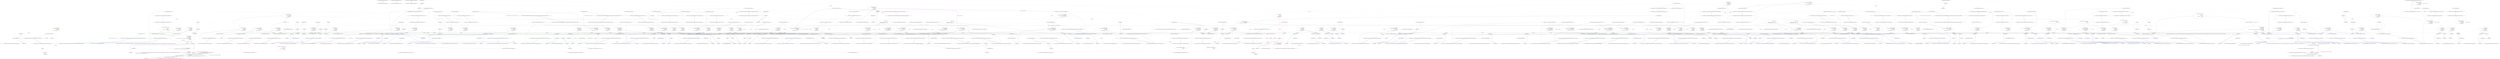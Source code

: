 digraph  {
n0 [label="Entry CommandLine.Infrastructure.IArgumentEnumerator.MoveNext()", span="34-34", cluster="CommandLine.Infrastructure.IArgumentEnumerator.MoveNext()"];
n1 [label="Exit CommandLine.Infrastructure.IArgumentEnumerator.MoveNext()", span="34-34", cluster="CommandLine.Infrastructure.IArgumentEnumerator.MoveNext()"];
n2 [label="Entry CommandLine.Infrastructure.IArgumentEnumerator.MovePrevious()", span="36-36", cluster="CommandLine.Infrastructure.IArgumentEnumerator.MovePrevious()"];
n3 [label="Exit CommandLine.Infrastructure.IArgumentEnumerator.MovePrevious()", span="36-36", cluster="CommandLine.Infrastructure.IArgumentEnumerator.MovePrevious()"];
n4 [label="Entry CommandLine.Infrastructure.IArgumentEnumerator.GetRemainingFromNext()", span="38-38", cluster="CommandLine.Infrastructure.IArgumentEnumerator.GetRemainingFromNext()"];
n5 [label="Exit CommandLine.Infrastructure.IArgumentEnumerator.GetRemainingFromNext()", span="38-38", cluster="CommandLine.Infrastructure.IArgumentEnumerator.GetRemainingFromNext()"];
d369 [label="var result = InstanceBuilder.Build(\r\n                () => new FakeOptionsWithNamedAndEmptySets(),\r\n                arguments,\r\n                StringComparer.Ordinal,\r\n                CultureInfo.InvariantCulture)", span="855-859", cluster="CommandLine.Tests.Unit.Core.InstanceBuilderTests.Empty_set_options_allowed_with_mutually_exclusive_sets(string[], int)", color=green, community=0];
d368 [label="Entry CommandLine.Tests.Unit.Core.InstanceBuilderTests.Empty_set_options_allowed_with_mutually_exclusive_sets(string[], int)", span="853-853", cluster="CommandLine.Tests.Unit.Core.InstanceBuilderTests.Empty_set_options_allowed_with_mutually_exclusive_sets(string[], int)"];
d370 [label="result.Errors.Should().HaveCount(x => x == expected)", span="862-862", cluster="CommandLine.Tests.Unit.Core.InstanceBuilderTests.Empty_set_options_allowed_with_mutually_exclusive_sets(string[], int)"];
d9 [label="Entry CommandLine.Core.InstanceBuilder.Build<T>(System.Func<T>, System.Collections.Generic.IEnumerable<string>, System.StringComparer, System.Globalization.CultureInfo)", span="12-12", cluster="CommandLine.Core.InstanceBuilder.Build<T>(System.Func<T>, System.Collections.Generic.IEnumerable<string>, System.StringComparer, System.Globalization.CultureInfo)"];
d374 [label="Entry lambda expression", span="856-856", cluster="lambda expression"];
d382 [label="var result = InstanceBuilder.Build(\r\n                () => new FakeOptionsWithRequiredValue(),\r\n                arguments,\r\n                StringComparer.Ordinal,\r\n                CultureInfo.InvariantCulture)", span="872-876", cluster="CommandLine.Tests.Unit.Core.InstanceBuilderTests.Parse_string_scalar_with_required_constraint_as_value(string[], CommandLine.Tests.Fakes.FakeOptionsWithRequiredValue)", color=green, community=1];
d381 [label="Entry CommandLine.Tests.Unit.Core.InstanceBuilderTests.Parse_string_scalar_with_required_constraint_as_value(string[], CommandLine.Tests.Fakes.FakeOptionsWithRequiredValue)", span="867-867", cluster="CommandLine.Tests.Unit.Core.InstanceBuilderTests.Parse_string_scalar_with_required_constraint_as_value(string[], CommandLine.Tests.Fakes.FakeOptionsWithRequiredValue)"];
d383 [label="expected.ShouldBeEquivalentTo(result.Value)", span="879-879", cluster="CommandLine.Tests.Unit.Core.InstanceBuilderTests.Parse_string_scalar_with_required_constraint_as_value(string[], CommandLine.Tests.Fakes.FakeOptionsWithRequiredValue)", color=green, community=0];
d385 [label="Entry lambda expression", span="873-873", cluster="lambda expression"];
d384 [label="Exit CommandLine.Tests.Unit.Core.InstanceBuilderTests.Parse_string_scalar_with_required_constraint_as_value(string[], CommandLine.Tests.Fakes.FakeOptionsWithRequiredValue)", span="867-867", cluster="CommandLine.Tests.Unit.Core.InstanceBuilderTests.Parse_string_scalar_with_required_constraint_as_value(string[], CommandLine.Tests.Fakes.FakeOptionsWithRequiredValue)"];
d104 [label="Entry Unk.ShouldBeEquivalentTo", span="", cluster="Unk.ShouldBeEquivalentTo"];
d386 [label="new FakeOptionsWithRequiredValue()", span="873-873", cluster="lambda expression", color=green, community=0];
d387 [label="Exit lambda expression", span="873-873", cluster="lambda expression"];
d282 [label="Entry CommandLine.Tests.Fakes.FakeOptionsWithRequiredValue.FakeOptionsWithRequiredValue()", span="4-4", cluster="CommandLine.Tests.Fakes.FakeOptionsWithRequiredValue.FakeOptionsWithRequiredValue()"];
d371 [label="Exit CommandLine.Tests.Unit.Core.InstanceBuilderTests.Empty_set_options_allowed_with_mutually_exclusive_sets(string[], int)", span="853-853", cluster="CommandLine.Tests.Unit.Core.InstanceBuilderTests.Empty_set_options_allowed_with_mutually_exclusive_sets(string[], int)"];
d379 [label="x == expected", span="862-862", cluster="lambda expression"];
d372 [label="Entry Unk.Should", span="", cluster="Unk.Should"];
d373 [label="Entry Unk.HaveCount", span="", cluster="Unk.HaveCount"];
d378 [label="Entry lambda expression", span="862-862", cluster="lambda expression"];
d3 [label="var result = InstanceBuilder.Build(\r\n                () => fakeOptions,\r\n                new[] { ''--help'' },\r\n                StringComparer.Ordinal,\r\n                CultureInfo.InvariantCulture)", span="26-30", cluster="CommandLine.Tests.Unit.Core.InstanceBuilderTests.Explicit_help_request_generates_help_requested_error()"];
d16 [label="var result = InstanceBuilder.Build(\r\n                () => new FakeOptions(),\r\n                arguments,\r\n                StringComparer.Ordinal,\r\n                CultureInfo.InvariantCulture)", span="47-51", cluster="CommandLine.Tests.Unit.Core.InstanceBuilderTests.Parse_negative_long_value(string[], long)"];
d24 [label="var result = InstanceBuilder.Build(\r\n                () => new FakeOptionsWithDouble(),\r\n                arguments,\r\n                StringComparer.Ordinal,\r\n                CultureInfo.InvariantCulture)", span="70-74", cluster="CommandLine.Tests.Unit.Core.InstanceBuilderTests.Parse_double_value(string[], double)"];
d32 [label="var result = InstanceBuilder.Build(\r\n                () => new FakeOptionsWithSequence(),\r\n                arguments,\r\n                StringComparer.Ordinal,\r\n                CultureInfo.InvariantCulture)", span="94-98", cluster="CommandLine.Tests.Unit.Core.InstanceBuilderTests.Parse_int_sequence(string[], int[])"];
d41 [label="var result = InstanceBuilder.Build(\r\n                () => new FakeOptions(),\r\n                arguments,\r\n                StringComparer.Ordinal,\r\n                CultureInfo.InvariantCulture)", span="116-120", cluster="CommandLine.Tests.Unit.Core.InstanceBuilderTests.Parse_int_sequence_with_range(string[], int[])"];
d48 [label="var result = InstanceBuilder.Build(\r\n                () => new FakeOptionsWithSequenceAndOnlyMinConstraint(),\r\n                arguments,\r\n                StringComparer.Ordinal,\r\n                CultureInfo.InvariantCulture)", span="139-143", cluster="CommandLine.Tests.Unit.Core.InstanceBuilderTests.Parse_string_sequence_with_only_min_constraint(string[], string[])"];
d56 [label="var result = InstanceBuilder.Build(\r\n                () => new FakeOptionsWithSequenceAndOnlyMaxConstraint(),\r\n                arguments,\r\n                StringComparer.Ordinal,\r\n                CultureInfo.InvariantCulture)", span="161-165", cluster="CommandLine.Tests.Unit.Core.InstanceBuilderTests.Parse_string_sequence_with_only_max_constraint(string[], string[])"];
d65 [label="var result = InstanceBuilder.Build(\r\n                () => new FakeOptionsWithSequenceAndOnlyMinConstraint(),\r\n                new[] { ''-s'' },\r\n                StringComparer.Ordinal,\r\n                CultureInfo.InvariantCulture)", span="180-184", cluster="CommandLine.Tests.Unit.Core.InstanceBuilderTests.Breaking_min_constraint_in_string_sequence_gererates_MissingValueOptionError()"];
d75 [label="var result = InstanceBuilder.Build(\r\n                () => new FakeOptionsWithSequenceAndOnlyMinConstraintAsValue(),\r\n                new string[] { },\r\n                StringComparer.Ordinal,\r\n                CultureInfo.InvariantCulture)", span="199-203", cluster="CommandLine.Tests.Unit.Core.InstanceBuilderTests.Breaking_min_constraint_in_string_sequence_as_value_gererates_SequenceOutOfRangeError()"];
d85 [label="var result = InstanceBuilder.Build(\r\n                () => new FakeOptionsWithSequenceAndOnlyMaxConstraint(),\r\n                new[] { ''--string-seq=one'', ''two'', ''three'', ''this-is-too-much'' },\r\n                StringComparer.Ordinal,\r\n                CultureInfo.InvariantCulture)", span="219-223", cluster="CommandLine.Tests.Unit.Core.InstanceBuilderTests.Breaking_max_constraint_in_string_sequence_gererates_SequenceOutOfRangeError()"];
d93 [label="var result = InstanceBuilder.Build(\r\n                () => new FakeOptionsWithSequenceAndOnlyMaxConstraintAsValue(),\r\n                new[] { ''one'', ''two'', ''three'', ''this-is-too-much'' },\r\n                StringComparer.Ordinal,\r\n                CultureInfo.InvariantCulture)", span="238-242", cluster="CommandLine.Tests.Unit.Core.InstanceBuilderTests.Breaking_max_constraint_in_string_sequence_as_value_gererates_SequenceOutOfRangeError()"];
d101 [label="var result = InstanceBuilder.Build(\r\n                () => new FakeOptionsWithEnum(),\r\n                arguments,\r\n                StringComparer.Ordinal,\r\n                CultureInfo.InvariantCulture)", span="262-266", cluster="CommandLine.Tests.Unit.Core.InstanceBuilderTests.Parse_enum_value(string[], CommandLine.Tests.Fakes.Colors)"];
d111 [label="var result = InstanceBuilder.Build(\r\n                () => new FakeOptionsWithEnum(),\r\n                new[] { ''--colors'', ''3'' },\r\n                StringComparer.Ordinal,\r\n                CultureInfo.InvariantCulture)", span="281-285", cluster="CommandLine.Tests.Unit.Core.InstanceBuilderTests.Parse_enum_value_with_wrong_index_generates_BadFormatConversionError()"];
d120 [label="var result = InstanceBuilder.Build(\r\n                () => new FakeOptionsWithEnum(),\r\n                new[] { ''--colors'', ''Yellow'' },\r\n                StringComparer.Ordinal,\r\n                CultureInfo.InvariantCulture)", span="300-304", cluster="CommandLine.Tests.Unit.Core.InstanceBuilderTests.Parse_enum_value_with_wrong_item_name_generates_BadFormatConversionError()"];
d128 [label="var result = InstanceBuilder.Build(\r\n                () => new FakeOptionsWithEnum(),\r\n                new[] { ''--colors'', ''RED'' },\r\n                StringComparer.Ordinal,\r\n                CultureInfo.InvariantCulture)", span="319-323", cluster="CommandLine.Tests.Unit.Core.InstanceBuilderTests.Parse_enum_value_with_wrong_item_name_case_generates_BadFormatConversionError()"];
d136 [label="var result = InstanceBuilder.Build(\r\n                () => new FakeOptionsWithValues(),\r\n                new[] { ''10'', ''a'', ''b'', ''c'', ''20'' },\r\n                StringComparer.Ordinal,\r\n                CultureInfo.InvariantCulture)", span="344-348", cluster="CommandLine.Tests.Unit.Core.InstanceBuilderTests.Parse_values_partitioned_between_sequence_and_scalar()"];
d144 [label="var result = InstanceBuilder.Build(\r\n                () => new FakeOptionsWithSequenceWithoutRange(),\r\n                arguments,\r\n                StringComparer.Ordinal,\r\n                CultureInfo.InvariantCulture)", span="367-371", cluster="CommandLine.Tests.Unit.Core.InstanceBuilderTests.Parse_sequence_value_without_range_constraints(string[], long[])"];
d152 [label="var result = InstanceBuilder.Build(\r\n                () => new FakeOptionsWithSequenceAndSeparator(),\r\n                arguments,\r\n                StringComparer.Ordinal,\r\n                CultureInfo.InvariantCulture)", span="389-393", cluster="CommandLine.Tests.Unit.Core.InstanceBuilderTests.Parse_long_sequence_with_separator(string[], long[])"];
d160 [label="var result = InstanceBuilder.Build(\r\n                () => new FakeOptionsWithSequenceAndSeparator(),\r\n                arguments,\r\n                StringComparer.Ordinal,\r\n                CultureInfo.InvariantCulture)", span="411-415", cluster="CommandLine.Tests.Unit.Core.InstanceBuilderTests.Parse_string_sequence_with_separator(string[], string[])"];
d190 [label="var result = InstanceBuilder.Build(\r\n                () => new FakeOptionsWithSets(),\r\n                new[] { ''--weburl'', ''http://mywebsite.org/'', ''--ftpurl'', ''fpt://ftpsite.org/'' },\r\n                StringComparer.Ordinal,\r\n                CultureInfo.InvariantCulture)", span="466-470", cluster="CommandLine.Tests.Unit.Core.InstanceBuilderTests.Parse_option_from_different_sets_gererates_MutuallyExclusiveSetError()"];
d200 [label="var result = InstanceBuilder.Build(\r\n                () => new FakeOptionWithRequiredAndSet(),\r\n                new[] { ''--ftpurl'', ''str1''},\r\n                StringComparer.Ordinal,\r\n                CultureInfo.InvariantCulture)", span="486-490", cluster="CommandLine.Tests.Unit.Core.InstanceBuilderTests.Two_required_options_at_the_same_set_and_one_is_true()"];
d209 [label="var result = InstanceBuilder.Build(\r\n                () => new FakeOptionWithRequiredAndSet(),\r\n                new[] { ''--ftpurl'', ''str1'', ''--weburl'', ''str2'' },\r\n                StringComparer.Ordinal,\r\n                CultureInfo.InvariantCulture)", span="506-510", cluster="CommandLine.Tests.Unit.Core.InstanceBuilderTests.Two_required_options_at_the_same_set_and_both_are_true()"];
d217 [label="var result = InstanceBuilder.Build(\r\n                () => new FakeOptionWithRequiredAndSet(),\r\n                new[] {''''},\r\n                StringComparer.Ordinal,\r\n                CultureInfo.InvariantCulture)", span="526-530", cluster="CommandLine.Tests.Unit.Core.InstanceBuilderTests.Two_required_options_at_the_same_set_and_none_are_true()"];
d226 [label="var result = InstanceBuilder.Build(\r\n                () => new FakeOptionWithRequired(),\r\n                new string[] { },\r\n                StringComparer.Ordinal,\r\n                CultureInfo.InvariantCulture)", span="544-548", cluster="CommandLine.Tests.Unit.Core.InstanceBuilderTests.Omitting_required_option_gererates_MissingRequiredOptionError()"];
d235 [label="var result = InstanceBuilder.Build(\r\n                () => new FakeOptions(),\r\n                new [] { ''-i'', ''10'' },\r\n                StringComparer.Ordinal,\r\n                CultureInfo.InvariantCulture)", span="563-567", cluster="CommandLine.Tests.Unit.Core.InstanceBuilderTests.Wrong_range_in_sequence_gererates_SequenceOutOfRangeError()"];
d243 [label="var result = InstanceBuilder.Build(\r\n                () => new FakeOptions(),\r\n                new[] { ''--stringvalue'', ''abc'', ''--xyz'' },\r\n                StringComparer.Ordinal,\r\n                CultureInfo.InvariantCulture)", span="582-586", cluster="CommandLine.Tests.Unit.Core.InstanceBuilderTests.Parse_unknown_long_option_gererates_UnknownOptionError()"];
d252 [label="var result = InstanceBuilder.Build(\r\n                () => new FakeOptions(),\r\n                new[] { ''-z'', ''-x'' },\r\n                StringComparer.Ordinal,\r\n                CultureInfo.InvariantCulture)", span="601-605", cluster="CommandLine.Tests.Unit.Core.InstanceBuilderTests.Parse_unknown_short_option_gererates_UnknownOptionError()"];
d260 [label="var result = InstanceBuilder.Build(\r\n                () => new FakeOptions(),\r\n                new[] { ''-zx'' },\r\n                StringComparer.Ordinal,\r\n                CultureInfo.InvariantCulture)", span="620-624", cluster="CommandLine.Tests.Unit.Core.InstanceBuilderTests.Parse_unknown_short_option_in_option_group_gererates_UnknownOptionError()"];
d267 [label="var result = InstanceBuilder.Build(\r\n                () => new FakeOptions(),\r\n                arguments,\r\n                StringComparer.Ordinal,\r\n                CultureInfo.InvariantCulture)", span="640-644", cluster="CommandLine.Tests.Unit.Core.InstanceBuilderTests.Omitting_names_assumes_identifier_as_long_name(string[], string)"];
d276 [label="var result = InstanceBuilder.Build(\r\n                () => new FakeOptionsWithRequiredValue(),\r\n                new string[] { },\r\n                StringComparer.Ordinal,\r\n                CultureInfo.InvariantCulture)", span="659-663", cluster="CommandLine.Tests.Unit.Core.InstanceBuilderTests.Breaking_required_constraint_in_string_scalar_as_value_generates_MissingRequiredOptionError()"];
d284 [label="var result = InstanceBuilder.Build(\r\n                () => new FakeOptions(),\r\n                arguments,\r\n                StringComparer.Ordinal,\r\n                CultureInfo.InvariantCulture)", span="681-685", cluster="CommandLine.Tests.Unit.Core.InstanceBuilderTests.Parse_utf8_string_correctly(string[], string)"];
d292 [label="var result = InstanceBuilder.Build(\r\n                () => new FakeOptionsWithSequenceMinMaxEqual(),\r\n                new[] { ''one'', ''two'', ''this-is-too-much'' },\r\n                StringComparer.Ordinal,\r\n                CultureInfo.InvariantCulture)", span="700-704", cluster="CommandLine.Tests.Unit.Core.InstanceBuilderTests.Breaking_equal_min_max_constraint_in_string_sequence_as_value_gererates_SequenceOutOfRangeError()"];
d300 [label="var result = InstanceBuilder.Build(\r\n                () => new FakeOptionsWithNullables(),\r\n                arguments,\r\n                StringComparer.Ordinal,\r\n                CultureInfo.InvariantCulture)", span="722-726", cluster="CommandLine.Tests.Unit.Core.InstanceBuilderTests.Parse_nullable_int(string[], int?)"];
d308 [label="var result = InstanceBuilder.Build(\r\n                () => new FakeOptionsWithNullables(),\r\n                arguments,\r\n                StringComparer.Ordinal,\r\n                CultureInfo.InvariantCulture)", span="744-748", cluster="CommandLine.Tests.Unit.Core.InstanceBuilderTests.Parse_nullable_long(string[], long?)"];
d315 [label="var result = InstanceBuilder.Build(\r\n                () => new FakeOptionsWithFSharpOption(),\r\n                arguments,\r\n                StringComparer.Ordinal,\r\n                CultureInfo.InvariantCulture)", span="764-768", cluster="CommandLine.Tests.Unit.Core.InstanceBuilderTests.Parse_fsharp_option_string(string[], string, bool)"];
d326 [label="var result = InstanceBuilder.Build(\r\n                () => new FakeOptionsWithFSharpOption(),\r\n                arguments,\r\n                StringComparer.Ordinal,\r\n                CultureInfo.InvariantCulture)", span="788-792", cluster="CommandLine.Tests.Unit.Core.InstanceBuilderTests.Parse_fsharp_option_int(string[], int, bool)"];
d340 [label="InstanceBuilder.Build(\r\n                () => new FakeOptionsWithMinZero(),\r\n                new string[] {},\r\n                StringComparer.Ordinal,\r\n                CultureInfo.InvariantCulture)", span="809-813", cluster="lambda expression"];
d351 [label="InstanceBuilder.Build(\r\n                () => new FakeOptionsWithMaxZero(),\r\n                new string[] { },\r\n                StringComparer.Ordinal,\r\n                CultureInfo.InvariantCulture)", span="823-827", cluster="lambda expression"];
d362 [label="InstanceBuilder.Build(\r\n                () => new FakeOptionsWithMinMaxZero(),\r\n                new string[] { },\r\n                StringComparer.Ordinal,\r\n                CultureInfo.InvariantCulture)", span="837-841", cluster="lambda expression"];
d389 [label="var result = InstanceBuilder.Build(\r\n                () => new FakeOptionsWithScalarValueAndSequenceStringAdjacent(),\r\n                arguments,\r\n                StringComparer.Ordinal,\r\n                CultureInfo.InvariantCulture)", span="891-895", cluster="CommandLine.Tests.Unit.Core.InstanceBuilderTests.Parse_string_scalar_and_sequence_adjacent(string[], CommandLine.Tests.Fakes.FakeOptionsWithScalarValueAndSequenceStringAdjacent)"];
d376 [label="Exit lambda expression", span="856-856", cluster="lambda expression"];
d375 [label="new FakeOptionsWithNamedAndEmptySets()", span="856-856", cluster="lambda expression"];
d102 [label="expected.ShouldBeEquivalentTo(result.Value.Colors)", span="269-269", cluster="CommandLine.Tests.Unit.Core.InstanceBuilderTests.Parse_enum_value(string[], CommandLine.Tests.Fakes.Colors)"];
d137 [label="expectedResult.ShouldBeEquivalentTo(result.Value)", span="351-351", cluster="CommandLine.Tests.Unit.Core.InstanceBuilderTests.Parse_values_partitioned_between_sequence_and_scalar()"];
d145 [label="expected.ShouldBeEquivalentTo(result.Value.LongSequence)", span="374-374", cluster="CommandLine.Tests.Unit.Core.InstanceBuilderTests.Parse_sequence_value_without_range_constraints(string[], long[])"];
d153 [label="expected.ShouldBeEquivalentTo(result.Value.LongSequence)", span="396-396", cluster="CommandLine.Tests.Unit.Core.InstanceBuilderTests.Parse_long_sequence_with_separator(string[], long[])"];
d161 [label="expected.ShouldBeEquivalentTo(result.Value.StringSequence)", span="418-418", cluster="CommandLine.Tests.Unit.Core.InstanceBuilderTests.Parse_string_sequence_with_separator(string[], string[])"];
d170 [label="expectedResult.ShouldBeEquivalentTo(result.Value)", span="450-450", cluster="CommandLine.Tests.Unit.Core.InstanceBuilderTests.Double_dash_force_subsequent_arguments_as_values()"];
d201 [label="expectedResult.ShouldBeEquivalentTo(result.Value)", span="493-493", cluster="CommandLine.Tests.Unit.Core.InstanceBuilderTests.Two_required_options_at_the_same_set_and_one_is_true()"];
d210 [label="expectedResult.ShouldBeEquivalentTo(result.Value)", span="513-513", cluster="CommandLine.Tests.Unit.Core.InstanceBuilderTests.Two_required_options_at_the_same_set_and_both_are_true()"];
d285 [label="expected.ShouldBeEquivalentTo(result.Value.StringValue)", span="688-688", cluster="CommandLine.Tests.Unit.Core.InstanceBuilderTests.Parse_utf8_string_correctly(string[], string)"];
d301 [label="expected.ShouldBeEquivalentTo(result.Value.NullableInt)", span="729-729", cluster="CommandLine.Tests.Unit.Core.InstanceBuilderTests.Parse_nullable_int(string[], int?)"];
d309 [label="expected.ShouldBeEquivalentTo(result.Value.NullableLong)", span="751-751", cluster="CommandLine.Tests.Unit.Core.InstanceBuilderTests.Parse_nullable_long(string[], long?)"];
d317 [label="expectedValue.ShouldBeEquivalentTo(result.Value.FileName.Value)", span="773-773", cluster="CommandLine.Tests.Unit.Core.InstanceBuilderTests.Parse_fsharp_option_string(string[], string, bool)"];
d318 [label="expectedSome.ShouldBeEquivalentTo(FSharpOption<string>.get_IsSome(result.Value.FileName))", span="775-775", cluster="CommandLine.Tests.Unit.Core.InstanceBuilderTests.Parse_fsharp_option_string(string[], string, bool)"];
d328 [label="expectedValue.ShouldBeEquivalentTo(result.Value.Offset.Value)", span="797-797", cluster="CommandLine.Tests.Unit.Core.InstanceBuilderTests.Parse_fsharp_option_int(string[], int, bool)"];
d329 [label="expectedSome.ShouldBeEquivalentTo(FSharpOption<int>.get_IsSome(result.Value.Offset))", span="799-799", cluster="CommandLine.Tests.Unit.Core.InstanceBuilderTests.Parse_fsharp_option_int(string[], int, bool)"];
d390 [label="expected.ShouldBeEquivalentTo(result.Value)", span="898-898", cluster="CommandLine.Tests.Unit.Core.InstanceBuilderTests.Parse_string_scalar_and_sequence_adjacent(string[], CommandLine.Tests.Fakes.FakeOptionsWithScalarValueAndSequenceStringAdjacent)"];
d280 [label="new FakeOptionsWithRequiredValue()", span="660-660", cluster="lambda expression"];
d398 [label=int, span=""];
d380 [label="Exit lambda expression", span="862-862", cluster="lambda expression"];
d1 [label="var fakeOptions = new FakeOptions()", span="20-20", cluster="CommandLine.Tests.Unit.Core.InstanceBuilderTests.Explicit_help_request_generates_help_requested_error()"];
d2 [label="var expectedResult = ParserResult.Create(\r\n                ParserResultType.Options,\r\n                fakeOptions, new Error[] { new HelpRequestedError() })", span="21-23", cluster="CommandLine.Tests.Unit.Core.InstanceBuilderTests.Explicit_help_request_generates_help_requested_error()"];
d4 [label="Assert.True(expectedResult.Equals(result))", span="33-33", cluster="CommandLine.Tests.Unit.Core.InstanceBuilderTests.Explicit_help_request_generates_help_requested_error()"];
d12 [label="Entry lambda expression", span="27-27", cluster="lambda expression"];
d15 [label="Entry CommandLine.Tests.Unit.Core.InstanceBuilderTests.Parse_negative_long_value(string[], long)", span="42-42", cluster="CommandLine.Tests.Unit.Core.InstanceBuilderTests.Parse_negative_long_value(string[], long)"];
d17 [label="Assert.Equal(expected, result.Value.LongValue)", span="54-54", cluster="CommandLine.Tests.Unit.Core.InstanceBuilderTests.Parse_negative_long_value(string[], long)"];
d20 [label="Entry lambda expression", span="48-48", cluster="lambda expression"];
d23 [label="Entry CommandLine.Tests.Unit.Core.InstanceBuilderTests.Parse_double_value(string[], double)", span="65-65", cluster="CommandLine.Tests.Unit.Core.InstanceBuilderTests.Parse_double_value(string[], double)"];
d25 [label="Assert.Equal(expected, result.Value.DoubleValue)", span="77-77", cluster="CommandLine.Tests.Unit.Core.InstanceBuilderTests.Parse_double_value(string[], double)"];
d27 [label="Entry lambda expression", span="71-71", cluster="lambda expression"];
d31 [label="Entry CommandLine.Tests.Unit.Core.InstanceBuilderTests.Parse_int_sequence(string[], int[])", span="89-89", cluster="CommandLine.Tests.Unit.Core.InstanceBuilderTests.Parse_int_sequence(string[], int[])"];
d33 [label="Assert.True(expected.SequenceEqual(result.Value.IntSequence))", span="101-101", cluster="CommandLine.Tests.Unit.Core.InstanceBuilderTests.Parse_int_sequence(string[], int[])"];
d36 [label="Entry lambda expression", span="95-95", cluster="lambda expression"];
d40 [label="Entry CommandLine.Tests.Unit.Core.InstanceBuilderTests.Parse_int_sequence_with_range(string[], int[])", span="111-111", cluster="CommandLine.Tests.Unit.Core.InstanceBuilderTests.Parse_int_sequence_with_range(string[], int[])"];
d42 [label="Assert.True(expected.SequenceEqual(result.Value.IntSequence))", span="123-123", cluster="CommandLine.Tests.Unit.Core.InstanceBuilderTests.Parse_int_sequence_with_range(string[], int[])"];
d44 [label="Entry lambda expression", span="117-117", cluster="lambda expression"];
d47 [label="Entry CommandLine.Tests.Unit.Core.InstanceBuilderTests.Parse_string_sequence_with_only_min_constraint(string[], string[])", span="134-134", cluster="CommandLine.Tests.Unit.Core.InstanceBuilderTests.Parse_string_sequence_with_only_min_constraint(string[], string[])"];
d49 [label="Assert.True(expected.SequenceEqual(result.Value.StringSequence))", span="146-146", cluster="CommandLine.Tests.Unit.Core.InstanceBuilderTests.Parse_string_sequence_with_only_min_constraint(string[], string[])"];
d51 [label="Entry lambda expression", span="140-140", cluster="lambda expression"];
d55 [label="Entry CommandLine.Tests.Unit.Core.InstanceBuilderTests.Parse_string_sequence_with_only_max_constraint(string[], string[])", span="156-156", cluster="CommandLine.Tests.Unit.Core.InstanceBuilderTests.Parse_string_sequence_with_only_max_constraint(string[], string[])"];
d57 [label="Assert.True(expected.SequenceEqual(result.Value.StringSequence))", span="168-168", cluster="CommandLine.Tests.Unit.Core.InstanceBuilderTests.Parse_string_sequence_with_only_max_constraint(string[], string[])"];
d59 [label="Entry lambda expression", span="162-162", cluster="lambda expression"];
d64 [label="var expectedResult = new[] { new MissingValueOptionError(new NameInfo(''s'', ''string-seq'')) }", span="177-177", cluster="CommandLine.Tests.Unit.Core.InstanceBuilderTests.Breaking_min_constraint_in_string_sequence_gererates_MissingValueOptionError()"];
d66 [label="Assert.True(expectedResult.SequenceEqual(result.Errors))", span="187-187", cluster="CommandLine.Tests.Unit.Core.InstanceBuilderTests.Breaking_min_constraint_in_string_sequence_gererates_MissingValueOptionError()"];
d70 [label="Entry lambda expression", span="181-181", cluster="lambda expression"];
d74 [label="var expectedResult = new[] { new SequenceOutOfRangeError(NameInfo.EmptyName) }", span="196-196", cluster="CommandLine.Tests.Unit.Core.InstanceBuilderTests.Breaking_min_constraint_in_string_sequence_as_value_gererates_SequenceOutOfRangeError()"];
d76 [label="Assert.True(expectedResult.SequenceEqual(result.Errors))", span="206-206", cluster="CommandLine.Tests.Unit.Core.InstanceBuilderTests.Breaking_min_constraint_in_string_sequence_as_value_gererates_SequenceOutOfRangeError()"];
d79 [label="Entry lambda expression", span="200-200", cluster="lambda expression"];
d84 [label="var expectedResult = new[] { new SequenceOutOfRangeError(new NameInfo(''s'', ''string-seq'')) }", span="216-216", cluster="CommandLine.Tests.Unit.Core.InstanceBuilderTests.Breaking_max_constraint_in_string_sequence_gererates_SequenceOutOfRangeError()"];
d86 [label="Assert.True(expectedResult.SequenceEqual(result.Errors))", span="226-226", cluster="CommandLine.Tests.Unit.Core.InstanceBuilderTests.Breaking_max_constraint_in_string_sequence_gererates_SequenceOutOfRangeError()"];
d88 [label="Entry lambda expression", span="220-220", cluster="lambda expression"];
d92 [label="var expectedResult = new[] { new SequenceOutOfRangeError(NameInfo.EmptyName) }", span="235-235", cluster="CommandLine.Tests.Unit.Core.InstanceBuilderTests.Breaking_max_constraint_in_string_sequence_as_value_gererates_SequenceOutOfRangeError()"];
d94 [label="Assert.True(expectedResult.SequenceEqual(result.Errors))", span="245-245", cluster="CommandLine.Tests.Unit.Core.InstanceBuilderTests.Breaking_max_constraint_in_string_sequence_as_value_gererates_SequenceOutOfRangeError()"];
d96 [label="Entry lambda expression", span="239-239", cluster="lambda expression"];
d100 [label="Entry CommandLine.Tests.Unit.Core.InstanceBuilderTests.Parse_enum_value(string[], CommandLine.Tests.Fakes.Colors)", span="257-257", cluster="CommandLine.Tests.Unit.Core.InstanceBuilderTests.Parse_enum_value(string[], CommandLine.Tests.Fakes.Colors)"];
d105 [label="Entry lambda expression", span="263-263", cluster="lambda expression"];
d110 [label="var expectedResult = new[] { new BadFormatConversionError(new NameInfo('''', ''colors'')) }", span="278-278", cluster="CommandLine.Tests.Unit.Core.InstanceBuilderTests.Parse_enum_value_with_wrong_index_generates_BadFormatConversionError()"];
d112 [label="Assert.True(expectedResult.SequenceEqual(result.Errors))", span="288-288", cluster="CommandLine.Tests.Unit.Core.InstanceBuilderTests.Parse_enum_value_with_wrong_index_generates_BadFormatConversionError()"];
d115 [label="Entry lambda expression", span="282-282", cluster="lambda expression"];
d119 [label="var expectedResult = new[] { new BadFormatConversionError(new NameInfo('''', ''colors'')) }", span="297-297", cluster="CommandLine.Tests.Unit.Core.InstanceBuilderTests.Parse_enum_value_with_wrong_item_name_generates_BadFormatConversionError()"];
d121 [label="Assert.True(expectedResult.SequenceEqual(result.Errors))", span="307-307", cluster="CommandLine.Tests.Unit.Core.InstanceBuilderTests.Parse_enum_value_with_wrong_item_name_generates_BadFormatConversionError()"];
d123 [label="Entry lambda expression", span="301-301", cluster="lambda expression"];
d127 [label="var expectedResult = new[] { new BadFormatConversionError(new NameInfo('''', ''colors'')) }", span="316-316", cluster="CommandLine.Tests.Unit.Core.InstanceBuilderTests.Parse_enum_value_with_wrong_item_name_case_generates_BadFormatConversionError()"];
d129 [label="Assert.True(expectedResult.SequenceEqual(result.Errors))", span="326-326", cluster="CommandLine.Tests.Unit.Core.InstanceBuilderTests.Parse_enum_value_with_wrong_item_name_case_generates_BadFormatConversionError()"];
d131 [label="Entry lambda expression", span="320-320", cluster="lambda expression"];
d135 [label="var expectedResult = new FakeOptionsWithValues\r\n                {\r\n                    StringValue = string.Empty,\r\n                    LongValue = 10L,\r\n                    StringSequence = new[] { ''a'', ''b'', ''c'' },\r\n                    IntValue = 20\r\n                }", span="335-341", cluster="CommandLine.Tests.Unit.Core.InstanceBuilderTests.Parse_values_partitioned_between_sequence_and_scalar()"];
d140 [label="Entry lambda expression", span="345-345", cluster="lambda expression"];
d143 [label="Entry CommandLine.Tests.Unit.Core.InstanceBuilderTests.Parse_sequence_value_without_range_constraints(string[], long[])", span="362-362", cluster="CommandLine.Tests.Unit.Core.InstanceBuilderTests.Parse_sequence_value_without_range_constraints(string[], long[])"];
d147 [label="Entry lambda expression", span="368-368", cluster="lambda expression"];
d151 [label="Entry CommandLine.Tests.Unit.Core.InstanceBuilderTests.Parse_long_sequence_with_separator(string[], long[])", span="384-384", cluster="CommandLine.Tests.Unit.Core.InstanceBuilderTests.Parse_long_sequence_with_separator(string[], long[])"];
d155 [label="Entry lambda expression", span="390-390", cluster="lambda expression"];
d159 [label="Entry CommandLine.Tests.Unit.Core.InstanceBuilderTests.Parse_string_sequence_with_separator(string[], string[])", span="406-406", cluster="CommandLine.Tests.Unit.Core.InstanceBuilderTests.Parse_string_sequence_with_separator(string[], string[])"];
d163 [label="Entry lambda expression", span="412-412", cluster="lambda expression"];
d189 [label="var expectedResult = new[]\r\n                {\r\n                    new MutuallyExclusiveSetError(new NameInfo('''', ''weburl'')),\r\n                    new MutuallyExclusiveSetError(new NameInfo('''', ''ftpurl''))\r\n                }", span="459-463", cluster="CommandLine.Tests.Unit.Core.InstanceBuilderTests.Parse_option_from_different_sets_gererates_MutuallyExclusiveSetError()"];
d191 [label="Assert.True(expectedResult.SequenceEqual(result.Errors))", span="473-473", cluster="CommandLine.Tests.Unit.Core.InstanceBuilderTests.Parse_option_from_different_sets_gererates_MutuallyExclusiveSetError()"];
d194 [label="Entry lambda expression", span="467-467", cluster="lambda expression"];
d199 [label="var expectedResult = new FakeOptionWithRequiredAndSet {\r\n                FtpUrl = ''str1'',\r\n                WebUrl = null\r\n            }", span="481-484", cluster="CommandLine.Tests.Unit.Core.InstanceBuilderTests.Two_required_options_at_the_same_set_and_one_is_true()"];
d204 [label="Entry lambda expression", span="487-487", cluster="lambda expression"];
d208 [label="var expectedResult = new FakeOptionWithRequiredAndSet {\r\n                FtpUrl = ''str1'',\r\n                WebUrl = ''str2''\r\n            }", span="501-504", cluster="CommandLine.Tests.Unit.Core.InstanceBuilderTests.Two_required_options_at_the_same_set_and_both_are_true()"];
d212 [label="Entry lambda expression", span="507-507", cluster="lambda expression"];
d216 [label="var expectedResult = new[]\r\n            {\r\n                new MissingRequiredOptionError(new NameInfo('''', ''ftpurl'')),\r\n                new MissingRequiredOptionError(new NameInfo('''', ''weburl''))\r\n            }", span="520-524", cluster="CommandLine.Tests.Unit.Core.InstanceBuilderTests.Two_required_options_at_the_same_set_and_none_are_true()"];
d218 [label="Assert.True(expectedResult.SequenceEqual(result.Errors))", span="533-533", cluster="CommandLine.Tests.Unit.Core.InstanceBuilderTests.Two_required_options_at_the_same_set_and_none_are_true()"];
d221 [label="Entry lambda expression", span="527-527", cluster="lambda expression"];
d225 [label="var expectedResult = new[] { new MissingRequiredOptionError(new NameInfo('''', ''str'')) }", span="541-541", cluster="CommandLine.Tests.Unit.Core.InstanceBuilderTests.Omitting_required_option_gererates_MissingRequiredOptionError()"];
d227 [label="Assert.True(expectedResult.SequenceEqual(result.Errors))", span="551-551", cluster="CommandLine.Tests.Unit.Core.InstanceBuilderTests.Omitting_required_option_gererates_MissingRequiredOptionError()"];
d229 [label="Entry lambda expression", span="545-545", cluster="lambda expression"];
d234 [label="var expectedResult = new[] { new SequenceOutOfRangeError(new NameInfo(''i'', '''')) }", span="560-560", cluster="CommandLine.Tests.Unit.Core.InstanceBuilderTests.Wrong_range_in_sequence_gererates_SequenceOutOfRangeError()"];
d236 [label="Assert.True(expectedResult.SequenceEqual(result.Errors))", span="570-570", cluster="CommandLine.Tests.Unit.Core.InstanceBuilderTests.Wrong_range_in_sequence_gererates_SequenceOutOfRangeError()"];
d238 [label="Entry lambda expression", span="564-564", cluster="lambda expression"];
d242 [label="var expectedResult = new[] { new UnknownOptionError(''xyz'') }", span="579-579", cluster="CommandLine.Tests.Unit.Core.InstanceBuilderTests.Parse_unknown_long_option_gererates_UnknownOptionError()"];
d244 [label="Assert.True(expectedResult.SequenceEqual(result.Errors))", span="589-589", cluster="CommandLine.Tests.Unit.Core.InstanceBuilderTests.Parse_unknown_long_option_gererates_UnknownOptionError()"];
d247 [label="Entry lambda expression", span="583-583", cluster="lambda expression"];
d251 [label="var expectedResult = new[] { new UnknownOptionError(''z'') }", span="598-598", cluster="CommandLine.Tests.Unit.Core.InstanceBuilderTests.Parse_unknown_short_option_gererates_UnknownOptionError()"];
d253 [label="Assert.True(expectedResult.SequenceEqual(result.Errors))", span="608-608", cluster="CommandLine.Tests.Unit.Core.InstanceBuilderTests.Parse_unknown_short_option_gererates_UnknownOptionError()"];
d255 [label="Entry lambda expression", span="602-602", cluster="lambda expression"];
d259 [label="var expectedResult = new[] { new UnknownOptionError(''z'') }", span="617-617", cluster="CommandLine.Tests.Unit.Core.InstanceBuilderTests.Parse_unknown_short_option_in_option_group_gererates_UnknownOptionError()"];
d261 [label="Assert.True(expectedResult.SequenceEqual(result.Errors))", span="627-627", cluster="CommandLine.Tests.Unit.Core.InstanceBuilderTests.Parse_unknown_short_option_in_option_group_gererates_UnknownOptionError()"];
d263 [label="Entry lambda expression", span="621-621", cluster="lambda expression"];
d266 [label="Entry CommandLine.Tests.Unit.Core.InstanceBuilderTests.Omitting_names_assumes_identifier_as_long_name(string[], string)", span="635-635", cluster="CommandLine.Tests.Unit.Core.InstanceBuilderTests.Omitting_names_assumes_identifier_as_long_name(string[], string)"];
d268 [label="Assert.True(expected.Equals(result.Value.StringValue))", span="647-647", cluster="CommandLine.Tests.Unit.Core.InstanceBuilderTests.Omitting_names_assumes_identifier_as_long_name(string[], string)"];
d271 [label="Entry lambda expression", span="641-641", cluster="lambda expression"];
d275 [label="var expectedResult = new[] { new MissingRequiredOptionError(NameInfo.EmptyName) }", span="656-656", cluster="CommandLine.Tests.Unit.Core.InstanceBuilderTests.Breaking_required_constraint_in_string_scalar_as_value_generates_MissingRequiredOptionError()"];
d277 [label="Assert.True(expectedResult.SequenceEqual(result.Errors))", span="666-666", cluster="CommandLine.Tests.Unit.Core.InstanceBuilderTests.Breaking_required_constraint_in_string_scalar_as_value_generates_MissingRequiredOptionError()"];
d279 [label="Entry lambda expression", span="660-660", cluster="lambda expression"];
d283 [label="Entry CommandLine.Tests.Unit.Core.InstanceBuilderTests.Parse_utf8_string_correctly(string[], string)", span="676-676", cluster="CommandLine.Tests.Unit.Core.InstanceBuilderTests.Parse_utf8_string_correctly(string[], string)"];
d287 [label="Entry lambda expression", span="682-682", cluster="lambda expression"];
d291 [label="var expectedResult = new[] { new SequenceOutOfRangeError(NameInfo.EmptyName) }", span="697-697", cluster="CommandLine.Tests.Unit.Core.InstanceBuilderTests.Breaking_equal_min_max_constraint_in_string_sequence_as_value_gererates_SequenceOutOfRangeError()"];
d293 [label="Assert.True(expectedResult.SequenceEqual(result.Errors))", span="707-707", cluster="CommandLine.Tests.Unit.Core.InstanceBuilderTests.Breaking_equal_min_max_constraint_in_string_sequence_as_value_gererates_SequenceOutOfRangeError()"];
d295 [label="Entry lambda expression", span="701-701", cluster="lambda expression"];
d299 [label="Entry CommandLine.Tests.Unit.Core.InstanceBuilderTests.Parse_nullable_int(string[], int?)", span="717-717", cluster="CommandLine.Tests.Unit.Core.InstanceBuilderTests.Parse_nullable_int(string[], int?)"];
d303 [label="Entry lambda expression", span="723-723", cluster="lambda expression"];
d307 [label="Entry CommandLine.Tests.Unit.Core.InstanceBuilderTests.Parse_nullable_long(string[], long?)", span="739-739", cluster="CommandLine.Tests.Unit.Core.InstanceBuilderTests.Parse_nullable_long(string[], long?)"];
d311 [label="Entry lambda expression", span="745-745", cluster="lambda expression"];
d314 [label="Entry CommandLine.Tests.Unit.Core.InstanceBuilderTests.Parse_fsharp_option_string(string[], string, bool)", span="759-759", cluster="CommandLine.Tests.Unit.Core.InstanceBuilderTests.Parse_fsharp_option_string(string[], string, bool)"];
d316 [label="result.Value.FileName != null", span="771-771", cluster="CommandLine.Tests.Unit.Core.InstanceBuilderTests.Parse_fsharp_option_string(string[], string, bool)"];
d321 [label="Entry lambda expression", span="765-765", cluster="lambda expression"];
d325 [label="Entry CommandLine.Tests.Unit.Core.InstanceBuilderTests.Parse_fsharp_option_int(string[], int, bool)", span="783-783", cluster="CommandLine.Tests.Unit.Core.InstanceBuilderTests.Parse_fsharp_option_int(string[], int, bool)"];
d327 [label="result.Value.Offset != null", span="795-795", cluster="CommandLine.Tests.Unit.Core.InstanceBuilderTests.Parse_fsharp_option_int(string[], int, bool)"];
d331 [label="Entry lambda expression", span="789-789", cluster="lambda expression"];
d339 [label="Entry lambda expression", span="809-813", cluster="lambda expression"];
d341 [label="Exit lambda expression", span="809-813", cluster="lambda expression"];
d342 [label="Entry lambda expression", span="810-810", cluster="lambda expression"];
d350 [label="Entry lambda expression", span="823-827", cluster="lambda expression"];
d352 [label="Exit lambda expression", span="823-827", cluster="lambda expression"];
d353 [label="Entry lambda expression", span="824-824", cluster="lambda expression"];
d361 [label="Entry lambda expression", span="837-841", cluster="lambda expression"];
d363 [label="Exit lambda expression", span="837-841", cluster="lambda expression"];
d364 [label="Entry lambda expression", span="838-838", cluster="lambda expression"];
d388 [label="Entry CommandLine.Tests.Unit.Core.InstanceBuilderTests.Parse_string_scalar_and_sequence_adjacent(string[], CommandLine.Tests.Fakes.FakeOptionsWithScalarValueAndSequenceStringAdjacent)", span="886-886", cluster="CommandLine.Tests.Unit.Core.InstanceBuilderTests.Parse_string_scalar_and_sequence_adjacent(string[], CommandLine.Tests.Fakes.FakeOptionsWithScalarValueAndSequenceStringAdjacent)"];
d392 [label="Entry lambda expression", span="892-892", cluster="lambda expression"];
d377 [label="Entry CommandLine.Tests.Fakes.FakeOptionsWithNamedAndEmptySets.FakeOptionsWithNamedAndEmptySets()", span="4-4", cluster="CommandLine.Tests.Fakes.FakeOptionsWithNamedAndEmptySets.FakeOptionsWithNamedAndEmptySets()"];
d103 [label="Exit CommandLine.Tests.Unit.Core.InstanceBuilderTests.Parse_enum_value(string[], CommandLine.Tests.Fakes.Colors)", span="257-257", cluster="CommandLine.Tests.Unit.Core.InstanceBuilderTests.Parse_enum_value(string[], CommandLine.Tests.Fakes.Colors)"];
d138 [label="Exit CommandLine.Tests.Unit.Core.InstanceBuilderTests.Parse_values_partitioned_between_sequence_and_scalar()", span="332-332", cluster="CommandLine.Tests.Unit.Core.InstanceBuilderTests.Parse_values_partitioned_between_sequence_and_scalar()"];
d146 [label="Exit CommandLine.Tests.Unit.Core.InstanceBuilderTests.Parse_sequence_value_without_range_constraints(string[], long[])", span="362-362", cluster="CommandLine.Tests.Unit.Core.InstanceBuilderTests.Parse_sequence_value_without_range_constraints(string[], long[])"];
d154 [label="Exit CommandLine.Tests.Unit.Core.InstanceBuilderTests.Parse_long_sequence_with_separator(string[], long[])", span="384-384", cluster="CommandLine.Tests.Unit.Core.InstanceBuilderTests.Parse_long_sequence_with_separator(string[], long[])"];
d162 [label="Exit CommandLine.Tests.Unit.Core.InstanceBuilderTests.Parse_string_sequence_with_separator(string[], string[])", span="406-406", cluster="CommandLine.Tests.Unit.Core.InstanceBuilderTests.Parse_string_sequence_with_separator(string[], string[])"];
d167 [label="var expectedResult = new FakeOptionsWithValues\r\n                {\r\n                    StringValue = ''str1'',\r\n                    LongValue = 10L,\r\n                    StringSequence = new[] { ''-a'', ''--bee'', ''-c'' },\r\n                    IntValue = 20\r\n                }", span="430-436", cluster="CommandLine.Tests.Unit.Core.InstanceBuilderTests.Double_dash_force_subsequent_arguments_as_values()"];
d169 [label="var result = InstanceBuilder.Build(\r\n                () => new FakeOptionsWithValues(),\r\n                (a, optionSpecs) =>\r\n                    Tokenizer.PreprocessDashDash(a,\r\n                        args => Tokenizer.Tokenize(args, name => NameLookup.Contains(name, optionSpecs, StringComparer.Ordinal))),\r\n                arguments,\r\n                StringComparer.Ordinal,\r\n                CultureInfo.InvariantCulture)", span="440-447", cluster="CommandLine.Tests.Unit.Core.InstanceBuilderTests.Double_dash_force_subsequent_arguments_as_values()"];
d171 [label="Exit CommandLine.Tests.Unit.Core.InstanceBuilderTests.Double_dash_force_subsequent_arguments_as_values()", span="427-427", cluster="CommandLine.Tests.Unit.Core.InstanceBuilderTests.Double_dash_force_subsequent_arguments_as_values()"];
d202 [label="Exit CommandLine.Tests.Unit.Core.InstanceBuilderTests.Two_required_options_at_the_same_set_and_one_is_true()", span="479-479", cluster="CommandLine.Tests.Unit.Core.InstanceBuilderTests.Two_required_options_at_the_same_set_and_one_is_true()"];
d211 [label="Exit CommandLine.Tests.Unit.Core.InstanceBuilderTests.Two_required_options_at_the_same_set_and_both_are_true()", span="499-499", cluster="CommandLine.Tests.Unit.Core.InstanceBuilderTests.Two_required_options_at_the_same_set_and_both_are_true()"];
d286 [label="Exit CommandLine.Tests.Unit.Core.InstanceBuilderTests.Parse_utf8_string_correctly(string[], string)", span="676-676", cluster="CommandLine.Tests.Unit.Core.InstanceBuilderTests.Parse_utf8_string_correctly(string[], string)"];
d302 [label="Exit CommandLine.Tests.Unit.Core.InstanceBuilderTests.Parse_nullable_int(string[], int?)", span="717-717", cluster="CommandLine.Tests.Unit.Core.InstanceBuilderTests.Parse_nullable_int(string[], int?)"];
d310 [label="Exit CommandLine.Tests.Unit.Core.InstanceBuilderTests.Parse_nullable_long(string[], long?)", span="739-739", cluster="CommandLine.Tests.Unit.Core.InstanceBuilderTests.Parse_nullable_long(string[], long?)"];
d319 [label="Exit CommandLine.Tests.Unit.Core.InstanceBuilderTests.Parse_fsharp_option_string(string[], string, bool)", span="759-759", cluster="CommandLine.Tests.Unit.Core.InstanceBuilderTests.Parse_fsharp_option_string(string[], string, bool)"];
d320 [label="Entry Unk.get_IsSome", span="", cluster="Unk.get_IsSome"];
d330 [label="Exit CommandLine.Tests.Unit.Core.InstanceBuilderTests.Parse_fsharp_option_int(string[], int, bool)", span="783-783", cluster="CommandLine.Tests.Unit.Core.InstanceBuilderTests.Parse_fsharp_option_int(string[], int, bool)"];
d391 [label="Exit CommandLine.Tests.Unit.Core.InstanceBuilderTests.Parse_string_scalar_and_sequence_adjacent(string[], CommandLine.Tests.Fakes.FakeOptionsWithScalarValueAndSequenceStringAdjacent)", span="886-886", cluster="CommandLine.Tests.Unit.Core.InstanceBuilderTests.Parse_string_scalar_and_sequence_adjacent(string[], CommandLine.Tests.Fakes.FakeOptionsWithScalarValueAndSequenceStringAdjacent)"];
d281 [label="Exit lambda expression", span="660-660", cluster="lambda expression"];
d0 [label="Entry CommandLine.Tests.Unit.Core.InstanceBuilderTests.Explicit_help_request_generates_help_requested_error()", span="17-17", cluster="CommandLine.Tests.Unit.Core.InstanceBuilderTests.Explicit_help_request_generates_help_requested_error()"];
d6 [label="Entry CommandLine.Tests.Fakes.FakeOptions.FakeOptions()", span="6-6", cluster="CommandLine.Tests.Fakes.FakeOptions.FakeOptions()"];
d13 [label=fakeOptions, span="27-27", cluster="lambda expression"];
d7 [label="Entry CommandLine.HelpRequestedError.HelpRequestedError()", span="338-338", cluster="CommandLine.HelpRequestedError.HelpRequestedError()"];
d8 [label="Entry CommandLine.ParserResult.Create<T>(CommandLine.ParserResultType, T, System.Collections.Generic.IEnumerable<CommandLine.Error>)", span="100-100", cluster="CommandLine.ParserResult.Create<T>(CommandLine.ParserResultType, T, System.Collections.Generic.IEnumerable<CommandLine.Error>)"];
d5 [label="Exit CommandLine.Tests.Unit.Core.InstanceBuilderTests.Explicit_help_request_generates_help_requested_error()", span="17-17", cluster="CommandLine.Tests.Unit.Core.InstanceBuilderTests.Explicit_help_request_generates_help_requested_error()"];
d10 [label="Entry CommandLine.ParserResult<T>.Equals(CommandLine.ParserResult<T>)", span="87-87", cluster="CommandLine.ParserResult<T>.Equals(CommandLine.ParserResult<T>)"];
d11 [label="Entry Unk.True", span="", cluster="Unk.True"];
d14 [label="Exit lambda expression", span="27-27", cluster="lambda expression"];
d18 [label="Exit CommandLine.Tests.Unit.Core.InstanceBuilderTests.Parse_negative_long_value(string[], long)", span="42-42", cluster="CommandLine.Tests.Unit.Core.InstanceBuilderTests.Parse_negative_long_value(string[], long)"];
d19 [label="Entry Unk.Equal", span="", cluster="Unk.Equal"];
d22 [label="Exit lambda expression", span="48-48", cluster="lambda expression"];
d21 [label="new FakeOptions()", span="48-48", cluster="lambda expression"];
d26 [label="Exit CommandLine.Tests.Unit.Core.InstanceBuilderTests.Parse_double_value(string[], double)", span="65-65", cluster="CommandLine.Tests.Unit.Core.InstanceBuilderTests.Parse_double_value(string[], double)"];
d29 [label="Exit lambda expression", span="71-71", cluster="lambda expression"];
d28 [label="new FakeOptionsWithDouble()", span="71-71", cluster="lambda expression"];
d34 [label="Exit CommandLine.Tests.Unit.Core.InstanceBuilderTests.Parse_int_sequence(string[], int[])", span="89-89", cluster="CommandLine.Tests.Unit.Core.InstanceBuilderTests.Parse_int_sequence(string[], int[])"];
d35 [label="Entry Unk.SequenceEqual", span="", cluster="Unk.SequenceEqual"];
d38 [label="Exit lambda expression", span="95-95", cluster="lambda expression"];
d37 [label="new FakeOptionsWithSequence()", span="95-95", cluster="lambda expression"];
d43 [label="Exit CommandLine.Tests.Unit.Core.InstanceBuilderTests.Parse_int_sequence_with_range(string[], int[])", span="111-111", cluster="CommandLine.Tests.Unit.Core.InstanceBuilderTests.Parse_int_sequence_with_range(string[], int[])"];
d46 [label="Exit lambda expression", span="117-117", cluster="lambda expression"];
d45 [label="new FakeOptions()", span="117-117", cluster="lambda expression"];
d50 [label="Exit CommandLine.Tests.Unit.Core.InstanceBuilderTests.Parse_string_sequence_with_only_min_constraint(string[], string[])", span="134-134", cluster="CommandLine.Tests.Unit.Core.InstanceBuilderTests.Parse_string_sequence_with_only_min_constraint(string[], string[])"];
d53 [label="Exit lambda expression", span="140-140", cluster="lambda expression"];
d52 [label="new FakeOptionsWithSequenceAndOnlyMinConstraint()", span="140-140", cluster="lambda expression"];
d58 [label="Exit CommandLine.Tests.Unit.Core.InstanceBuilderTests.Parse_string_sequence_with_only_max_constraint(string[], string[])", span="156-156", cluster="CommandLine.Tests.Unit.Core.InstanceBuilderTests.Parse_string_sequence_with_only_max_constraint(string[], string[])"];
d61 [label="Exit lambda expression", span="162-162", cluster="lambda expression"];
d60 [label="new FakeOptionsWithSequenceAndOnlyMaxConstraint()", span="162-162", cluster="lambda expression"];
d63 [label="Entry CommandLine.Tests.Unit.Core.InstanceBuilderTests.Breaking_min_constraint_in_string_sequence_gererates_MissingValueOptionError()", span="174-174", cluster="CommandLine.Tests.Unit.Core.InstanceBuilderTests.Breaking_min_constraint_in_string_sequence_gererates_MissingValueOptionError()"];
d68 [label="Entry CommandLine.MissingValueOptionError.MissingValueOptionError(CommandLine.NameInfo)", span="261-261", cluster="CommandLine.MissingValueOptionError.MissingValueOptionError(CommandLine.NameInfo)"];
d69 [label="Entry CommandLine.NameInfo.NameInfo(string, string)", span="20-20", cluster="CommandLine.NameInfo.NameInfo(string, string)"];
d67 [label="Exit CommandLine.Tests.Unit.Core.InstanceBuilderTests.Breaking_min_constraint_in_string_sequence_gererates_MissingValueOptionError()", span="174-174", cluster="CommandLine.Tests.Unit.Core.InstanceBuilderTests.Breaking_min_constraint_in_string_sequence_gererates_MissingValueOptionError()"];
d72 [label="Exit lambda expression", span="181-181", cluster="lambda expression"];
d71 [label="new FakeOptionsWithSequenceAndOnlyMinConstraint()", span="181-181", cluster="lambda expression"];
d73 [label="Entry CommandLine.Tests.Unit.Core.InstanceBuilderTests.Breaking_min_constraint_in_string_sequence_as_value_gererates_SequenceOutOfRangeError()", span="193-193", cluster="CommandLine.Tests.Unit.Core.InstanceBuilderTests.Breaking_min_constraint_in_string_sequence_as_value_gererates_SequenceOutOfRangeError()"];
d78 [label="Entry CommandLine.SequenceOutOfRangeError.SequenceOutOfRangeError(CommandLine.NameInfo)", span="316-316", cluster="CommandLine.SequenceOutOfRangeError.SequenceOutOfRangeError(CommandLine.NameInfo)"];
d77 [label="Exit CommandLine.Tests.Unit.Core.InstanceBuilderTests.Breaking_min_constraint_in_string_sequence_as_value_gererates_SequenceOutOfRangeError()", span="193-193", cluster="CommandLine.Tests.Unit.Core.InstanceBuilderTests.Breaking_min_constraint_in_string_sequence_as_value_gererates_SequenceOutOfRangeError()"];
d81 [label="Exit lambda expression", span="200-200", cluster="lambda expression"];
d80 [label="new FakeOptionsWithSequenceAndOnlyMinConstraintAsValue()", span="200-200", cluster="lambda expression"];
d83 [label="Entry CommandLine.Tests.Unit.Core.InstanceBuilderTests.Breaking_max_constraint_in_string_sequence_gererates_SequenceOutOfRangeError()", span="213-213", cluster="CommandLine.Tests.Unit.Core.InstanceBuilderTests.Breaking_max_constraint_in_string_sequence_gererates_SequenceOutOfRangeError()"];
d87 [label="Exit CommandLine.Tests.Unit.Core.InstanceBuilderTests.Breaking_max_constraint_in_string_sequence_gererates_SequenceOutOfRangeError()", span="213-213", cluster="CommandLine.Tests.Unit.Core.InstanceBuilderTests.Breaking_max_constraint_in_string_sequence_gererates_SequenceOutOfRangeError()"];
d90 [label="Exit lambda expression", span="220-220", cluster="lambda expression"];
d89 [label="new FakeOptionsWithSequenceAndOnlyMaxConstraint()", span="220-220", cluster="lambda expression"];
d91 [label="Entry CommandLine.Tests.Unit.Core.InstanceBuilderTests.Breaking_max_constraint_in_string_sequence_as_value_gererates_SequenceOutOfRangeError()", span="232-232", cluster="CommandLine.Tests.Unit.Core.InstanceBuilderTests.Breaking_max_constraint_in_string_sequence_as_value_gererates_SequenceOutOfRangeError()"];
d95 [label="Exit CommandLine.Tests.Unit.Core.InstanceBuilderTests.Breaking_max_constraint_in_string_sequence_as_value_gererates_SequenceOutOfRangeError()", span="232-232", cluster="CommandLine.Tests.Unit.Core.InstanceBuilderTests.Breaking_max_constraint_in_string_sequence_as_value_gererates_SequenceOutOfRangeError()"];
d98 [label="Exit lambda expression", span="239-239", cluster="lambda expression"];
d97 [label="new FakeOptionsWithSequenceAndOnlyMaxConstraintAsValue()", span="239-239", cluster="lambda expression"];
d107 [label="Exit lambda expression", span="263-263", cluster="lambda expression"];
d106 [label="new FakeOptionsWithEnum()", span="263-263", cluster="lambda expression"];
d109 [label="Entry CommandLine.Tests.Unit.Core.InstanceBuilderTests.Parse_enum_value_with_wrong_index_generates_BadFormatConversionError()", span="275-275", cluster="CommandLine.Tests.Unit.Core.InstanceBuilderTests.Parse_enum_value_with_wrong_index_generates_BadFormatConversionError()"];
d114 [label="Entry CommandLine.BadFormatConversionError.BadFormatConversionError(CommandLine.NameInfo)", span="305-305", cluster="CommandLine.BadFormatConversionError.BadFormatConversionError(CommandLine.NameInfo)"];
d113 [label="Exit CommandLine.Tests.Unit.Core.InstanceBuilderTests.Parse_enum_value_with_wrong_index_generates_BadFormatConversionError()", span="275-275", cluster="CommandLine.Tests.Unit.Core.InstanceBuilderTests.Parse_enum_value_with_wrong_index_generates_BadFormatConversionError()"];
d117 [label="Exit lambda expression", span="282-282", cluster="lambda expression"];
d116 [label="new FakeOptionsWithEnum()", span="282-282", cluster="lambda expression"];
d118 [label="Entry CommandLine.Tests.Unit.Core.InstanceBuilderTests.Parse_enum_value_with_wrong_item_name_generates_BadFormatConversionError()", span="294-294", cluster="CommandLine.Tests.Unit.Core.InstanceBuilderTests.Parse_enum_value_with_wrong_item_name_generates_BadFormatConversionError()"];
d122 [label="Exit CommandLine.Tests.Unit.Core.InstanceBuilderTests.Parse_enum_value_with_wrong_item_name_generates_BadFormatConversionError()", span="294-294", cluster="CommandLine.Tests.Unit.Core.InstanceBuilderTests.Parse_enum_value_with_wrong_item_name_generates_BadFormatConversionError()"];
d125 [label="Exit lambda expression", span="301-301", cluster="lambda expression"];
d124 [label="new FakeOptionsWithEnum()", span="301-301", cluster="lambda expression"];
d126 [label="Entry CommandLine.Tests.Unit.Core.InstanceBuilderTests.Parse_enum_value_with_wrong_item_name_case_generates_BadFormatConversionError()", span="313-313", cluster="CommandLine.Tests.Unit.Core.InstanceBuilderTests.Parse_enum_value_with_wrong_item_name_case_generates_BadFormatConversionError()"];
d130 [label="Exit CommandLine.Tests.Unit.Core.InstanceBuilderTests.Parse_enum_value_with_wrong_item_name_case_generates_BadFormatConversionError()", span="313-313", cluster="CommandLine.Tests.Unit.Core.InstanceBuilderTests.Parse_enum_value_with_wrong_item_name_case_generates_BadFormatConversionError()"];
d133 [label="Exit lambda expression", span="320-320", cluster="lambda expression"];
d132 [label="new FakeOptionsWithEnum()", span="320-320", cluster="lambda expression"];
d134 [label="Entry CommandLine.Tests.Unit.Core.InstanceBuilderTests.Parse_values_partitioned_between_sequence_and_scalar()", span="332-332", cluster="CommandLine.Tests.Unit.Core.InstanceBuilderTests.Parse_values_partitioned_between_sequence_and_scalar()"];
d139 [label="Entry CommandLine.Tests.Fakes.FakeOptionsWithValues.FakeOptionsWithValues()", span="6-6", cluster="CommandLine.Tests.Fakes.FakeOptionsWithValues.FakeOptionsWithValues()"];
d142 [label="Exit lambda expression", span="345-345", cluster="lambda expression"];
d141 [label="new FakeOptionsWithValues()", span="345-345", cluster="lambda expression"];
d149 [label="Exit lambda expression", span="368-368", cluster="lambda expression"];
d148 [label="new FakeOptionsWithSequenceWithoutRange()", span="368-368", cluster="lambda expression"];
d157 [label="Exit lambda expression", span="390-390", cluster="lambda expression"];
d156 [label="new FakeOptionsWithSequenceAndSeparator()", span="390-390", cluster="lambda expression"];
d165 [label="Exit lambda expression", span="412-412", cluster="lambda expression"];
d164 [label="new FakeOptionsWithSequenceAndSeparator()", span="412-412", cluster="lambda expression"];
d188 [label="Entry CommandLine.Tests.Unit.Core.InstanceBuilderTests.Parse_option_from_different_sets_gererates_MutuallyExclusiveSetError()", span="456-456", cluster="CommandLine.Tests.Unit.Core.InstanceBuilderTests.Parse_option_from_different_sets_gererates_MutuallyExclusiveSetError()"];
d193 [label="Entry CommandLine.MutuallyExclusiveSetError.MutuallyExclusiveSetError(CommandLine.NameInfo)", span="294-294", cluster="CommandLine.MutuallyExclusiveSetError.MutuallyExclusiveSetError(CommandLine.NameInfo)"];
d192 [label="Exit CommandLine.Tests.Unit.Core.InstanceBuilderTests.Parse_option_from_different_sets_gererates_MutuallyExclusiveSetError()", span="456-456", cluster="CommandLine.Tests.Unit.Core.InstanceBuilderTests.Parse_option_from_different_sets_gererates_MutuallyExclusiveSetError()"];
d196 [label="Exit lambda expression", span="467-467", cluster="lambda expression"];
d195 [label="new FakeOptionsWithSets()", span="467-467", cluster="lambda expression"];
d198 [label="Entry CommandLine.Tests.Unit.Core.InstanceBuilderTests.Two_required_options_at_the_same_set_and_one_is_true()", span="479-479", cluster="CommandLine.Tests.Unit.Core.InstanceBuilderTests.Two_required_options_at_the_same_set_and_one_is_true()"];
d203 [label="Entry CommandLine.Tests.Fakes.FakeOptionWithRequiredAndSet.FakeOptionWithRequiredAndSet()", span="4-4", cluster="CommandLine.Tests.Fakes.FakeOptionWithRequiredAndSet.FakeOptionWithRequiredAndSet()"];
d206 [label="Exit lambda expression", span="487-487", cluster="lambda expression"];
d205 [label="new FakeOptionWithRequiredAndSet()", span="487-487", cluster="lambda expression"];
d207 [label="Entry CommandLine.Tests.Unit.Core.InstanceBuilderTests.Two_required_options_at_the_same_set_and_both_are_true()", span="499-499", cluster="CommandLine.Tests.Unit.Core.InstanceBuilderTests.Two_required_options_at_the_same_set_and_both_are_true()"];
d214 [label="Exit lambda expression", span="507-507", cluster="lambda expression"];
d213 [label="new FakeOptionWithRequiredAndSet()", span="507-507", cluster="lambda expression"];
d215 [label="Entry CommandLine.Tests.Unit.Core.InstanceBuilderTests.Two_required_options_at_the_same_set_and_none_are_true()", span="518-518", cluster="CommandLine.Tests.Unit.Core.InstanceBuilderTests.Two_required_options_at_the_same_set_and_none_are_true()"];
d220 [label="Entry CommandLine.MissingRequiredOptionError.MissingRequiredOptionError(CommandLine.NameInfo)", span="283-283", cluster="CommandLine.MissingRequiredOptionError.MissingRequiredOptionError(CommandLine.NameInfo)"];
d219 [label="Exit CommandLine.Tests.Unit.Core.InstanceBuilderTests.Two_required_options_at_the_same_set_and_none_are_true()", span="518-518", cluster="CommandLine.Tests.Unit.Core.InstanceBuilderTests.Two_required_options_at_the_same_set_and_none_are_true()"];
d223 [label="Exit lambda expression", span="527-527", cluster="lambda expression"];
d222 [label="new FakeOptionWithRequiredAndSet()", span="527-527", cluster="lambda expression"];
d224 [label="Entry CommandLine.Tests.Unit.Core.InstanceBuilderTests.Omitting_required_option_gererates_MissingRequiredOptionError()", span="538-538", cluster="CommandLine.Tests.Unit.Core.InstanceBuilderTests.Omitting_required_option_gererates_MissingRequiredOptionError()"];
d228 [label="Exit CommandLine.Tests.Unit.Core.InstanceBuilderTests.Omitting_required_option_gererates_MissingRequiredOptionError()", span="538-538", cluster="CommandLine.Tests.Unit.Core.InstanceBuilderTests.Omitting_required_option_gererates_MissingRequiredOptionError()"];
d231 [label="Exit lambda expression", span="545-545", cluster="lambda expression"];
d230 [label="new FakeOptionWithRequired()", span="545-545", cluster="lambda expression"];
d233 [label="Entry CommandLine.Tests.Unit.Core.InstanceBuilderTests.Wrong_range_in_sequence_gererates_SequenceOutOfRangeError()", span="557-557", cluster="CommandLine.Tests.Unit.Core.InstanceBuilderTests.Wrong_range_in_sequence_gererates_SequenceOutOfRangeError()"];
d237 [label="Exit CommandLine.Tests.Unit.Core.InstanceBuilderTests.Wrong_range_in_sequence_gererates_SequenceOutOfRangeError()", span="557-557", cluster="CommandLine.Tests.Unit.Core.InstanceBuilderTests.Wrong_range_in_sequence_gererates_SequenceOutOfRangeError()"];
d240 [label="Exit lambda expression", span="564-564", cluster="lambda expression"];
d239 [label="new FakeOptions()", span="564-564", cluster="lambda expression"];
d241 [label="Entry CommandLine.Tests.Unit.Core.InstanceBuilderTests.Parse_unknown_long_option_gererates_UnknownOptionError()", span="576-576", cluster="CommandLine.Tests.Unit.Core.InstanceBuilderTests.Parse_unknown_long_option_gererates_UnknownOptionError()"];
d246 [label="Entry CommandLine.UnknownOptionError.UnknownOptionError(string)", span="272-272", cluster="CommandLine.UnknownOptionError.UnknownOptionError(string)"];
d245 [label="Exit CommandLine.Tests.Unit.Core.InstanceBuilderTests.Parse_unknown_long_option_gererates_UnknownOptionError()", span="576-576", cluster="CommandLine.Tests.Unit.Core.InstanceBuilderTests.Parse_unknown_long_option_gererates_UnknownOptionError()"];
d249 [label="Exit lambda expression", span="583-583", cluster="lambda expression"];
d248 [label="new FakeOptions()", span="583-583", cluster="lambda expression"];
d250 [label="Entry CommandLine.Tests.Unit.Core.InstanceBuilderTests.Parse_unknown_short_option_gererates_UnknownOptionError()", span="595-595", cluster="CommandLine.Tests.Unit.Core.InstanceBuilderTests.Parse_unknown_short_option_gererates_UnknownOptionError()"];
d254 [label="Exit CommandLine.Tests.Unit.Core.InstanceBuilderTests.Parse_unknown_short_option_gererates_UnknownOptionError()", span="595-595", cluster="CommandLine.Tests.Unit.Core.InstanceBuilderTests.Parse_unknown_short_option_gererates_UnknownOptionError()"];
d257 [label="Exit lambda expression", span="602-602", cluster="lambda expression"];
d256 [label="new FakeOptions()", span="602-602", cluster="lambda expression"];
d258 [label="Entry CommandLine.Tests.Unit.Core.InstanceBuilderTests.Parse_unknown_short_option_in_option_group_gererates_UnknownOptionError()", span="614-614", cluster="CommandLine.Tests.Unit.Core.InstanceBuilderTests.Parse_unknown_short_option_in_option_group_gererates_UnknownOptionError()"];
d262 [label="Exit CommandLine.Tests.Unit.Core.InstanceBuilderTests.Parse_unknown_short_option_in_option_group_gererates_UnknownOptionError()", span="614-614", cluster="CommandLine.Tests.Unit.Core.InstanceBuilderTests.Parse_unknown_short_option_in_option_group_gererates_UnknownOptionError()"];
d265 [label="Exit lambda expression", span="621-621", cluster="lambda expression"];
d264 [label="new FakeOptions()", span="621-621", cluster="lambda expression"];
d269 [label="Exit CommandLine.Tests.Unit.Core.InstanceBuilderTests.Omitting_names_assumes_identifier_as_long_name(string[], string)", span="635-635", cluster="CommandLine.Tests.Unit.Core.InstanceBuilderTests.Omitting_names_assumes_identifier_as_long_name(string[], string)"];
d270 [label="Entry string.Equals(string)", span="0-0", cluster="string.Equals(string)"];
d273 [label="Exit lambda expression", span="641-641", cluster="lambda expression"];
d272 [label="new FakeOptions()", span="641-641", cluster="lambda expression"];
d274 [label="Entry CommandLine.Tests.Unit.Core.InstanceBuilderTests.Breaking_required_constraint_in_string_scalar_as_value_generates_MissingRequiredOptionError()", span="653-653", cluster="CommandLine.Tests.Unit.Core.InstanceBuilderTests.Breaking_required_constraint_in_string_scalar_as_value_generates_MissingRequiredOptionError()"];
d278 [label="Exit CommandLine.Tests.Unit.Core.InstanceBuilderTests.Breaking_required_constraint_in_string_scalar_as_value_generates_MissingRequiredOptionError()", span="653-653", cluster="CommandLine.Tests.Unit.Core.InstanceBuilderTests.Breaking_required_constraint_in_string_scalar_as_value_generates_MissingRequiredOptionError()"];
d289 [label="Exit lambda expression", span="682-682", cluster="lambda expression"];
d288 [label="new FakeOptions()", span="682-682", cluster="lambda expression"];
d290 [label="Entry CommandLine.Tests.Unit.Core.InstanceBuilderTests.Breaking_equal_min_max_constraint_in_string_sequence_as_value_gererates_SequenceOutOfRangeError()", span="694-694", cluster="CommandLine.Tests.Unit.Core.InstanceBuilderTests.Breaking_equal_min_max_constraint_in_string_sequence_as_value_gererates_SequenceOutOfRangeError()"];
d294 [label="Exit CommandLine.Tests.Unit.Core.InstanceBuilderTests.Breaking_equal_min_max_constraint_in_string_sequence_as_value_gererates_SequenceOutOfRangeError()", span="694-694", cluster="CommandLine.Tests.Unit.Core.InstanceBuilderTests.Breaking_equal_min_max_constraint_in_string_sequence_as_value_gererates_SequenceOutOfRangeError()"];
d297 [label="Exit lambda expression", span="701-701", cluster="lambda expression"];
d296 [label="new FakeOptionsWithSequenceMinMaxEqual()", span="701-701", cluster="lambda expression"];
d305 [label="Exit lambda expression", span="723-723", cluster="lambda expression"];
d304 [label="new FakeOptionsWithNullables()", span="723-723", cluster="lambda expression"];
d313 [label="Exit lambda expression", span="745-745", cluster="lambda expression"];
d312 [label="new FakeOptionsWithNullables()", span="745-745", cluster="lambda expression"];
d323 [label="Exit lambda expression", span="765-765", cluster="lambda expression"];
d322 [label="new FakeOptionsWithFSharpOption()", span="765-765", cluster="lambda expression"];
d333 [label="Exit lambda expression", span="789-789", cluster="lambda expression"];
d332 [label="new FakeOptionsWithFSharpOption()", span="789-789", cluster="lambda expression"];
d344 [label="Exit lambda expression", span="810-810", cluster="lambda expression"];
d343 [label="new FakeOptionsWithMinZero()", span="810-810", cluster="lambda expression"];
d355 [label="Exit lambda expression", span="824-824", cluster="lambda expression"];
d354 [label="new FakeOptionsWithMaxZero()", span="824-824", cluster="lambda expression"];
d366 [label="Exit lambda expression", span="838-838", cluster="lambda expression"];
d365 [label="new FakeOptionsWithMinMaxZero()", span="838-838", cluster="lambda expression"];
d394 [label="Exit lambda expression", span="892-892", cluster="lambda expression"];
d393 [label="new FakeOptionsWithScalarValueAndSequenceStringAdjacent()", span="892-892", cluster="lambda expression"];
d166 [label="Entry CommandLine.Tests.Unit.Core.InstanceBuilderTests.Double_dash_force_subsequent_arguments_as_values()", span="427-427", cluster="CommandLine.Tests.Unit.Core.InstanceBuilderTests.Double_dash_force_subsequent_arguments_as_values()"];
d168 [label="var arguments = new[] { ''--stringvalue'', ''str1'', ''--'', ''10'', ''-a'', ''--bee'', ''-c'', ''20'' }", span="437-437", cluster="CommandLine.Tests.Unit.Core.InstanceBuilderTests.Double_dash_force_subsequent_arguments_as_values()"];
d172 [label="Entry CommandLine.Core.InstanceBuilder.Build<T>(System.Func<T>, System.Func<System.Collections.Generic.IEnumerable<string>, System.Collections.Generic.IEnumerable<CommandLine.Core.OptionSpecification>, CommandLine.Core.StatePair<System.Collections.Generic.IEnumerable<CommandLine.Core.Token>>>, System.Collections.Generic.IEnumerable<string>, System.StringComparer, System.Globalization.CultureInfo)", span="33-33", cluster="CommandLine.Core.InstanceBuilder.Build<T>(System.Func<T>, System.Func<System.Collections.Generic.IEnumerable<string>, System.Collections.Generic.IEnumerable<CommandLine.Core.OptionSpecification>, CommandLine.Core.StatePair<System.Collections.Generic.IEnumerable<CommandLine.Core.Token>>>, System.Collections.Generic.IEnumerable<string>, System.StringComparer, System.Globalization.CultureInfo)"];
d173 [label="Entry lambda expression", span="441-441", cluster="lambda expression"];
d176 [label="Entry lambda expression", span="442-444", cluster="lambda expression"];
d396 [label=fakeOptions, span=""];
d30 [label="Entry CommandLine.Tests.Fakes.FakeOptionsWithDouble.FakeOptionsWithDouble()", span="4-4", cluster="CommandLine.Tests.Fakes.FakeOptionsWithDouble.FakeOptionsWithDouble()"];
d39 [label="Entry CommandLine.Tests.Fakes.FakeOptionsWithSequence.FakeOptionsWithSequence()", span="6-6", cluster="CommandLine.Tests.Fakes.FakeOptionsWithSequence.FakeOptionsWithSequence()"];
d54 [label="Entry CommandLine.Tests.Fakes.FakeOptionsWithSequenceAndOnlyMinConstraint.FakeOptionsWithSequenceAndOnlyMinConstraint()", span="6-6", cluster="CommandLine.Tests.Fakes.FakeOptionsWithSequenceAndOnlyMinConstraint.FakeOptionsWithSequenceAndOnlyMinConstraint()"];
d62 [label="Entry CommandLine.Tests.Fakes.FakeOptionsWithSequenceAndOnlyMaxConstraint.FakeOptionsWithSequenceAndOnlyMaxConstraint()", span="6-6", cluster="CommandLine.Tests.Fakes.FakeOptionsWithSequenceAndOnlyMaxConstraint.FakeOptionsWithSequenceAndOnlyMaxConstraint()"];
d82 [label="Entry CommandLine.Tests.Fakes.FakeOptionsWithSequenceAndOnlyMinConstraintAsValue.FakeOptionsWithSequenceAndOnlyMinConstraintAsValue()", span="6-6", cluster="CommandLine.Tests.Fakes.FakeOptionsWithSequenceAndOnlyMinConstraintAsValue.FakeOptionsWithSequenceAndOnlyMinConstraintAsValue()"];
d99 [label="Entry CommandLine.Tests.Fakes.FakeOptionsWithSequenceAndOnlyMaxConstraintAsValue.FakeOptionsWithSequenceAndOnlyMaxConstraintAsValue()", span="6-6", cluster="CommandLine.Tests.Fakes.FakeOptionsWithSequenceAndOnlyMaxConstraintAsValue.FakeOptionsWithSequenceAndOnlyMaxConstraintAsValue()"];
d108 [label="Entry CommandLine.Tests.Fakes.FakeOptionsWithEnum.FakeOptionsWithEnum()", span="11-11", cluster="CommandLine.Tests.Fakes.FakeOptionsWithEnum.FakeOptionsWithEnum()"];
d174 [label="new FakeOptionsWithValues()", span="441-441", cluster="lambda expression"];
d150 [label="Entry CommandLine.Tests.Fakes.FakeOptionsWithSequenceWithoutRange.FakeOptionsWithSequenceWithoutRange()", span="6-6", cluster="CommandLine.Tests.Fakes.FakeOptionsWithSequenceWithoutRange.FakeOptionsWithSequenceWithoutRange()"];
d158 [label="Entry CommandLine.Tests.Fakes.FakeOptionsWithSequenceAndSeparator.FakeOptionsWithSequenceAndSeparator()", span="6-6", cluster="CommandLine.Tests.Fakes.FakeOptionsWithSequenceAndSeparator.FakeOptionsWithSequenceAndSeparator()"];
d197 [label="Entry CommandLine.Tests.Fakes.FakeOptionsWithSets.FakeOptionsWithSets()", span="4-4", cluster="CommandLine.Tests.Fakes.FakeOptionsWithSets.FakeOptionsWithSets()"];
d232 [label="Entry CommandLine.Tests.Fakes.FakeOptionWithRequired.FakeOptionWithRequired()", span="4-4", cluster="CommandLine.Tests.Fakes.FakeOptionWithRequired.FakeOptionWithRequired()"];
d298 [label="Entry CommandLine.Tests.Fakes.FakeOptionsWithSequenceMinMaxEqual.FakeOptionsWithSequenceMinMaxEqual()", span="9-9", cluster="CommandLine.Tests.Fakes.FakeOptionsWithSequenceMinMaxEqual.FakeOptionsWithSequenceMinMaxEqual()"];
d306 [label="Entry CommandLine.Tests.Fakes.FakeOptionsWithNullables.FakeOptionsWithNullables()", span="4-4", cluster="CommandLine.Tests.Fakes.FakeOptionsWithNullables.FakeOptionsWithNullables()"];
d324 [label="Entry CommandLine.Tests.Fakes.FakeOptionsWithFSharpOption.FakeOptionsWithFSharpOption()", span="6-6", cluster="CommandLine.Tests.Fakes.FakeOptionsWithFSharpOption.FakeOptionsWithFSharpOption()"];
d345 [label="Entry CommandLine.Tests.Fakes.FakeOptionsWithMinZero.FakeOptionsWithMinZero()", span="6-6", cluster="CommandLine.Tests.Fakes.FakeOptionsWithMinZero.FakeOptionsWithMinZero()"];
d356 [label="Entry CommandLine.Tests.Fakes.FakeOptionsWithMaxZero.FakeOptionsWithMaxZero()", span="6-6", cluster="CommandLine.Tests.Fakes.FakeOptionsWithMaxZero.FakeOptionsWithMaxZero()"];
d367 [label="Entry CommandLine.Tests.Fakes.FakeOptionsWithMinMaxZero.FakeOptionsWithMinMaxZero()", span="6-6", cluster="CommandLine.Tests.Fakes.FakeOptionsWithMinMaxZero.FakeOptionsWithMinMaxZero()"];
d395 [label="Entry CommandLine.Tests.Fakes.FakeOptionsWithScalarValueAndSequenceStringAdjacent.FakeOptionsWithScalarValueAndSequenceStringAdjacent()", span="6-6", cluster="CommandLine.Tests.Fakes.FakeOptionsWithScalarValueAndSequenceStringAdjacent.FakeOptionsWithScalarValueAndSequenceStringAdjacent()"];
d175 [label="Exit lambda expression", span="441-441", cluster="lambda expression"];
d178 [label="Exit lambda expression", span="442-444", cluster="lambda expression"];
d177 [label="Tokenizer.PreprocessDashDash(a,\r\n                        args => Tokenizer.Tokenize(args, name => NameLookup.Contains(name, optionSpecs, StringComparer.Ordinal)))", span="443-444", cluster="lambda expression"];
d181 [label="Tokenizer.Tokenize(args, name => NameLookup.Contains(name, optionSpecs, StringComparer.Ordinal))", span="444-444", cluster="lambda expression"];
d185 [label="NameLookup.Contains(name, optionSpecs, StringComparer.Ordinal)", span="444-444", cluster="lambda expression"];
d179 [label="Entry CommandLine.Core.Tokenizer.PreprocessDashDash(System.Collections.Generic.IEnumerable<string>, System.Func<System.Collections.Generic.IEnumerable<string>, CommandLine.Core.StatePair<System.Collections.Generic.IEnumerable<CommandLine.Core.Token>>>)", span="31-31", cluster="CommandLine.Core.Tokenizer.PreprocessDashDash(System.Collections.Generic.IEnumerable<string>, System.Func<System.Collections.Generic.IEnumerable<string>, CommandLine.Core.StatePair<System.Collections.Generic.IEnumerable<CommandLine.Core.Token>>>)"];
d180 [label="Entry lambda expression", span="444-444", cluster="lambda expression"];
d397 [label="System.Collections.Generic.IEnumerable<CommandLine.Core.OptionSpecification>", span=""];
d182 [label="Exit lambda expression", span="444-444", cluster="lambda expression"];
d183 [label="Entry CommandLine.Core.Tokenizer.Tokenize(System.Collections.Generic.IEnumerable<string>, System.Func<string, bool>)", span="11-11", cluster="CommandLine.Core.Tokenizer.Tokenize(System.Collections.Generic.IEnumerable<string>, System.Func<string, bool>)"];
d184 [label="Entry lambda expression", span="444-444", cluster="lambda expression"];
d186 [label="Exit lambda expression", span="444-444", cluster="lambda expression"];
d187 [label="Entry CommandLine.Core.NameLookup.Contains(string, System.Collections.Generic.IEnumerable<CommandLine.Core.OptionSpecification>, System.StringComparer)", span="11-11", cluster="CommandLine.Core.NameLookup.Contains(string, System.Collections.Generic.IEnumerable<CommandLine.Core.OptionSpecification>, System.StringComparer)"];
m0_41 [label="var result = InstanceBuilder.Build(\r\n                () => new FakeOptions(),\r\n                arguments,\r\n                StringComparer.Ordinal,\r\n                CultureInfo.InvariantCulture)", span="116-120", cluster="CommandLine.Tests.Unit.Core.InstanceBuilderTests.Parse_int_sequence_with_range(string[], int[])", file="TypeLookup.cs"];
m0_42 [label="Assert.True(expected.SequenceEqual(result.Value.IntSequence))", span="123-123", cluster="CommandLine.Tests.Unit.Core.InstanceBuilderTests.Parse_int_sequence_with_range(string[], int[])", file="TypeLookup.cs"];
m0_357 [label="Entry CommandLine.Tests.Unit.Core.InstanceBuilderTests.Min_and_max_constraint_set_to_zero_throws_exception()", span="834-834", cluster="CommandLine.Tests.Unit.Core.InstanceBuilderTests.Min_and_max_constraint_set_to_zero_throws_exception()", file="TypeLookup.cs"];
m0_358 [label="Action test = () => InstanceBuilder.Build(\r\n                () => new FakeOptionsWithMinMaxZero(),\r\n                new string[] { },\r\n                StringComparer.Ordinal,\r\n                CultureInfo.InvariantCulture)", span="837-841", cluster="CommandLine.Tests.Unit.Core.InstanceBuilderTests.Min_and_max_constraint_set_to_zero_throws_exception()", file="TypeLookup.cs"];
m0_359 [label="Assert.Throws<ApplicationException>(test)", span="844-844", cluster="CommandLine.Tests.Unit.Core.InstanceBuilderTests.Min_and_max_constraint_set_to_zero_throws_exception()", file="TypeLookup.cs"];
m0_360 [label="Exit CommandLine.Tests.Unit.Core.InstanceBuilderTests.Min_and_max_constraint_set_to_zero_throws_exception()", span="834-834", cluster="CommandLine.Tests.Unit.Core.InstanceBuilderTests.Min_and_max_constraint_set_to_zero_throws_exception()", file="TypeLookup.cs"];
m0_338 [label="Entry Unk.>", span="", cluster="Unk.>", file="TypeLookup.cs"];
m0_62 [label="Entry CommandLine.Tests.Fakes.FakeOptionsWithSequenceAndOnlyMaxConstraint.FakeOptionsWithSequenceAndOnlyMaxConstraint()", span="6-6", cluster="CommandLine.Tests.Fakes.FakeOptionsWithSequenceAndOnlyMaxConstraint.FakeOptionsWithSequenceAndOnlyMaxConstraint()", file="TypeLookup.cs"];
m0_151 [label="Entry CommandLine.Tests.Unit.Core.InstanceBuilderTests.Parse_long_sequence_with_separator(string[], long[])", span="384-384", cluster="CommandLine.Tests.Unit.Core.InstanceBuilderTests.Parse_long_sequence_with_separator(string[], long[])", file="TypeLookup.cs"];
m0_152 [label="var result = InstanceBuilder.Build(\r\n                () => new FakeOptionsWithSequenceAndSeparator(),\r\n                arguments,\r\n                StringComparer.Ordinal,\r\n                CultureInfo.InvariantCulture)", span="389-393", cluster="CommandLine.Tests.Unit.Core.InstanceBuilderTests.Parse_long_sequence_with_separator(string[], long[])", file="TypeLookup.cs"];
m0_153 [label="expected.ShouldBeEquivalentTo(result.Value.LongSequence)", span="396-396", cluster="CommandLine.Tests.Unit.Core.InstanceBuilderTests.Parse_long_sequence_with_separator(string[], long[])", file="TypeLookup.cs"];
m0_154 [label="Exit CommandLine.Tests.Unit.Core.InstanceBuilderTests.Parse_long_sequence_with_separator(string[], long[])", span="384-384", cluster="CommandLine.Tests.Unit.Core.InstanceBuilderTests.Parse_long_sequence_with_separator(string[], long[])", file="TypeLookup.cs"];
m0_54 [label="Entry CommandLine.Tests.Fakes.FakeOptionsWithSequenceAndOnlyMinConstraint.FakeOptionsWithSequenceAndOnlyMinConstraint()", span="6-6", cluster="CommandLine.Tests.Fakes.FakeOptionsWithSequenceAndOnlyMinConstraint.FakeOptionsWithSequenceAndOnlyMinConstraint()", file="TypeLookup.cs"];
m0_266 [label="Entry CommandLine.Tests.Unit.Core.InstanceBuilderTests.Omitting_names_assumes_identifier_as_long_name(string[], string)", span="635-635", cluster="CommandLine.Tests.Unit.Core.InstanceBuilderTests.Omitting_names_assumes_identifier_as_long_name(string[], string)", file="TypeLookup.cs"];
m0_267 [label="var result = InstanceBuilder.Build(\r\n                () => new FakeOptions(),\r\n                arguments,\r\n                StringComparer.Ordinal,\r\n                CultureInfo.InvariantCulture)", span="640-644", cluster="CommandLine.Tests.Unit.Core.InstanceBuilderTests.Omitting_names_assumes_identifier_as_long_name(string[], string)", file="TypeLookup.cs"];
m0_268 [label="Assert.True(expected.Equals(result.Value.StringValue))", span="647-647", cluster="CommandLine.Tests.Unit.Core.InstanceBuilderTests.Omitting_names_assumes_identifier_as_long_name(string[], string)", file="TypeLookup.cs"];
m0_269 [label="Exit CommandLine.Tests.Unit.Core.InstanceBuilderTests.Omitting_names_assumes_identifier_as_long_name(string[], string)", span="635-635", cluster="CommandLine.Tests.Unit.Core.InstanceBuilderTests.Omitting_names_assumes_identifier_as_long_name(string[], string)", file="TypeLookup.cs"];
m0_334 [label="Entry CommandLine.Tests.Unit.Core.InstanceBuilderTests.Min_constraint_set_to_zero_throws_exception()", span="806-806", cluster="CommandLine.Tests.Unit.Core.InstanceBuilderTests.Min_constraint_set_to_zero_throws_exception()", file="TypeLookup.cs"];
m0_335 [label="Action test = () => InstanceBuilder.Build(\r\n                () => new FakeOptionsWithMinZero(),\r\n                new string[] {},\r\n                StringComparer.Ordinal,\r\n                CultureInfo.InvariantCulture)", span="809-813", cluster="CommandLine.Tests.Unit.Core.InstanceBuilderTests.Min_constraint_set_to_zero_throws_exception()", file="TypeLookup.cs"];
m0_336 [label="Assert.Throws<ApplicationException>(test)", span="816-816", cluster="CommandLine.Tests.Unit.Core.InstanceBuilderTests.Min_constraint_set_to_zero_throws_exception()", file="TypeLookup.cs"];
m0_337 [label="Exit CommandLine.Tests.Unit.Core.InstanceBuilderTests.Min_constraint_set_to_zero_throws_exception()", span="806-806", cluster="CommandLine.Tests.Unit.Core.InstanceBuilderTests.Min_constraint_set_to_zero_throws_exception()", file="TypeLookup.cs"];
m0_307 [label="Entry CommandLine.Tests.Unit.Core.InstanceBuilderTests.Parse_nullable_long(string[], long?)", span="739-739", cluster="CommandLine.Tests.Unit.Core.InstanceBuilderTests.Parse_nullable_long(string[], long?)", file="TypeLookup.cs"];
m0_308 [label="var result = InstanceBuilder.Build(\r\n                () => new FakeOptionsWithNullables(),\r\n                arguments,\r\n                StringComparer.Ordinal,\r\n                CultureInfo.InvariantCulture)", span="744-748", cluster="CommandLine.Tests.Unit.Core.InstanceBuilderTests.Parse_nullable_long(string[], long?)", file="TypeLookup.cs"];
m0_309 [label="expected.ShouldBeEquivalentTo(result.Value.NullableLong)", span="751-751", cluster="CommandLine.Tests.Unit.Core.InstanceBuilderTests.Parse_nullable_long(string[], long?)", file="TypeLookup.cs"];
m0_310 [label="Exit CommandLine.Tests.Unit.Core.InstanceBuilderTests.Parse_nullable_long(string[], long?)", span="739-739", cluster="CommandLine.Tests.Unit.Core.InstanceBuilderTests.Parse_nullable_long(string[], long?)", file="TypeLookup.cs"];
m0_78 [label="Entry CommandLine.SequenceOutOfRangeError.SequenceOutOfRangeError(CommandLine.NameInfo)", span="316-316", cluster="CommandLine.SequenceOutOfRangeError.SequenceOutOfRangeError(CommandLine.NameInfo)", file="TypeLookup.cs"];
m0_166 [label="Entry CommandLine.Tests.Unit.Core.InstanceBuilderTests.Double_dash_force_subsequent_arguments_as_values()", span="427-427", cluster="CommandLine.Tests.Unit.Core.InstanceBuilderTests.Double_dash_force_subsequent_arguments_as_values()", file="TypeLookup.cs"];
m0_167 [label="var expectedResult = new FakeOptionsWithValues\r\n                {\r\n                    StringValue = ''str1'',\r\n                    LongValue = 10L,\r\n                    StringSequence = new[] { ''-a'', ''--bee'', ''-c'' },\r\n                    IntValue = 20\r\n                }", span="430-436", cluster="CommandLine.Tests.Unit.Core.InstanceBuilderTests.Double_dash_force_subsequent_arguments_as_values()", file="TypeLookup.cs"];
m0_168 [label="var arguments = new[] { ''--stringvalue'', ''str1'', ''--'', ''10'', ''-a'', ''--bee'', ''-c'', ''20'' }", span="437-437", cluster="CommandLine.Tests.Unit.Core.InstanceBuilderTests.Double_dash_force_subsequent_arguments_as_values()", file="TypeLookup.cs"];
m0_170 [label="expectedResult.ShouldBeEquivalentTo(result.Value)", span="450-450", cluster="CommandLine.Tests.Unit.Core.InstanceBuilderTests.Double_dash_force_subsequent_arguments_as_values()", file="TypeLookup.cs"];
m0_169 [label="var result = InstanceBuilder.Build(\r\n                () => new FakeOptionsWithValues(),\r\n                (a, optionSpecs) =>\r\n                    Tokenizer.PreprocessDashDash(a,\r\n                        args => Tokenizer.Tokenize(args, name => NameLookup.Contains(name, optionSpecs, StringComparer.Ordinal))),\r\n                arguments,\r\n                StringComparer.Ordinal,\r\n                CultureInfo.InvariantCulture)", span="440-447", cluster="CommandLine.Tests.Unit.Core.InstanceBuilderTests.Double_dash_force_subsequent_arguments_as_values()", file="TypeLookup.cs"];
m0_171 [label="Exit CommandLine.Tests.Unit.Core.InstanceBuilderTests.Double_dash_force_subsequent_arguments_as_values()", span="427-427", cluster="CommandLine.Tests.Unit.Core.InstanceBuilderTests.Double_dash_force_subsequent_arguments_as_values()", file="TypeLookup.cs"];
m0_258 [label="Entry CommandLine.Tests.Unit.Core.InstanceBuilderTests.Parse_unknown_short_option_in_option_group_gererates_UnknownOptionError()", span="614-614", cluster="CommandLine.Tests.Unit.Core.InstanceBuilderTests.Parse_unknown_short_option_in_option_group_gererates_UnknownOptionError()", file="TypeLookup.cs"];
m0_259 [label="var expectedResult = new[] { new UnknownOptionError(''z'') }", span="617-617", cluster="CommandLine.Tests.Unit.Core.InstanceBuilderTests.Parse_unknown_short_option_in_option_group_gererates_UnknownOptionError()", file="TypeLookup.cs"];
m0_260 [label="var result = InstanceBuilder.Build(\r\n                () => new FakeOptions(),\r\n                new[] { ''-zx'' },\r\n                StringComparer.Ordinal,\r\n                CultureInfo.InvariantCulture)", span="620-624", cluster="CommandLine.Tests.Unit.Core.InstanceBuilderTests.Parse_unknown_short_option_in_option_group_gererates_UnknownOptionError()", file="TypeLookup.cs"];
m0_261 [label="Assert.True(expectedResult.SequenceEqual(result.Errors))", span="627-627", cluster="CommandLine.Tests.Unit.Core.InstanceBuilderTests.Parse_unknown_short_option_in_option_group_gererates_UnknownOptionError()", file="TypeLookup.cs"];
m0_262 [label="Exit CommandLine.Tests.Unit.Core.InstanceBuilderTests.Parse_unknown_short_option_in_option_group_gererates_UnknownOptionError()", span="614-614", cluster="CommandLine.Tests.Unit.Core.InstanceBuilderTests.Parse_unknown_short_option_in_option_group_gererates_UnknownOptionError()", file="TypeLookup.cs"];
m0_108 [label="Entry CommandLine.Tests.Fakes.FakeOptionsWithEnum.FakeOptionsWithEnum()", span="11-11", cluster="CommandLine.Tests.Fakes.FakeOptionsWithEnum.FakeOptionsWithEnum()", file="TypeLookup.cs"];
m0_203 [label="Entry CommandLine.Tests.Fakes.FakeOptionWithRequiredAndSet.FakeOptionWithRequiredAndSet()", span="4-4", cluster="CommandLine.Tests.Fakes.FakeOptionWithRequiredAndSet.FakeOptionWithRequiredAndSet()", file="TypeLookup.cs"];
m0_73 [label="Entry CommandLine.Tests.Unit.Core.InstanceBuilderTests.Breaking_min_constraint_in_string_sequence_as_value_gererates_SequenceOutOfRangeError()", span="193-193", cluster="CommandLine.Tests.Unit.Core.InstanceBuilderTests.Breaking_min_constraint_in_string_sequence_as_value_gererates_SequenceOutOfRangeError()", file="TypeLookup.cs"];
m0_74 [label="var expectedResult = new[] { new SequenceOutOfRangeError(NameInfo.EmptyName) }", span="196-196", cluster="CommandLine.Tests.Unit.Core.InstanceBuilderTests.Breaking_min_constraint_in_string_sequence_as_value_gererates_SequenceOutOfRangeError()", file="TypeLookup.cs"];
m0_75 [label="var result = InstanceBuilder.Build(\r\n                () => new FakeOptionsWithSequenceAndOnlyMinConstraintAsValue(),\r\n                new string[] { },\r\n                StringComparer.Ordinal,\r\n                CultureInfo.InvariantCulture)", span="199-203", cluster="CommandLine.Tests.Unit.Core.InstanceBuilderTests.Breaking_min_constraint_in_string_sequence_as_value_gererates_SequenceOutOfRangeError()", file="TypeLookup.cs"];
m0_76 [label="Assert.True(expectedResult.SequenceEqual(result.Errors))", span="206-206", cluster="CommandLine.Tests.Unit.Core.InstanceBuilderTests.Breaking_min_constraint_in_string_sequence_as_value_gererates_SequenceOutOfRangeError()", file="TypeLookup.cs"];
m0_77 [label="Exit CommandLine.Tests.Unit.Core.InstanceBuilderTests.Breaking_min_constraint_in_string_sequence_as_value_gererates_SequenceOutOfRangeError()", span="193-193", cluster="CommandLine.Tests.Unit.Core.InstanceBuilderTests.Breaking_min_constraint_in_string_sequence_as_value_gererates_SequenceOutOfRangeError()", file="TypeLookup.cs"];
m0_246 [label="Entry CommandLine.UnknownOptionError.UnknownOptionError(string)", span="272-272", cluster="CommandLine.UnknownOptionError.UnknownOptionError(string)", file="TypeLookup.cs"];
m0_91 [label="Entry CommandLine.Tests.Unit.Core.InstanceBuilderTests.Breaking_max_constraint_in_string_sequence_as_value_gererates_SequenceOutOfRangeError()", span="232-232", cluster="CommandLine.Tests.Unit.Core.InstanceBuilderTests.Breaking_max_constraint_in_string_sequence_as_value_gererates_SequenceOutOfRangeError()", file="TypeLookup.cs"];
m0_92 [label="var expectedResult = new[] { new SequenceOutOfRangeError(NameInfo.EmptyName) }", span="235-235", cluster="CommandLine.Tests.Unit.Core.InstanceBuilderTests.Breaking_max_constraint_in_string_sequence_as_value_gererates_SequenceOutOfRangeError()", file="TypeLookup.cs"];
m0_93 [label="var result = InstanceBuilder.Build(\r\n                () => new FakeOptionsWithSequenceAndOnlyMaxConstraintAsValue(),\r\n                new[] { ''one'', ''two'', ''three'', ''this-is-too-much'' },\r\n                StringComparer.Ordinal,\r\n                CultureInfo.InvariantCulture)", span="238-242", cluster="CommandLine.Tests.Unit.Core.InstanceBuilderTests.Breaking_max_constraint_in_string_sequence_as_value_gererates_SequenceOutOfRangeError()", file="TypeLookup.cs"];
m0_94 [label="Assert.True(expectedResult.SequenceEqual(result.Errors))", span="245-245", cluster="CommandLine.Tests.Unit.Core.InstanceBuilderTests.Breaking_max_constraint_in_string_sequence_as_value_gererates_SequenceOutOfRangeError()", file="TypeLookup.cs"];
m0_95 [label="Exit CommandLine.Tests.Unit.Core.InstanceBuilderTests.Breaking_max_constraint_in_string_sequence_as_value_gererates_SequenceOutOfRangeError()", span="232-232", cluster="CommandLine.Tests.Unit.Core.InstanceBuilderTests.Breaking_max_constraint_in_string_sequence_as_value_gererates_SequenceOutOfRangeError()", file="TypeLookup.cs"];
m0_183 [label="Entry CommandLine.Core.Tokenizer.Tokenize(System.Collections.Generic.IEnumerable<string>, System.Func<string, bool>)", span="11-11", cluster="CommandLine.Core.Tokenizer.Tokenize(System.Collections.Generic.IEnumerable<string>, System.Func<string, bool>)", file="TypeLookup.cs"];
m0_314 [label="Entry CommandLine.Tests.Unit.Core.InstanceBuilderTests.Parse_fsharp_option_string(string[], string, bool)", span="759-759", cluster="CommandLine.Tests.Unit.Core.InstanceBuilderTests.Parse_fsharp_option_string(string[], string, bool)", file="TypeLookup.cs"];
m0_315 [label="var result = InstanceBuilder.Build(\r\n                () => new FakeOptionsWithFSharpOption(),\r\n                arguments,\r\n                StringComparer.Ordinal,\r\n                CultureInfo.InvariantCulture)", span="764-768", cluster="CommandLine.Tests.Unit.Core.InstanceBuilderTests.Parse_fsharp_option_string(string[], string, bool)", file="TypeLookup.cs"];
m0_317 [label="expectedValue.ShouldBeEquivalentTo(result.Value.FileName.Value)", span="773-773", cluster="CommandLine.Tests.Unit.Core.InstanceBuilderTests.Parse_fsharp_option_string(string[], string, bool)", file="TypeLookup.cs"];
m0_318 [label="expectedSome.ShouldBeEquivalentTo(FSharpOption<string>.get_IsSome(result.Value.FileName))", span="775-775", cluster="CommandLine.Tests.Unit.Core.InstanceBuilderTests.Parse_fsharp_option_string(string[], string, bool)", file="TypeLookup.cs"];
m0_316 [label="result.Value.FileName != null", span="771-771", cluster="CommandLine.Tests.Unit.Core.InstanceBuilderTests.Parse_fsharp_option_string(string[], string, bool)", file="TypeLookup.cs"];
m0_319 [label="Exit CommandLine.Tests.Unit.Core.InstanceBuilderTests.Parse_fsharp_option_string(string[], string, bool)", span="759-759", cluster="CommandLine.Tests.Unit.Core.InstanceBuilderTests.Parse_fsharp_option_string(string[], string, bool)", file="TypeLookup.cs"];
m0_298 [label="Entry CommandLine.Tests.Fakes.FakeOptionsWithSequenceMinMaxEqual.FakeOptionsWithSequenceMinMaxEqual()", span="9-9", cluster="CommandLine.Tests.Fakes.FakeOptionsWithSequenceMinMaxEqual.FakeOptionsWithSequenceMinMaxEqual()", file="TypeLookup.cs"];
m0_306 [label="Entry CommandLine.Tests.Fakes.FakeOptionsWithNullables.FakeOptionsWithNullables()", span="4-4", cluster="CommandLine.Tests.Fakes.FakeOptionsWithNullables.FakeOptionsWithNullables()", file="TypeLookup.cs"];
m0_6 [label="Entry CommandLine.Tests.Fakes.FakeOptions.FakeOptions()", span="6-6", cluster="CommandLine.Tests.Fakes.FakeOptions.FakeOptions()", file="TypeLookup.cs"];
m0_250 [label="Entry CommandLine.Tests.Unit.Core.InstanceBuilderTests.Parse_unknown_short_option_gererates_UnknownOptionError()", span="595-595", cluster="CommandLine.Tests.Unit.Core.InstanceBuilderTests.Parse_unknown_short_option_gererates_UnknownOptionError()", file="TypeLookup.cs"];
m0_251 [label="var expectedResult = new[] { new UnknownOptionError(''z'') }", span="598-598", cluster="CommandLine.Tests.Unit.Core.InstanceBuilderTests.Parse_unknown_short_option_gererates_UnknownOptionError()", file="TypeLookup.cs"];
m0_252 [label="var result = InstanceBuilder.Build(\r\n                () => new FakeOptions(),\r\n                new[] { ''-z'', ''-x'' },\r\n                StringComparer.Ordinal,\r\n                CultureInfo.InvariantCulture)", span="601-605", cluster="CommandLine.Tests.Unit.Core.InstanceBuilderTests.Parse_unknown_short_option_gererates_UnknownOptionError()", file="TypeLookup.cs"];
m0_253 [label="Assert.True(expectedResult.SequenceEqual(result.Errors))", span="608-608", cluster="CommandLine.Tests.Unit.Core.InstanceBuilderTests.Parse_unknown_short_option_gererates_UnknownOptionError()", file="TypeLookup.cs"];
m0_254 [label="Exit CommandLine.Tests.Unit.Core.InstanceBuilderTests.Parse_unknown_short_option_gererates_UnknownOptionError()", span="595-595", cluster="CommandLine.Tests.Unit.Core.InstanceBuilderTests.Parse_unknown_short_option_gererates_UnknownOptionError()", file="TypeLookup.cs"];
m0_109 [label="Entry CommandLine.Tests.Unit.Core.InstanceBuilderTests.Parse_enum_value_with_wrong_index_generates_BadFormatConversionError()", span="275-275", cluster="CommandLine.Tests.Unit.Core.InstanceBuilderTests.Parse_enum_value_with_wrong_index_generates_BadFormatConversionError()", file="TypeLookup.cs"];
m0_110 [label="var expectedResult = new[] { new BadFormatConversionError(new NameInfo('''', ''colors'')) }", span="278-278", cluster="CommandLine.Tests.Unit.Core.InstanceBuilderTests.Parse_enum_value_with_wrong_index_generates_BadFormatConversionError()", file="TypeLookup.cs"];
m0_111 [label="var result = InstanceBuilder.Build(\r\n                () => new FakeOptionsWithEnum(),\r\n                new[] { ''--colors'', ''3'' },\r\n                StringComparer.Ordinal,\r\n                CultureInfo.InvariantCulture)", span="281-285", cluster="CommandLine.Tests.Unit.Core.InstanceBuilderTests.Parse_enum_value_with_wrong_index_generates_BadFormatConversionError()", file="TypeLookup.cs"];
m0_112 [label="Assert.True(expectedResult.SequenceEqual(result.Errors))", span="288-288", cluster="CommandLine.Tests.Unit.Core.InstanceBuilderTests.Parse_enum_value_with_wrong_index_generates_BadFormatConversionError()", file="TypeLookup.cs"];
m0_113 [label="Exit CommandLine.Tests.Unit.Core.InstanceBuilderTests.Parse_enum_value_with_wrong_index_generates_BadFormatConversionError()", span="275-275", cluster="CommandLine.Tests.Unit.Core.InstanceBuilderTests.Parse_enum_value_with_wrong_index_generates_BadFormatConversionError()", file="TypeLookup.cs"];
m0_368 [label="Entry CommandLine.Tests.Unit.Core.InstanceBuilderTests.Empty_set_options_allowed_with_mutually_exclusive_sets(string[], int)", span="853-853", cluster="CommandLine.Tests.Unit.Core.InstanceBuilderTests.Empty_set_options_allowed_with_mutually_exclusive_sets(string[], int)", file="TypeLookup.cs"];
m0_369 [label="var result = InstanceBuilder.Build(\r\n                () => new FakeOptionsWithNamedAndEmptySets(),\r\n                arguments,\r\n                StringComparer.Ordinal,\r\n                CultureInfo.InvariantCulture)", span="855-859", cluster="CommandLine.Tests.Unit.Core.InstanceBuilderTests.Empty_set_options_allowed_with_mutually_exclusive_sets(string[], int)", file="TypeLookup.cs"];
m0_370 [label="result.Errors.Should().HaveCount(x => x == expected)", span="862-862", cluster="CommandLine.Tests.Unit.Core.InstanceBuilderTests.Empty_set_options_allowed_with_mutually_exclusive_sets(string[], int)", file="TypeLookup.cs"];
m0_371 [label="Exit CommandLine.Tests.Unit.Core.InstanceBuilderTests.Empty_set_options_allowed_with_mutually_exclusive_sets(string[], int)", span="853-853", cluster="CommandLine.Tests.Unit.Core.InstanceBuilderTests.Empty_set_options_allowed_with_mutually_exclusive_sets(string[], int)", file="TypeLookup.cs"];
m0_7 [label="Entry CommandLine.HelpRequestedError.HelpRequestedError()", span="338-338", cluster="CommandLine.HelpRequestedError.HelpRequestedError()", file="TypeLookup.cs"];
m0_377 [label="Entry CommandLine.Tests.Fakes.FakeOptionsWithNamedAndEmptySets.FakeOptionsWithNamedAndEmptySets()", span="4-4", cluster="CommandLine.Tests.Fakes.FakeOptionsWithNamedAndEmptySets.FakeOptionsWithNamedAndEmptySets()", file="TypeLookup.cs"];
m0_104 [label="Entry Unk.ShouldBeEquivalentTo", span="", cluster="Unk.ShouldBeEquivalentTo", file="TypeLookup.cs"];
m0_172 [label="Entry CommandLine.Core.InstanceBuilder.Build<T>(System.Func<T>, System.Func<System.Collections.Generic.IEnumerable<string>, System.Collections.Generic.IEnumerable<CommandLine.Core.OptionSpecification>, CommandLine.Core.StatePair<System.Collections.Generic.IEnumerable<CommandLine.Core.Token>>>, System.Collections.Generic.IEnumerable<string>, System.StringComparer, System.Globalization.CultureInfo)", span="33-33", cluster="CommandLine.Core.InstanceBuilder.Build<T>(System.Func<T>, System.Func<System.Collections.Generic.IEnumerable<string>, System.Collections.Generic.IEnumerable<CommandLine.Core.OptionSpecification>, CommandLine.Core.StatePair<System.Collections.Generic.IEnumerable<CommandLine.Core.Token>>>, System.Collections.Generic.IEnumerable<string>, System.StringComparer, System.Globalization.CultureInfo)", file="TypeLookup.cs"];
m0_388 [label="Entry CommandLine.Tests.Unit.Core.InstanceBuilderTests.Parse_string_scalar_and_sequence_adjacent(string[], CommandLine.Tests.Fakes.FakeOptionsWithScalarValueAndSequenceStringAdjacent)", span="886-886", cluster="CommandLine.Tests.Unit.Core.InstanceBuilderTests.Parse_string_scalar_and_sequence_adjacent(string[], CommandLine.Tests.Fakes.FakeOptionsWithScalarValueAndSequenceStringAdjacent)", file="TypeLookup.cs"];
m0_389 [label="var result = InstanceBuilder.Build(\r\n                () => new FakeOptionsWithScalarValueAndSequenceStringAdjacent(),\r\n                arguments,\r\n                StringComparer.Ordinal,\r\n                CultureInfo.InvariantCulture)", span="891-895", cluster="CommandLine.Tests.Unit.Core.InstanceBuilderTests.Parse_string_scalar_and_sequence_adjacent(string[], CommandLine.Tests.Fakes.FakeOptionsWithScalarValueAndSequenceStringAdjacent)", file="TypeLookup.cs"];
m0_390 [label="expected.ShouldBeEquivalentTo(result.Value)", span="898-898", cluster="CommandLine.Tests.Unit.Core.InstanceBuilderTests.Parse_string_scalar_and_sequence_adjacent(string[], CommandLine.Tests.Fakes.FakeOptionsWithScalarValueAndSequenceStringAdjacent)", file="TypeLookup.cs"];
m0_391 [label="Exit CommandLine.Tests.Unit.Core.InstanceBuilderTests.Parse_string_scalar_and_sequence_adjacent(string[], CommandLine.Tests.Fakes.FakeOptionsWithScalarValueAndSequenceStringAdjacent)", span="886-886", cluster="CommandLine.Tests.Unit.Core.InstanceBuilderTests.Parse_string_scalar_and_sequence_adjacent(string[], CommandLine.Tests.Fakes.FakeOptionsWithScalarValueAndSequenceStringAdjacent)", file="TypeLookup.cs"];
m0_82 [label="Entry CommandLine.Tests.Fakes.FakeOptionsWithSequenceAndOnlyMinConstraintAsValue.FakeOptionsWithSequenceAndOnlyMinConstraintAsValue()", span="6-6", cluster="CommandLine.Tests.Fakes.FakeOptionsWithSequenceAndOnlyMinConstraintAsValue.FakeOptionsWithSequenceAndOnlyMinConstraintAsValue()", file="TypeLookup.cs"];
m0_143 [label="Entry CommandLine.Tests.Unit.Core.InstanceBuilderTests.Parse_sequence_value_without_range_constraints(string[], long[])", span="362-362", cluster="CommandLine.Tests.Unit.Core.InstanceBuilderTests.Parse_sequence_value_without_range_constraints(string[], long[])", file="TypeLookup.cs"];
m0_144 [label="var result = InstanceBuilder.Build(\r\n                () => new FakeOptionsWithSequenceWithoutRange(),\r\n                arguments,\r\n                StringComparer.Ordinal,\r\n                CultureInfo.InvariantCulture)", span="367-371", cluster="CommandLine.Tests.Unit.Core.InstanceBuilderTests.Parse_sequence_value_without_range_constraints(string[], long[])", file="TypeLookup.cs"];
m0_145 [label="expected.ShouldBeEquivalentTo(result.Value.LongSequence)", span="374-374", cluster="CommandLine.Tests.Unit.Core.InstanceBuilderTests.Parse_sequence_value_without_range_constraints(string[], long[])", file="TypeLookup.cs"];
m0_146 [label="Exit CommandLine.Tests.Unit.Core.InstanceBuilderTests.Parse_sequence_value_without_range_constraints(string[], long[])", span="362-362", cluster="CommandLine.Tests.Unit.Core.InstanceBuilderTests.Parse_sequence_value_without_range_constraints(string[], long[])", file="TypeLookup.cs"];
m0_55 [label="Entry CommandLine.Tests.Unit.Core.InstanceBuilderTests.Parse_string_sequence_with_only_max_constraint(string[], string[])", span="156-156", cluster="CommandLine.Tests.Unit.Core.InstanceBuilderTests.Parse_string_sequence_with_only_max_constraint(string[], string[])", file="TypeLookup.cs"];
m0_56 [label="var result = InstanceBuilder.Build(\r\n                () => new FakeOptionsWithSequenceAndOnlyMaxConstraint(),\r\n                arguments,\r\n                StringComparer.Ordinal,\r\n                CultureInfo.InvariantCulture)", span="161-165", cluster="CommandLine.Tests.Unit.Core.InstanceBuilderTests.Parse_string_sequence_with_only_max_constraint(string[], string[])", file="TypeLookup.cs"];
m0_57 [label="Assert.True(expected.SequenceEqual(result.Value.StringSequence))", span="168-168", cluster="CommandLine.Tests.Unit.Core.InstanceBuilderTests.Parse_string_sequence_with_only_max_constraint(string[], string[])", file="TypeLookup.cs"];
m0_58 [label="Exit CommandLine.Tests.Unit.Core.InstanceBuilderTests.Parse_string_sequence_with_only_max_constraint(string[], string[])", span="156-156", cluster="CommandLine.Tests.Unit.Core.InstanceBuilderTests.Parse_string_sequence_with_only_max_constraint(string[], string[])", file="TypeLookup.cs"];
m0_31 [label="Entry CommandLine.Tests.Unit.Core.InstanceBuilderTests.Parse_int_sequence(string[], int[])", span="89-89", cluster="CommandLine.Tests.Unit.Core.InstanceBuilderTests.Parse_int_sequence(string[], int[])", file="TypeLookup.cs"];
m0_32 [label="var result = InstanceBuilder.Build(\r\n                () => new FakeOptionsWithSequence(),\r\n                arguments,\r\n                StringComparer.Ordinal,\r\n                CultureInfo.InvariantCulture)", span="94-98", cluster="CommandLine.Tests.Unit.Core.InstanceBuilderTests.Parse_int_sequence(string[], int[])", file="TypeLookup.cs"];
m0_33 [label="Assert.True(expected.SequenceEqual(result.Value.IntSequence))", span="101-101", cluster="CommandLine.Tests.Unit.Core.InstanceBuilderTests.Parse_int_sequence(string[], int[])", file="TypeLookup.cs"];
m0_34 [label="Exit CommandLine.Tests.Unit.Core.InstanceBuilderTests.Parse_int_sequence(string[], int[])", span="89-89", cluster="CommandLine.Tests.Unit.Core.InstanceBuilderTests.Parse_int_sequence(string[], int[])", file="TypeLookup.cs"];
m0_392 [label="Entry lambda expression", span="892-892", cluster="lambda expression", file="TypeLookup.cs"];
m0_13 [label=fakeOptions, span="27-27", cluster="lambda expression", color=red, community=0, file="TypeLookup.cs"];
m0_12 [label="Entry lambda expression", span="27-27", cluster="lambda expression", file="TypeLookup.cs"];
m0_14 [label="Exit lambda expression", span="27-27", cluster="lambda expression", file="TypeLookup.cs"];
m0_20 [label="Entry lambda expression", span="48-48", cluster="lambda expression", file="TypeLookup.cs"];
m0_21 [label="new FakeOptions()", span="48-48", cluster="lambda expression", file="TypeLookup.cs"];
m0_22 [label="Exit lambda expression", span="48-48", cluster="lambda expression", file="TypeLookup.cs"];
m0_27 [label="Entry lambda expression", span="71-71", cluster="lambda expression", file="TypeLookup.cs"];
m0_28 [label="new FakeOptionsWithDouble()", span="71-71", cluster="lambda expression", file="TypeLookup.cs"];
m0_29 [label="Exit lambda expression", span="71-71", cluster="lambda expression", file="TypeLookup.cs"];
m0_36 [label="Entry lambda expression", span="95-95", cluster="lambda expression", file="TypeLookup.cs"];
m0_37 [label="new FakeOptionsWithSequence()", span="95-95", cluster="lambda expression", file="TypeLookup.cs"];
m0_38 [label="Exit lambda expression", span="95-95", cluster="lambda expression", file="TypeLookup.cs"];
m0_44 [label="Entry lambda expression", span="117-117", cluster="lambda expression", file="TypeLookup.cs"];
m0_45 [label="new FakeOptions()", span="117-117", cluster="lambda expression", file="TypeLookup.cs"];
m0_46 [label="Exit lambda expression", span="117-117", cluster="lambda expression", file="TypeLookup.cs"];
m0_51 [label="Entry lambda expression", span="140-140", cluster="lambda expression", file="TypeLookup.cs"];
m0_52 [label="new FakeOptionsWithSequenceAndOnlyMinConstraint()", span="140-140", cluster="lambda expression", file="TypeLookup.cs"];
m0_53 [label="Exit lambda expression", span="140-140", cluster="lambda expression", file="TypeLookup.cs"];
m0_59 [label="Entry lambda expression", span="162-162", cluster="lambda expression", file="TypeLookup.cs"];
m0_60 [label="new FakeOptionsWithSequenceAndOnlyMaxConstraint()", span="162-162", cluster="lambda expression", file="TypeLookup.cs"];
m0_61 [label="Exit lambda expression", span="162-162", cluster="lambda expression", file="TypeLookup.cs"];
m0_70 [label="Entry lambda expression", span="181-181", cluster="lambda expression", file="TypeLookup.cs"];
m0_71 [label="new FakeOptionsWithSequenceAndOnlyMinConstraint()", span="181-181", cluster="lambda expression", file="TypeLookup.cs"];
m0_72 [label="Exit lambda expression", span="181-181", cluster="lambda expression", file="TypeLookup.cs"];
m0_79 [label="Entry lambda expression", span="200-200", cluster="lambda expression", file="TypeLookup.cs"];
m0_80 [label="new FakeOptionsWithSequenceAndOnlyMinConstraintAsValue()", span="200-200", cluster="lambda expression", file="TypeLookup.cs"];
m0_81 [label="Exit lambda expression", span="200-200", cluster="lambda expression", file="TypeLookup.cs"];
m0_88 [label="Entry lambda expression", span="220-220", cluster="lambda expression", file="TypeLookup.cs"];
m0_89 [label="new FakeOptionsWithSequenceAndOnlyMaxConstraint()", span="220-220", cluster="lambda expression", file="TypeLookup.cs"];
m0_90 [label="Exit lambda expression", span="220-220", cluster="lambda expression", file="TypeLookup.cs"];
m0_96 [label="Entry lambda expression", span="239-239", cluster="lambda expression", file="TypeLookup.cs"];
m0_97 [label="new FakeOptionsWithSequenceAndOnlyMaxConstraintAsValue()", span="239-239", cluster="lambda expression", file="TypeLookup.cs"];
m0_98 [label="Exit lambda expression", span="239-239", cluster="lambda expression", file="TypeLookup.cs"];
m0_105 [label="Entry lambda expression", span="263-263", cluster="lambda expression", file="TypeLookup.cs"];
m0_106 [label="new FakeOptionsWithEnum()", span="263-263", cluster="lambda expression", file="TypeLookup.cs"];
m0_107 [label="Exit lambda expression", span="263-263", cluster="lambda expression", file="TypeLookup.cs"];
m0_115 [label="Entry lambda expression", span="282-282", cluster="lambda expression", file="TypeLookup.cs"];
m0_116 [label="new FakeOptionsWithEnum()", span="282-282", cluster="lambda expression", file="TypeLookup.cs"];
m0_117 [label="Exit lambda expression", span="282-282", cluster="lambda expression", file="TypeLookup.cs"];
m0_123 [label="Entry lambda expression", span="301-301", cluster="lambda expression", file="TypeLookup.cs"];
m0_124 [label="new FakeOptionsWithEnum()", span="301-301", cluster="lambda expression", file="TypeLookup.cs"];
m0_125 [label="Exit lambda expression", span="301-301", cluster="lambda expression", file="TypeLookup.cs"];
m0_131 [label="Entry lambda expression", span="320-320", cluster="lambda expression", file="TypeLookup.cs"];
m0_132 [label="new FakeOptionsWithEnum()", span="320-320", cluster="lambda expression", file="TypeLookup.cs"];
m0_133 [label="Exit lambda expression", span="320-320", cluster="lambda expression", file="TypeLookup.cs"];
m0_140 [label="Entry lambda expression", span="345-345", cluster="lambda expression", file="TypeLookup.cs"];
m0_141 [label="new FakeOptionsWithValues()", span="345-345", cluster="lambda expression", file="TypeLookup.cs"];
m0_142 [label="Exit lambda expression", span="345-345", cluster="lambda expression", file="TypeLookup.cs"];
m0_147 [label="Entry lambda expression", span="368-368", cluster="lambda expression", file="TypeLookup.cs"];
m0_148 [label="new FakeOptionsWithSequenceWithoutRange()", span="368-368", cluster="lambda expression", file="TypeLookup.cs"];
m0_149 [label="Exit lambda expression", span="368-368", cluster="lambda expression", file="TypeLookup.cs"];
m0_155 [label="Entry lambda expression", span="390-390", cluster="lambda expression", file="TypeLookup.cs"];
m0_156 [label="new FakeOptionsWithSequenceAndSeparator()", span="390-390", cluster="lambda expression", file="TypeLookup.cs"];
m0_157 [label="Exit lambda expression", span="390-390", cluster="lambda expression", file="TypeLookup.cs"];
m0_163 [label="Entry lambda expression", span="412-412", cluster="lambda expression", file="TypeLookup.cs"];
m0_164 [label="new FakeOptionsWithSequenceAndSeparator()", span="412-412", cluster="lambda expression", file="TypeLookup.cs"];
m0_165 [label="Exit lambda expression", span="412-412", cluster="lambda expression", file="TypeLookup.cs"];
m0_173 [label="Entry lambda expression", span="441-441", cluster="lambda expression", file="TypeLookup.cs"];
m0_176 [label="Entry lambda expression", span="442-444", cluster="lambda expression", file="TypeLookup.cs"];
m0_174 [label="new FakeOptionsWithValues()", span="441-441", cluster="lambda expression", file="TypeLookup.cs"];
m0_175 [label="Exit lambda expression", span="441-441", cluster="lambda expression", file="TypeLookup.cs"];
m0_177 [label="Tokenizer.PreprocessDashDash(a,\r\n                        args => Tokenizer.Tokenize(args, name => NameLookup.Contains(name, optionSpecs, StringComparer.Ordinal)))", span="443-444", cluster="lambda expression", file="TypeLookup.cs"];
m0_181 [label="Tokenizer.Tokenize(args, name => NameLookup.Contains(name, optionSpecs, StringComparer.Ordinal))", span="444-444", cluster="lambda expression", file="TypeLookup.cs"];
m0_185 [label="NameLookup.Contains(name, optionSpecs, StringComparer.Ordinal)", span="444-444", cluster="lambda expression", file="TypeLookup.cs"];
m0_178 [label="Exit lambda expression", span="442-444", cluster="lambda expression", file="TypeLookup.cs"];
m0_180 [label="Entry lambda expression", span="444-444", cluster="lambda expression", file="TypeLookup.cs"];
m0_182 [label="Exit lambda expression", span="444-444", cluster="lambda expression", file="TypeLookup.cs"];
m0_184 [label="Entry lambda expression", span="444-444", cluster="lambda expression", file="TypeLookup.cs"];
m0_186 [label="Exit lambda expression", span="444-444", cluster="lambda expression", file="TypeLookup.cs"];
m0_194 [label="Entry lambda expression", span="467-467", cluster="lambda expression", file="TypeLookup.cs"];
m0_195 [label="new FakeOptionsWithSets()", span="467-467", cluster="lambda expression", file="TypeLookup.cs"];
m0_196 [label="Exit lambda expression", span="467-467", cluster="lambda expression", file="TypeLookup.cs"];
m0_204 [label="Entry lambda expression", span="487-487", cluster="lambda expression", file="TypeLookup.cs"];
m0_205 [label="new FakeOptionWithRequiredAndSet()", span="487-487", cluster="lambda expression", file="TypeLookup.cs"];
m0_206 [label="Exit lambda expression", span="487-487", cluster="lambda expression", file="TypeLookup.cs"];
m0_212 [label="Entry lambda expression", span="507-507", cluster="lambda expression", file="TypeLookup.cs"];
m0_213 [label="new FakeOptionWithRequiredAndSet()", span="507-507", cluster="lambda expression", file="TypeLookup.cs"];
m0_214 [label="Exit lambda expression", span="507-507", cluster="lambda expression", file="TypeLookup.cs"];
m0_221 [label="Entry lambda expression", span="527-527", cluster="lambda expression", file="TypeLookup.cs"];
m0_222 [label="new FakeOptionWithRequiredAndSet()", span="527-527", cluster="lambda expression", file="TypeLookup.cs"];
m0_223 [label="Exit lambda expression", span="527-527", cluster="lambda expression", file="TypeLookup.cs"];
m0_229 [label="Entry lambda expression", span="545-545", cluster="lambda expression", file="TypeLookup.cs"];
m0_230 [label="new FakeOptionWithRequired()", span="545-545", cluster="lambda expression", file="TypeLookup.cs"];
m0_231 [label="Exit lambda expression", span="545-545", cluster="lambda expression", file="TypeLookup.cs"];
m0_238 [label="Entry lambda expression", span="564-564", cluster="lambda expression", file="TypeLookup.cs"];
m0_239 [label="new FakeOptions()", span="564-564", cluster="lambda expression", file="TypeLookup.cs"];
m0_240 [label="Exit lambda expression", span="564-564", cluster="lambda expression", file="TypeLookup.cs"];
m0_247 [label="Entry lambda expression", span="583-583", cluster="lambda expression", file="TypeLookup.cs"];
m0_248 [label="new FakeOptions()", span="583-583", cluster="lambda expression", file="TypeLookup.cs"];
m0_249 [label="Exit lambda expression", span="583-583", cluster="lambda expression", file="TypeLookup.cs"];
m0_255 [label="Entry lambda expression", span="602-602", cluster="lambda expression", file="TypeLookup.cs"];
m0_256 [label="new FakeOptions()", span="602-602", cluster="lambda expression", file="TypeLookup.cs"];
m0_257 [label="Exit lambda expression", span="602-602", cluster="lambda expression", file="TypeLookup.cs"];
m0_263 [label="Entry lambda expression", span="621-621", cluster="lambda expression", file="TypeLookup.cs"];
m0_264 [label="new FakeOptions()", span="621-621", cluster="lambda expression", file="TypeLookup.cs"];
m0_265 [label="Exit lambda expression", span="621-621", cluster="lambda expression", file="TypeLookup.cs"];
m0_271 [label="Entry lambda expression", span="641-641", cluster="lambda expression", file="TypeLookup.cs"];
m0_272 [label="new FakeOptions()", span="641-641", cluster="lambda expression", file="TypeLookup.cs"];
m0_273 [label="Exit lambda expression", span="641-641", cluster="lambda expression", file="TypeLookup.cs"];
m0_279 [label="Entry lambda expression", span="660-660", cluster="lambda expression", file="TypeLookup.cs"];
m0_280 [label="new FakeOptionsWithRequiredValue()", span="660-660", cluster="lambda expression", file="TypeLookup.cs"];
m0_281 [label="Exit lambda expression", span="660-660", cluster="lambda expression", file="TypeLookup.cs"];
m0_287 [label="Entry lambda expression", span="682-682", cluster="lambda expression", file="TypeLookup.cs"];
m0_288 [label="new FakeOptions()", span="682-682", cluster="lambda expression", file="TypeLookup.cs"];
m0_289 [label="Exit lambda expression", span="682-682", cluster="lambda expression", file="TypeLookup.cs"];
m0_295 [label="Entry lambda expression", span="701-701", cluster="lambda expression", file="TypeLookup.cs"];
m0_296 [label="new FakeOptionsWithSequenceMinMaxEqual()", span="701-701", cluster="lambda expression", file="TypeLookup.cs"];
m0_297 [label="Exit lambda expression", span="701-701", cluster="lambda expression", file="TypeLookup.cs"];
m0_303 [label="Entry lambda expression", span="723-723", cluster="lambda expression", file="TypeLookup.cs"];
m0_304 [label="new FakeOptionsWithNullables()", span="723-723", cluster="lambda expression", file="TypeLookup.cs"];
m0_305 [label="Exit lambda expression", span="723-723", cluster="lambda expression", file="TypeLookup.cs"];
m0_311 [label="Entry lambda expression", span="745-745", cluster="lambda expression", file="TypeLookup.cs"];
m0_312 [label="new FakeOptionsWithNullables()", span="745-745", cluster="lambda expression", file="TypeLookup.cs"];
m0_313 [label="Exit lambda expression", span="745-745", cluster="lambda expression", file="TypeLookup.cs"];
m0_321 [label="Entry lambda expression", span="765-765", cluster="lambda expression", file="TypeLookup.cs"];
m0_322 [label="new FakeOptionsWithFSharpOption()", span="765-765", cluster="lambda expression", file="TypeLookup.cs"];
m0_323 [label="Exit lambda expression", span="765-765", cluster="lambda expression", file="TypeLookup.cs"];
m0_331 [label="Entry lambda expression", span="789-789", cluster="lambda expression", file="TypeLookup.cs"];
m0_332 [label="new FakeOptionsWithFSharpOption()", span="789-789", cluster="lambda expression", file="TypeLookup.cs"];
m0_333 [label="Exit lambda expression", span="789-789", cluster="lambda expression", file="TypeLookup.cs"];
m0_339 [label="Entry lambda expression", span="809-813", cluster="lambda expression", file="TypeLookup.cs"];
m0_340 [label="InstanceBuilder.Build(\r\n                () => new FakeOptionsWithMinZero(),\r\n                new string[] {},\r\n                StringComparer.Ordinal,\r\n                CultureInfo.InvariantCulture)", span="809-813", cluster="lambda expression", file="TypeLookup.cs"];
m0_341 [label="Exit lambda expression", span="809-813", cluster="lambda expression", file="TypeLookup.cs"];
m0_342 [label="Entry lambda expression", span="810-810", cluster="lambda expression", file="TypeLookup.cs"];
m0_343 [label="new FakeOptionsWithMinZero()", span="810-810", cluster="lambda expression", file="TypeLookup.cs"];
m0_344 [label="Exit lambda expression", span="810-810", cluster="lambda expression", file="TypeLookup.cs"];
m0_350 [label="Entry lambda expression", span="823-827", cluster="lambda expression", file="TypeLookup.cs"];
m0_351 [label="InstanceBuilder.Build(\r\n                () => new FakeOptionsWithMaxZero(),\r\n                new string[] { },\r\n                StringComparer.Ordinal,\r\n                CultureInfo.InvariantCulture)", span="823-827", cluster="lambda expression", file="TypeLookup.cs"];
m0_352 [label="Exit lambda expression", span="823-827", cluster="lambda expression", file="TypeLookup.cs"];
m0_353 [label="Entry lambda expression", span="824-824", cluster="lambda expression", file="TypeLookup.cs"];
m0_354 [label="new FakeOptionsWithMaxZero()", span="824-824", cluster="lambda expression", file="TypeLookup.cs"];
m0_355 [label="Exit lambda expression", span="824-824", cluster="lambda expression", file="TypeLookup.cs"];
m0_361 [label="Entry lambda expression", span="837-841", cluster="lambda expression", file="TypeLookup.cs"];
m0_362 [label="InstanceBuilder.Build(\r\n                () => new FakeOptionsWithMinMaxZero(),\r\n                new string[] { },\r\n                StringComparer.Ordinal,\r\n                CultureInfo.InvariantCulture)", span="837-841", cluster="lambda expression", file="TypeLookup.cs"];
m0_363 [label="Exit lambda expression", span="837-841", cluster="lambda expression", file="TypeLookup.cs"];
m0_364 [label="Entry lambda expression", span="838-838", cluster="lambda expression", file="TypeLookup.cs"];
m0_365 [label="new FakeOptionsWithMinMaxZero()", span="838-838", cluster="lambda expression", file="TypeLookup.cs"];
m0_366 [label="Exit lambda expression", span="838-838", cluster="lambda expression", file="TypeLookup.cs"];
m0_379 [label="x == expected", span="862-862", cluster="lambda expression", file="TypeLookup.cs"];
m0_374 [label="Entry lambda expression", span="856-856", cluster="lambda expression", file="TypeLookup.cs"];
m0_378 [label="Entry lambda expression", span="862-862", cluster="lambda expression", file="TypeLookup.cs"];
m0_375 [label="new FakeOptionsWithNamedAndEmptySets()", span="856-856", cluster="lambda expression", file="TypeLookup.cs"];
m0_376 [label="Exit lambda expression", span="856-856", cluster="lambda expression", file="TypeLookup.cs"];
m0_380 [label="Exit lambda expression", span="862-862", cluster="lambda expression", file="TypeLookup.cs"];
m0_385 [label="Entry lambda expression", span="873-873", cluster="lambda expression", file="TypeLookup.cs"];
m0_386 [label="new FakeOptionsWithRequiredValue()", span="873-873", cluster="lambda expression", file="TypeLookup.cs"];
m0_387 [label="Exit lambda expression", span="873-873", cluster="lambda expression", file="TypeLookup.cs"];
m0_393 [label="new FakeOptionsWithScalarValueAndSequenceStringAdjacent()", span="892-892", cluster="lambda expression", file="TypeLookup.cs"];
m0_394 [label="Exit lambda expression", span="892-892", cluster="lambda expression", file="TypeLookup.cs"];
m0_10 [label="Entry CommandLine.ParserResult<T>.Equals(CommandLine.ParserResult<T>)", span="87-87", cluster="CommandLine.ParserResult<T>.Equals(CommandLine.ParserResult<T>)", file="TypeLookup.cs"];
m0_30 [label="Entry CommandLine.Tests.Fakes.FakeOptionsWithDouble.FakeOptionsWithDouble()", span="4-4", cluster="CommandLine.Tests.Fakes.FakeOptionsWithDouble.FakeOptionsWithDouble()", file="TypeLookup.cs"];
m0_158 [label="Entry CommandLine.Tests.Fakes.FakeOptionsWithSequenceAndSeparator.FakeOptionsWithSequenceAndSeparator()", span="6-6", cluster="CommandLine.Tests.Fakes.FakeOptionsWithSequenceAndSeparator.FakeOptionsWithSequenceAndSeparator()", file="TypeLookup.cs"];
m0_179 [label="Entry CommandLine.Core.Tokenizer.PreprocessDashDash(System.Collections.Generic.IEnumerable<string>, System.Func<System.Collections.Generic.IEnumerable<string>, CommandLine.Core.StatePair<System.Collections.Generic.IEnumerable<CommandLine.Core.Token>>>)", span="31-31", cluster="CommandLine.Core.Tokenizer.PreprocessDashDash(System.Collections.Generic.IEnumerable<string>, System.Func<System.Collections.Generic.IEnumerable<string>, CommandLine.Core.StatePair<System.Collections.Generic.IEnumerable<CommandLine.Core.Token>>>)", file="TypeLookup.cs"];
m0_193 [label="Entry CommandLine.MutuallyExclusiveSetError.MutuallyExclusiveSetError(CommandLine.NameInfo)", span="294-294", cluster="CommandLine.MutuallyExclusiveSetError.MutuallyExclusiveSetError(CommandLine.NameInfo)", file="TypeLookup.cs"];
m0_232 [label="Entry CommandLine.Tests.Fakes.FakeOptionWithRequired.FakeOptionWithRequired()", span="4-4", cluster="CommandLine.Tests.Fakes.FakeOptionWithRequired.FakeOptionWithRequired()", file="TypeLookup.cs"];
m0_47 [label="Entry CommandLine.Tests.Unit.Core.InstanceBuilderTests.Parse_string_sequence_with_only_min_constraint(string[], string[])", span="134-134", cluster="CommandLine.Tests.Unit.Core.InstanceBuilderTests.Parse_string_sequence_with_only_min_constraint(string[], string[])", file="TypeLookup.cs"];
m0_48 [label="var result = InstanceBuilder.Build(\r\n                () => new FakeOptionsWithSequenceAndOnlyMinConstraint(),\r\n                arguments,\r\n                StringComparer.Ordinal,\r\n                CultureInfo.InvariantCulture)", span="139-143", cluster="CommandLine.Tests.Unit.Core.InstanceBuilderTests.Parse_string_sequence_with_only_min_constraint(string[], string[])", file="TypeLookup.cs"];
m0_49 [label="Assert.True(expected.SequenceEqual(result.Value.StringSequence))", span="146-146", cluster="CommandLine.Tests.Unit.Core.InstanceBuilderTests.Parse_string_sequence_with_only_min_constraint(string[], string[])", file="TypeLookup.cs"];
m0_50 [label="Exit CommandLine.Tests.Unit.Core.InstanceBuilderTests.Parse_string_sequence_with_only_min_constraint(string[], string[])", span="134-134", cluster="CommandLine.Tests.Unit.Core.InstanceBuilderTests.Parse_string_sequence_with_only_min_constraint(string[], string[])", file="TypeLookup.cs"];
m0_118 [label="Entry CommandLine.Tests.Unit.Core.InstanceBuilderTests.Parse_enum_value_with_wrong_item_name_generates_BadFormatConversionError()", span="294-294", cluster="CommandLine.Tests.Unit.Core.InstanceBuilderTests.Parse_enum_value_with_wrong_item_name_generates_BadFormatConversionError()", file="TypeLookup.cs"];
m0_119 [label="var expectedResult = new[] { new BadFormatConversionError(new NameInfo('''', ''colors'')) }", span="297-297", cluster="CommandLine.Tests.Unit.Core.InstanceBuilderTests.Parse_enum_value_with_wrong_item_name_generates_BadFormatConversionError()", file="TypeLookup.cs"];
m0_120 [label="var result = InstanceBuilder.Build(\r\n                () => new FakeOptionsWithEnum(),\r\n                new[] { ''--colors'', ''Yellow'' },\r\n                StringComparer.Ordinal,\r\n                CultureInfo.InvariantCulture)", span="300-304", cluster="CommandLine.Tests.Unit.Core.InstanceBuilderTests.Parse_enum_value_with_wrong_item_name_generates_BadFormatConversionError()", file="TypeLookup.cs"];
m0_121 [label="Assert.True(expectedResult.SequenceEqual(result.Errors))", span="307-307", cluster="CommandLine.Tests.Unit.Core.InstanceBuilderTests.Parse_enum_value_with_wrong_item_name_generates_BadFormatConversionError()", file="TypeLookup.cs"];
m0_122 [label="Exit CommandLine.Tests.Unit.Core.InstanceBuilderTests.Parse_enum_value_with_wrong_item_name_generates_BadFormatConversionError()", span="294-294", cluster="CommandLine.Tests.Unit.Core.InstanceBuilderTests.Parse_enum_value_with_wrong_item_name_generates_BadFormatConversionError()", file="TypeLookup.cs"];
m0_139 [label="Entry CommandLine.Tests.Fakes.FakeOptionsWithValues.FakeOptionsWithValues()", span="6-6", cluster="CommandLine.Tests.Fakes.FakeOptionsWithValues.FakeOptionsWithValues()", file="TypeLookup.cs"];
m0_23 [label="Entry CommandLine.Tests.Unit.Core.InstanceBuilderTests.Parse_double_value(string[], double)", span="65-65", cluster="CommandLine.Tests.Unit.Core.InstanceBuilderTests.Parse_double_value(string[], double)", file="TypeLookup.cs"];
m0_24 [label="var result = InstanceBuilder.Build(\r\n                () => new FakeOptionsWithDouble(),\r\n                arguments,\r\n                StringComparer.Ordinal,\r\n                CultureInfo.InvariantCulture)", span="70-74", cluster="CommandLine.Tests.Unit.Core.InstanceBuilderTests.Parse_double_value(string[], double)", file="TypeLookup.cs"];
m0_25 [label="Assert.Equal(expected, result.Value.DoubleValue)", span="77-77", cluster="CommandLine.Tests.Unit.Core.InstanceBuilderTests.Parse_double_value(string[], double)", file="TypeLookup.cs"];
m0_26 [label="Exit CommandLine.Tests.Unit.Core.InstanceBuilderTests.Parse_double_value(string[], double)", span="65-65", cluster="CommandLine.Tests.Unit.Core.InstanceBuilderTests.Parse_double_value(string[], double)", file="TypeLookup.cs"];
m0_282 [label="Entry CommandLine.Tests.Fakes.FakeOptionsWithRequiredValue.FakeOptionsWithRequiredValue()", span="4-4", cluster="CommandLine.Tests.Fakes.FakeOptionsWithRequiredValue.FakeOptionsWithRequiredValue()", file="TypeLookup.cs"];
m0_367 [label="Entry CommandLine.Tests.Fakes.FakeOptionsWithMinMaxZero.FakeOptionsWithMinMaxZero()", span="6-6", cluster="CommandLine.Tests.Fakes.FakeOptionsWithMinMaxZero.FakeOptionsWithMinMaxZero()", file="TypeLookup.cs"];
m0_11 [label="Entry Unk.True", span="", cluster="Unk.True", file="TypeLookup.cs"];
m0_274 [label="Entry CommandLine.Tests.Unit.Core.InstanceBuilderTests.Breaking_required_constraint_in_string_scalar_as_value_generates_MissingRequiredOptionError()", span="653-653", cluster="CommandLine.Tests.Unit.Core.InstanceBuilderTests.Breaking_required_constraint_in_string_scalar_as_value_generates_MissingRequiredOptionError()", file="TypeLookup.cs"];
m0_275 [label="var expectedResult = new[] { new MissingRequiredOptionError(NameInfo.EmptyName) }", span="656-656", cluster="CommandLine.Tests.Unit.Core.InstanceBuilderTests.Breaking_required_constraint_in_string_scalar_as_value_generates_MissingRequiredOptionError()", file="TypeLookup.cs"];
m0_276 [label="var result = InstanceBuilder.Build(\r\n                () => new FakeOptionsWithRequiredValue(),\r\n                new string[] { },\r\n                StringComparer.Ordinal,\r\n                CultureInfo.InvariantCulture)", span="659-663", cluster="CommandLine.Tests.Unit.Core.InstanceBuilderTests.Breaking_required_constraint_in_string_scalar_as_value_generates_MissingRequiredOptionError()", file="TypeLookup.cs"];
m0_277 [label="Assert.True(expectedResult.SequenceEqual(result.Errors))", span="666-666", cluster="CommandLine.Tests.Unit.Core.InstanceBuilderTests.Breaking_required_constraint_in_string_scalar_as_value_generates_MissingRequiredOptionError()", file="TypeLookup.cs"];
m0_278 [label="Exit CommandLine.Tests.Unit.Core.InstanceBuilderTests.Breaking_required_constraint_in_string_scalar_as_value_generates_MissingRequiredOptionError()", span="653-653", cluster="CommandLine.Tests.Unit.Core.InstanceBuilderTests.Breaking_required_constraint_in_string_scalar_as_value_generates_MissingRequiredOptionError()", file="TypeLookup.cs"];
m0_233 [label="Entry CommandLine.Tests.Unit.Core.InstanceBuilderTests.Wrong_range_in_sequence_gererates_SequenceOutOfRangeError()", span="557-557", cluster="CommandLine.Tests.Unit.Core.InstanceBuilderTests.Wrong_range_in_sequence_gererates_SequenceOutOfRangeError()", file="TypeLookup.cs"];
m0_234 [label="var expectedResult = new[] { new SequenceOutOfRangeError(new NameInfo(''i'', '''')) }", span="560-560", cluster="CommandLine.Tests.Unit.Core.InstanceBuilderTests.Wrong_range_in_sequence_gererates_SequenceOutOfRangeError()", file="TypeLookup.cs"];
m0_235 [label="var result = InstanceBuilder.Build(\r\n                () => new FakeOptions(),\r\n                new [] { ''-i'', ''10'' },\r\n                StringComparer.Ordinal,\r\n                CultureInfo.InvariantCulture)", span="563-567", cluster="CommandLine.Tests.Unit.Core.InstanceBuilderTests.Wrong_range_in_sequence_gererates_SequenceOutOfRangeError()", file="TypeLookup.cs"];
m0_236 [label="Assert.True(expectedResult.SequenceEqual(result.Errors))", span="570-570", cluster="CommandLine.Tests.Unit.Core.InstanceBuilderTests.Wrong_range_in_sequence_gererates_SequenceOutOfRangeError()", file="TypeLookup.cs"];
m0_237 [label="Exit CommandLine.Tests.Unit.Core.InstanceBuilderTests.Wrong_range_in_sequence_gererates_SequenceOutOfRangeError()", span="557-557", cluster="CommandLine.Tests.Unit.Core.InstanceBuilderTests.Wrong_range_in_sequence_gererates_SequenceOutOfRangeError()", file="TypeLookup.cs"];
m0_324 [label="Entry CommandLine.Tests.Fakes.FakeOptionsWithFSharpOption.FakeOptionsWithFSharpOption()", span="6-6", cluster="CommandLine.Tests.Fakes.FakeOptionsWithFSharpOption.FakeOptionsWithFSharpOption()", file="TypeLookup.cs"];
m0_320 [label="Entry Unk.get_IsSome", span="", cluster="Unk.get_IsSome", file="TypeLookup.cs"];
m0_187 [label="Entry CommandLine.Core.NameLookup.Contains(string, System.Collections.Generic.IEnumerable<CommandLine.Core.OptionSpecification>, System.StringComparer)", span="11-11", cluster="CommandLine.Core.NameLookup.Contains(string, System.Collections.Generic.IEnumerable<CommandLine.Core.OptionSpecification>, System.StringComparer)", file="TypeLookup.cs"];
m0_0 [label="Entry CommandLine.Tests.Unit.Core.InstanceBuilderTests.Explicit_help_request_generates_help_requested_error()", span="17-17", cluster="CommandLine.Tests.Unit.Core.InstanceBuilderTests.Explicit_help_request_generates_help_requested_error()", file="TypeLookup.cs"];
m0_1 [label="var fakeOptions = new FakeOptions()", span="20-20", cluster="CommandLine.Tests.Unit.Core.InstanceBuilderTests.Explicit_help_request_generates_help_requested_error()", file="TypeLookup.cs"];
m0_2 [label="var expectedResult = ParserResult.Create(\r\n                ParserResultType.Options,\r\n                fakeOptions, new Error[] { new HelpRequestedError() })", span="21-23", cluster="CommandLine.Tests.Unit.Core.InstanceBuilderTests.Explicit_help_request_generates_help_requested_error()", color=red, community=0, file="TypeLookup.cs"];
m0_3 [label="var result = InstanceBuilder.Build(\r\n                () => fakeOptions,\r\n                new[] { ''--help'' },\r\n                StringComparer.Ordinal,\r\n                CultureInfo.InvariantCulture)", span="26-30", cluster="CommandLine.Tests.Unit.Core.InstanceBuilderTests.Explicit_help_request_generates_help_requested_error()", color=red, community=0, file="TypeLookup.cs"];
m0_4 [label="Assert.True(expectedResult.Equals(result))", span="33-33", cluster="CommandLine.Tests.Unit.Core.InstanceBuilderTests.Explicit_help_request_generates_help_requested_error()", color=red, community=0, file="TypeLookup.cs"];
m0_5 [label="Exit CommandLine.Tests.Unit.Core.InstanceBuilderTests.Explicit_help_request_generates_help_requested_error()", span="17-17", cluster="CommandLine.Tests.Unit.Core.InstanceBuilderTests.Explicit_help_request_generates_help_requested_error()", file="TypeLookup.cs"];
m0_224 [label="Entry CommandLine.Tests.Unit.Core.InstanceBuilderTests.Omitting_required_option_gererates_MissingRequiredOptionError()", span="538-538", cluster="CommandLine.Tests.Unit.Core.InstanceBuilderTests.Omitting_required_option_gererates_MissingRequiredOptionError()", file="TypeLookup.cs"];
m0_225 [label="var expectedResult = new[] { new MissingRequiredOptionError(new NameInfo('''', ''str'')) }", span="541-541", cluster="CommandLine.Tests.Unit.Core.InstanceBuilderTests.Omitting_required_option_gererates_MissingRequiredOptionError()", file="TypeLookup.cs"];
m0_226 [label="var result = InstanceBuilder.Build(\r\n                () => new FakeOptionWithRequired(),\r\n                new string[] { },\r\n                StringComparer.Ordinal,\r\n                CultureInfo.InvariantCulture)", span="544-548", cluster="CommandLine.Tests.Unit.Core.InstanceBuilderTests.Omitting_required_option_gererates_MissingRequiredOptionError()", file="TypeLookup.cs"];
m0_227 [label="Assert.True(expectedResult.SequenceEqual(result.Errors))", span="551-551", cluster="CommandLine.Tests.Unit.Core.InstanceBuilderTests.Omitting_required_option_gererates_MissingRequiredOptionError()", file="TypeLookup.cs"];
m0_228 [label="Exit CommandLine.Tests.Unit.Core.InstanceBuilderTests.Omitting_required_option_gererates_MissingRequiredOptionError()", span="538-538", cluster="CommandLine.Tests.Unit.Core.InstanceBuilderTests.Omitting_required_option_gererates_MissingRequiredOptionError()", file="TypeLookup.cs"];
m0_215 [label="Entry CommandLine.Tests.Unit.Core.InstanceBuilderTests.Two_required_options_at_the_same_set_and_none_are_true()", span="518-518", cluster="CommandLine.Tests.Unit.Core.InstanceBuilderTests.Two_required_options_at_the_same_set_and_none_are_true()", file="TypeLookup.cs"];
m0_216 [label="var expectedResult = new[]\r\n            {\r\n                new MissingRequiredOptionError(new NameInfo('''', ''ftpurl'')),\r\n                new MissingRequiredOptionError(new NameInfo('''', ''weburl''))\r\n            }", span="520-524", cluster="CommandLine.Tests.Unit.Core.InstanceBuilderTests.Two_required_options_at_the_same_set_and_none_are_true()", file="TypeLookup.cs"];
m0_217 [label="var result = InstanceBuilder.Build(\r\n                () => new FakeOptionWithRequiredAndSet(),\r\n                new[] {''''},\r\n                StringComparer.Ordinal,\r\n                CultureInfo.InvariantCulture)", span="526-530", cluster="CommandLine.Tests.Unit.Core.InstanceBuilderTests.Two_required_options_at_the_same_set_and_none_are_true()", file="TypeLookup.cs"];
m0_218 [label="Assert.True(expectedResult.SequenceEqual(result.Errors))", span="533-533", cluster="CommandLine.Tests.Unit.Core.InstanceBuilderTests.Two_required_options_at_the_same_set_and_none_are_true()", file="TypeLookup.cs"];
m0_219 [label="Exit CommandLine.Tests.Unit.Core.InstanceBuilderTests.Two_required_options_at_the_same_set_and_none_are_true()", span="518-518", cluster="CommandLine.Tests.Unit.Core.InstanceBuilderTests.Two_required_options_at_the_same_set_and_none_are_true()", file="TypeLookup.cs"];
m0_35 [label="Entry Unk.SequenceEqual", span="", cluster="Unk.SequenceEqual", file="TypeLookup.cs"];
m0_126 [label="Entry CommandLine.Tests.Unit.Core.InstanceBuilderTests.Parse_enum_value_with_wrong_item_name_case_generates_BadFormatConversionError()", span="313-313", cluster="CommandLine.Tests.Unit.Core.InstanceBuilderTests.Parse_enum_value_with_wrong_item_name_case_generates_BadFormatConversionError()", file="TypeLookup.cs"];
m0_127 [label="var expectedResult = new[] { new BadFormatConversionError(new NameInfo('''', ''colors'')) }", span="316-316", cluster="CommandLine.Tests.Unit.Core.InstanceBuilderTests.Parse_enum_value_with_wrong_item_name_case_generates_BadFormatConversionError()", file="TypeLookup.cs"];
m0_128 [label="var result = InstanceBuilder.Build(\r\n                () => new FakeOptionsWithEnum(),\r\n                new[] { ''--colors'', ''RED'' },\r\n                StringComparer.Ordinal,\r\n                CultureInfo.InvariantCulture)", span="319-323", cluster="CommandLine.Tests.Unit.Core.InstanceBuilderTests.Parse_enum_value_with_wrong_item_name_case_generates_BadFormatConversionError()", file="TypeLookup.cs"];
m0_129 [label="Assert.True(expectedResult.SequenceEqual(result.Errors))", span="326-326", cluster="CommandLine.Tests.Unit.Core.InstanceBuilderTests.Parse_enum_value_with_wrong_item_name_case_generates_BadFormatConversionError()", file="TypeLookup.cs"];
m0_130 [label="Exit CommandLine.Tests.Unit.Core.InstanceBuilderTests.Parse_enum_value_with_wrong_item_name_case_generates_BadFormatConversionError()", span="313-313", cluster="CommandLine.Tests.Unit.Core.InstanceBuilderTests.Parse_enum_value_with_wrong_item_name_case_generates_BadFormatConversionError()", file="TypeLookup.cs"];
m0_68 [label="Entry CommandLine.MissingValueOptionError.MissingValueOptionError(CommandLine.NameInfo)", span="261-261", cluster="CommandLine.MissingValueOptionError.MissingValueOptionError(CommandLine.NameInfo)", file="TypeLookup.cs"];
m0_381 [label="Entry CommandLine.Tests.Unit.Core.InstanceBuilderTests.Parse_string_scalar_with_required_constraint_as_value(string[], CommandLine.Tests.Fakes.FakeOptionsWithRequiredValue)", span="867-867", cluster="CommandLine.Tests.Unit.Core.InstanceBuilderTests.Parse_string_scalar_with_required_constraint_as_value(string[], CommandLine.Tests.Fakes.FakeOptionsWithRequiredValue)", file="TypeLookup.cs"];
m0_382 [label="var result = InstanceBuilder.Build(\r\n                () => new FakeOptionsWithRequiredValue(),\r\n                arguments,\r\n                StringComparer.Ordinal,\r\n                CultureInfo.InvariantCulture)", span="872-876", cluster="CommandLine.Tests.Unit.Core.InstanceBuilderTests.Parse_string_scalar_with_required_constraint_as_value(string[], CommandLine.Tests.Fakes.FakeOptionsWithRequiredValue)", file="TypeLookup.cs"];
m0_383 [label="expected.ShouldBeEquivalentTo(result.Value)", span="879-879", cluster="CommandLine.Tests.Unit.Core.InstanceBuilderTests.Parse_string_scalar_with_required_constraint_as_value(string[], CommandLine.Tests.Fakes.FakeOptionsWithRequiredValue)", file="TypeLookup.cs"];
m0_384 [label="Exit CommandLine.Tests.Unit.Core.InstanceBuilderTests.Parse_string_scalar_with_required_constraint_as_value(string[], CommandLine.Tests.Fakes.FakeOptionsWithRequiredValue)", span="867-867", cluster="CommandLine.Tests.Unit.Core.InstanceBuilderTests.Parse_string_scalar_with_required_constraint_as_value(string[], CommandLine.Tests.Fakes.FakeOptionsWithRequiredValue)", file="TypeLookup.cs"];
m0_83 [label="Entry CommandLine.Tests.Unit.Core.InstanceBuilderTests.Breaking_max_constraint_in_string_sequence_gererates_SequenceOutOfRangeError()", span="213-213", cluster="CommandLine.Tests.Unit.Core.InstanceBuilderTests.Breaking_max_constraint_in_string_sequence_gererates_SequenceOutOfRangeError()", file="TypeLookup.cs"];
m0_84 [label="var expectedResult = new[] { new SequenceOutOfRangeError(new NameInfo(''s'', ''string-seq'')) }", span="216-216", cluster="CommandLine.Tests.Unit.Core.InstanceBuilderTests.Breaking_max_constraint_in_string_sequence_gererates_SequenceOutOfRangeError()", file="TypeLookup.cs"];
m0_85 [label="var result = InstanceBuilder.Build(\r\n                () => new FakeOptionsWithSequenceAndOnlyMaxConstraint(),\r\n                new[] { ''--string-seq=one'', ''two'', ''three'', ''this-is-too-much'' },\r\n                StringComparer.Ordinal,\r\n                CultureInfo.InvariantCulture)", span="219-223", cluster="CommandLine.Tests.Unit.Core.InstanceBuilderTests.Breaking_max_constraint_in_string_sequence_gererates_SequenceOutOfRangeError()", file="TypeLookup.cs"];
m0_86 [label="Assert.True(expectedResult.SequenceEqual(result.Errors))", span="226-226", cluster="CommandLine.Tests.Unit.Core.InstanceBuilderTests.Breaking_max_constraint_in_string_sequence_gererates_SequenceOutOfRangeError()", file="TypeLookup.cs"];
m0_87 [label="Exit CommandLine.Tests.Unit.Core.InstanceBuilderTests.Breaking_max_constraint_in_string_sequence_gererates_SequenceOutOfRangeError()", span="213-213", cluster="CommandLine.Tests.Unit.Core.InstanceBuilderTests.Breaking_max_constraint_in_string_sequence_gererates_SequenceOutOfRangeError()", file="TypeLookup.cs"];
m0_63 [label="Entry CommandLine.Tests.Unit.Core.InstanceBuilderTests.Breaking_min_constraint_in_string_sequence_gererates_MissingValueOptionError()", span="174-174", cluster="CommandLine.Tests.Unit.Core.InstanceBuilderTests.Breaking_min_constraint_in_string_sequence_gererates_MissingValueOptionError()", file="TypeLookup.cs"];
m0_64 [label="var expectedResult = new[] { new MissingValueOptionError(new NameInfo(''s'', ''string-seq'')) }", span="177-177", cluster="CommandLine.Tests.Unit.Core.InstanceBuilderTests.Breaking_min_constraint_in_string_sequence_gererates_MissingValueOptionError()", file="TypeLookup.cs"];
m0_65 [label="var result = InstanceBuilder.Build(\r\n                () => new FakeOptionsWithSequenceAndOnlyMinConstraint(),\r\n                new[] { ''-s'' },\r\n                StringComparer.Ordinal,\r\n                CultureInfo.InvariantCulture)", span="180-184", cluster="CommandLine.Tests.Unit.Core.InstanceBuilderTests.Breaking_min_constraint_in_string_sequence_gererates_MissingValueOptionError()", file="TypeLookup.cs"];
m0_66 [label="Assert.True(expectedResult.SequenceEqual(result.Errors))", span="187-187", cluster="CommandLine.Tests.Unit.Core.InstanceBuilderTests.Breaking_min_constraint_in_string_sequence_gererates_MissingValueOptionError()", file="TypeLookup.cs"];
m0_67 [label="Exit CommandLine.Tests.Unit.Core.InstanceBuilderTests.Breaking_min_constraint_in_string_sequence_gererates_MissingValueOptionError()", span="174-174", cluster="CommandLine.Tests.Unit.Core.InstanceBuilderTests.Breaking_min_constraint_in_string_sequence_gererates_MissingValueOptionError()", file="TypeLookup.cs"];
m0_134 [label="Entry CommandLine.Tests.Unit.Core.InstanceBuilderTests.Parse_values_partitioned_between_sequence_and_scalar()", span="332-332", cluster="CommandLine.Tests.Unit.Core.InstanceBuilderTests.Parse_values_partitioned_between_sequence_and_scalar()", file="TypeLookup.cs"];
m0_135 [label="var expectedResult = new FakeOptionsWithValues\r\n                {\r\n                    StringValue = string.Empty,\r\n                    LongValue = 10L,\r\n                    StringSequence = new[] { ''a'', ''b'', ''c'' },\r\n                    IntValue = 20\r\n                }", span="335-341", cluster="CommandLine.Tests.Unit.Core.InstanceBuilderTests.Parse_values_partitioned_between_sequence_and_scalar()", file="TypeLookup.cs"];
m0_136 [label="var result = InstanceBuilder.Build(\r\n                () => new FakeOptionsWithValues(),\r\n                new[] { ''10'', ''a'', ''b'', ''c'', ''20'' },\r\n                StringComparer.Ordinal,\r\n                CultureInfo.InvariantCulture)", span="344-348", cluster="CommandLine.Tests.Unit.Core.InstanceBuilderTests.Parse_values_partitioned_between_sequence_and_scalar()", file="TypeLookup.cs"];
m0_137 [label="expectedResult.ShouldBeEquivalentTo(result.Value)", span="351-351", cluster="CommandLine.Tests.Unit.Core.InstanceBuilderTests.Parse_values_partitioned_between_sequence_and_scalar()", file="TypeLookup.cs"];
m0_138 [label="Exit CommandLine.Tests.Unit.Core.InstanceBuilderTests.Parse_values_partitioned_between_sequence_and_scalar()", span="332-332", cluster="CommandLine.Tests.Unit.Core.InstanceBuilderTests.Parse_values_partitioned_between_sequence_and_scalar()", file="TypeLookup.cs"];
m0_395 [label="Entry CommandLine.Tests.Fakes.FakeOptionsWithScalarValueAndSequenceStringAdjacent.FakeOptionsWithScalarValueAndSequenceStringAdjacent()", span="6-6", cluster="CommandLine.Tests.Fakes.FakeOptionsWithScalarValueAndSequenceStringAdjacent.FakeOptionsWithScalarValueAndSequenceStringAdjacent()", file="TypeLookup.cs"];
m0_356 [label="Entry CommandLine.Tests.Fakes.FakeOptionsWithMaxZero.FakeOptionsWithMaxZero()", span="6-6", cluster="CommandLine.Tests.Fakes.FakeOptionsWithMaxZero.FakeOptionsWithMaxZero()", file="TypeLookup.cs"];
m0_373 [label="Entry Unk.HaveCount", span="", cluster="Unk.HaveCount", file="TypeLookup.cs"];
m0_197 [label="Entry CommandLine.Tests.Fakes.FakeOptionsWithSets.FakeOptionsWithSets()", span="4-4", cluster="CommandLine.Tests.Fakes.FakeOptionsWithSets.FakeOptionsWithSets()", file="TypeLookup.cs"];
m0_270 [label="Entry string.Equals(string)", span="0-0", cluster="string.Equals(string)", file="TypeLookup.cs"];
m0_69 [label="Entry CommandLine.NameInfo.NameInfo(string, string)", span="20-20", cluster="CommandLine.NameInfo.NameInfo(string, string)", file="TypeLookup.cs"];
m0_15 [label="Entry CommandLine.Tests.Unit.Core.InstanceBuilderTests.Parse_negative_long_value(string[], long)", span="42-42", cluster="CommandLine.Tests.Unit.Core.InstanceBuilderTests.Parse_negative_long_value(string[], long)", file="TypeLookup.cs"];
m0_16 [label="var result = InstanceBuilder.Build(\r\n                () => new FakeOptions(),\r\n                arguments,\r\n                StringComparer.Ordinal,\r\n                CultureInfo.InvariantCulture)", span="47-51", cluster="CommandLine.Tests.Unit.Core.InstanceBuilderTests.Parse_negative_long_value(string[], long)", file="TypeLookup.cs"];
m0_17 [label="Assert.Equal(expected, result.Value.LongValue)", span="54-54", cluster="CommandLine.Tests.Unit.Core.InstanceBuilderTests.Parse_negative_long_value(string[], long)", file="TypeLookup.cs"];
m0_18 [label="Exit CommandLine.Tests.Unit.Core.InstanceBuilderTests.Parse_negative_long_value(string[], long)", span="42-42", cluster="CommandLine.Tests.Unit.Core.InstanceBuilderTests.Parse_negative_long_value(string[], long)", file="TypeLookup.cs"];
m0_19 [label="Entry Unk.Equal", span="", cluster="Unk.Equal", file="TypeLookup.cs"];
m0_325 [label="Entry CommandLine.Tests.Unit.Core.InstanceBuilderTests.Parse_fsharp_option_int(string[], int, bool)", span="783-783", cluster="CommandLine.Tests.Unit.Core.InstanceBuilderTests.Parse_fsharp_option_int(string[], int, bool)", file="TypeLookup.cs"];
m0_326 [label="var result = InstanceBuilder.Build(\r\n                () => new FakeOptionsWithFSharpOption(),\r\n                arguments,\r\n                StringComparer.Ordinal,\r\n                CultureInfo.InvariantCulture)", span="788-792", cluster="CommandLine.Tests.Unit.Core.InstanceBuilderTests.Parse_fsharp_option_int(string[], int, bool)", file="TypeLookup.cs"];
m0_328 [label="expectedValue.ShouldBeEquivalentTo(result.Value.Offset.Value)", span="797-797", cluster="CommandLine.Tests.Unit.Core.InstanceBuilderTests.Parse_fsharp_option_int(string[], int, bool)", file="TypeLookup.cs"];
m0_329 [label="expectedSome.ShouldBeEquivalentTo(FSharpOption<int>.get_IsSome(result.Value.Offset))", span="799-799", cluster="CommandLine.Tests.Unit.Core.InstanceBuilderTests.Parse_fsharp_option_int(string[], int, bool)", file="TypeLookup.cs"];
m0_327 [label="result.Value.Offset != null", span="795-795", cluster="CommandLine.Tests.Unit.Core.InstanceBuilderTests.Parse_fsharp_option_int(string[], int, bool)", file="TypeLookup.cs"];
m0_330 [label="Exit CommandLine.Tests.Unit.Core.InstanceBuilderTests.Parse_fsharp_option_int(string[], int, bool)", span="783-783", cluster="CommandLine.Tests.Unit.Core.InstanceBuilderTests.Parse_fsharp_option_int(string[], int, bool)", file="TypeLookup.cs"];
m0_9 [label="Entry CommandLine.Core.InstanceBuilder.Build<T>(System.Func<T>, System.Collections.Generic.IEnumerable<string>, System.StringComparer, System.Globalization.CultureInfo)", span="12-12", cluster="CommandLine.Core.InstanceBuilder.Build<T>(System.Func<T>, System.Collections.Generic.IEnumerable<string>, System.StringComparer, System.Globalization.CultureInfo)", file="TypeLookup.cs"];
m0_150 [label="Entry CommandLine.Tests.Fakes.FakeOptionsWithSequenceWithoutRange.FakeOptionsWithSequenceWithoutRange()", span="6-6", cluster="CommandLine.Tests.Fakes.FakeOptionsWithSequenceWithoutRange.FakeOptionsWithSequenceWithoutRange()", file="TypeLookup.cs"];
m0_159 [label="Entry CommandLine.Tests.Unit.Core.InstanceBuilderTests.Parse_string_sequence_with_separator(string[], string[])", span="406-406", cluster="CommandLine.Tests.Unit.Core.InstanceBuilderTests.Parse_string_sequence_with_separator(string[], string[])", file="TypeLookup.cs"];
m0_160 [label="var result = InstanceBuilder.Build(\r\n                () => new FakeOptionsWithSequenceAndSeparator(),\r\n                arguments,\r\n                StringComparer.Ordinal,\r\n                CultureInfo.InvariantCulture)", span="411-415", cluster="CommandLine.Tests.Unit.Core.InstanceBuilderTests.Parse_string_sequence_with_separator(string[], string[])", file="TypeLookup.cs"];
m0_161 [label="expected.ShouldBeEquivalentTo(result.Value.StringSequence)", span="418-418", cluster="CommandLine.Tests.Unit.Core.InstanceBuilderTests.Parse_string_sequence_with_separator(string[], string[])", file="TypeLookup.cs"];
m0_162 [label="Exit CommandLine.Tests.Unit.Core.InstanceBuilderTests.Parse_string_sequence_with_separator(string[], string[])", span="406-406", cluster="CommandLine.Tests.Unit.Core.InstanceBuilderTests.Parse_string_sequence_with_separator(string[], string[])", file="TypeLookup.cs"];
m0_220 [label="Entry CommandLine.MissingRequiredOptionError.MissingRequiredOptionError(CommandLine.NameInfo)", span="283-283", cluster="CommandLine.MissingRequiredOptionError.MissingRequiredOptionError(CommandLine.NameInfo)", file="TypeLookup.cs"];
m0_299 [label="Entry CommandLine.Tests.Unit.Core.InstanceBuilderTests.Parse_nullable_int(string[], int?)", span="717-717", cluster="CommandLine.Tests.Unit.Core.InstanceBuilderTests.Parse_nullable_int(string[], int?)", file="TypeLookup.cs"];
m0_300 [label="var result = InstanceBuilder.Build(\r\n                () => new FakeOptionsWithNullables(),\r\n                arguments,\r\n                StringComparer.Ordinal,\r\n                CultureInfo.InvariantCulture)", span="722-726", cluster="CommandLine.Tests.Unit.Core.InstanceBuilderTests.Parse_nullable_int(string[], int?)", file="TypeLookup.cs"];
m0_301 [label="expected.ShouldBeEquivalentTo(result.Value.NullableInt)", span="729-729", cluster="CommandLine.Tests.Unit.Core.InstanceBuilderTests.Parse_nullable_int(string[], int?)", file="TypeLookup.cs"];
m0_302 [label="Exit CommandLine.Tests.Unit.Core.InstanceBuilderTests.Parse_nullable_int(string[], int?)", span="717-717", cluster="CommandLine.Tests.Unit.Core.InstanceBuilderTests.Parse_nullable_int(string[], int?)", file="TypeLookup.cs"];
m0_241 [label="Entry CommandLine.Tests.Unit.Core.InstanceBuilderTests.Parse_unknown_long_option_gererates_UnknownOptionError()", span="576-576", cluster="CommandLine.Tests.Unit.Core.InstanceBuilderTests.Parse_unknown_long_option_gererates_UnknownOptionError()", file="TypeLookup.cs"];
m0_242 [label="var expectedResult = new[] { new UnknownOptionError(''xyz'') }", span="579-579", cluster="CommandLine.Tests.Unit.Core.InstanceBuilderTests.Parse_unknown_long_option_gererates_UnknownOptionError()", file="TypeLookup.cs"];
m0_243 [label="var result = InstanceBuilder.Build(\r\n                () => new FakeOptions(),\r\n                new[] { ''--stringvalue'', ''abc'', ''--xyz'' },\r\n                StringComparer.Ordinal,\r\n                CultureInfo.InvariantCulture)", span="582-586", cluster="CommandLine.Tests.Unit.Core.InstanceBuilderTests.Parse_unknown_long_option_gererates_UnknownOptionError()", file="TypeLookup.cs"];
m0_244 [label="Assert.True(expectedResult.SequenceEqual(result.Errors))", span="589-589", cluster="CommandLine.Tests.Unit.Core.InstanceBuilderTests.Parse_unknown_long_option_gererates_UnknownOptionError()", file="TypeLookup.cs"];
m0_245 [label="Exit CommandLine.Tests.Unit.Core.InstanceBuilderTests.Parse_unknown_long_option_gererates_UnknownOptionError()", span="576-576", cluster="CommandLine.Tests.Unit.Core.InstanceBuilderTests.Parse_unknown_long_option_gererates_UnknownOptionError()", file="TypeLookup.cs"];
m0_207 [label="Entry CommandLine.Tests.Unit.Core.InstanceBuilderTests.Two_required_options_at_the_same_set_and_both_are_true()", span="499-499", cluster="CommandLine.Tests.Unit.Core.InstanceBuilderTests.Two_required_options_at_the_same_set_and_both_are_true()", file="TypeLookup.cs"];
m0_208 [label="var expectedResult = new FakeOptionWithRequiredAndSet {\r\n                FtpUrl = ''str1'',\r\n                WebUrl = ''str2''\r\n            }", span="501-504", cluster="CommandLine.Tests.Unit.Core.InstanceBuilderTests.Two_required_options_at_the_same_set_and_both_are_true()", file="TypeLookup.cs"];
m0_209 [label="var result = InstanceBuilder.Build(\r\n                () => new FakeOptionWithRequiredAndSet(),\r\n                new[] { ''--ftpurl'', ''str1'', ''--weburl'', ''str2'' },\r\n                StringComparer.Ordinal,\r\n                CultureInfo.InvariantCulture)", span="506-510", cluster="CommandLine.Tests.Unit.Core.InstanceBuilderTests.Two_required_options_at_the_same_set_and_both_are_true()", file="TypeLookup.cs"];
m0_210 [label="expectedResult.ShouldBeEquivalentTo(result.Value)", span="513-513", cluster="CommandLine.Tests.Unit.Core.InstanceBuilderTests.Two_required_options_at_the_same_set_and_both_are_true()", file="TypeLookup.cs"];
m0_211 [label="Exit CommandLine.Tests.Unit.Core.InstanceBuilderTests.Two_required_options_at_the_same_set_and_both_are_true()", span="499-499", cluster="CommandLine.Tests.Unit.Core.InstanceBuilderTests.Two_required_options_at_the_same_set_and_both_are_true()", file="TypeLookup.cs"];
m0_290 [label="Entry CommandLine.Tests.Unit.Core.InstanceBuilderTests.Breaking_equal_min_max_constraint_in_string_sequence_as_value_gererates_SequenceOutOfRangeError()", span="694-694", cluster="CommandLine.Tests.Unit.Core.InstanceBuilderTests.Breaking_equal_min_max_constraint_in_string_sequence_as_value_gererates_SequenceOutOfRangeError()", file="TypeLookup.cs"];
m0_291 [label="var expectedResult = new[] { new SequenceOutOfRangeError(NameInfo.EmptyName) }", span="697-697", cluster="CommandLine.Tests.Unit.Core.InstanceBuilderTests.Breaking_equal_min_max_constraint_in_string_sequence_as_value_gererates_SequenceOutOfRangeError()", file="TypeLookup.cs"];
m0_292 [label="var result = InstanceBuilder.Build(\r\n                () => new FakeOptionsWithSequenceMinMaxEqual(),\r\n                new[] { ''one'', ''two'', ''this-is-too-much'' },\r\n                StringComparer.Ordinal,\r\n                CultureInfo.InvariantCulture)", span="700-704", cluster="CommandLine.Tests.Unit.Core.InstanceBuilderTests.Breaking_equal_min_max_constraint_in_string_sequence_as_value_gererates_SequenceOutOfRangeError()", file="TypeLookup.cs"];
m0_293 [label="Assert.True(expectedResult.SequenceEqual(result.Errors))", span="707-707", cluster="CommandLine.Tests.Unit.Core.InstanceBuilderTests.Breaking_equal_min_max_constraint_in_string_sequence_as_value_gererates_SequenceOutOfRangeError()", file="TypeLookup.cs"];
m0_294 [label="Exit CommandLine.Tests.Unit.Core.InstanceBuilderTests.Breaking_equal_min_max_constraint_in_string_sequence_as_value_gererates_SequenceOutOfRangeError()", span="694-694", cluster="CommandLine.Tests.Unit.Core.InstanceBuilderTests.Breaking_equal_min_max_constraint_in_string_sequence_as_value_gererates_SequenceOutOfRangeError()", file="TypeLookup.cs"];
m0_8 [label="Entry CommandLine.ParserResult.Create<T>(CommandLine.ParserResultType, T, System.Collections.Generic.IEnumerable<CommandLine.Error>)", span="100-100", cluster="CommandLine.ParserResult.Create<T>(CommandLine.ParserResultType, T, System.Collections.Generic.IEnumerable<CommandLine.Error>)", file="TypeLookup.cs"];
m0_100 [label="Entry CommandLine.Tests.Unit.Core.InstanceBuilderTests.Parse_enum_value(string[], CommandLine.Tests.Fakes.Colors)", span="257-257", cluster="CommandLine.Tests.Unit.Core.InstanceBuilderTests.Parse_enum_value(string[], CommandLine.Tests.Fakes.Colors)", file="TypeLookup.cs"];
m0_101 [label="var result = InstanceBuilder.Build(\r\n                () => new FakeOptionsWithEnum(),\r\n                arguments,\r\n                StringComparer.Ordinal,\r\n                CultureInfo.InvariantCulture)", span="262-266", cluster="CommandLine.Tests.Unit.Core.InstanceBuilderTests.Parse_enum_value(string[], CommandLine.Tests.Fakes.Colors)", file="TypeLookup.cs"];
m0_102 [label="expected.ShouldBeEquivalentTo(result.Value.Colors)", span="269-269", cluster="CommandLine.Tests.Unit.Core.InstanceBuilderTests.Parse_enum_value(string[], CommandLine.Tests.Fakes.Colors)", file="TypeLookup.cs"];
m0_103 [label="Exit CommandLine.Tests.Unit.Core.InstanceBuilderTests.Parse_enum_value(string[], CommandLine.Tests.Fakes.Colors)", span="257-257", cluster="CommandLine.Tests.Unit.Core.InstanceBuilderTests.Parse_enum_value(string[], CommandLine.Tests.Fakes.Colors)", file="TypeLookup.cs"];
m0_99 [label="Entry CommandLine.Tests.Fakes.FakeOptionsWithSequenceAndOnlyMaxConstraintAsValue.FakeOptionsWithSequenceAndOnlyMaxConstraintAsValue()", span="6-6", cluster="CommandLine.Tests.Fakes.FakeOptionsWithSequenceAndOnlyMaxConstraintAsValue.FakeOptionsWithSequenceAndOnlyMaxConstraintAsValue()", file="TypeLookup.cs"];
m0_372 [label="Entry Unk.Should", span="", cluster="Unk.Should", file="TypeLookup.cs"];
m0_283 [label="Entry CommandLine.Tests.Unit.Core.InstanceBuilderTests.Parse_utf8_string_correctly(string[], string)", span="676-676", cluster="CommandLine.Tests.Unit.Core.InstanceBuilderTests.Parse_utf8_string_correctly(string[], string)", file="TypeLookup.cs"];
m0_284 [label="var result = InstanceBuilder.Build(\r\n                () => new FakeOptions(),\r\n                arguments,\r\n                StringComparer.Ordinal,\r\n                CultureInfo.InvariantCulture)", span="681-685", cluster="CommandLine.Tests.Unit.Core.InstanceBuilderTests.Parse_utf8_string_correctly(string[], string)", file="TypeLookup.cs"];
m0_285 [label="expected.ShouldBeEquivalentTo(result.Value.StringValue)", span="688-688", cluster="CommandLine.Tests.Unit.Core.InstanceBuilderTests.Parse_utf8_string_correctly(string[], string)", file="TypeLookup.cs"];
m0_286 [label="Exit CommandLine.Tests.Unit.Core.InstanceBuilderTests.Parse_utf8_string_correctly(string[], string)", span="676-676", cluster="CommandLine.Tests.Unit.Core.InstanceBuilderTests.Parse_utf8_string_correctly(string[], string)", file="TypeLookup.cs"];
m0_114 [label="Entry CommandLine.BadFormatConversionError.BadFormatConversionError(CommandLine.NameInfo)", span="305-305", cluster="CommandLine.BadFormatConversionError.BadFormatConversionError(CommandLine.NameInfo)", file="TypeLookup.cs"];
m0_198 [label="Entry CommandLine.Tests.Unit.Core.InstanceBuilderTests.Two_required_options_at_the_same_set_and_one_is_true()", span="479-479", cluster="CommandLine.Tests.Unit.Core.InstanceBuilderTests.Two_required_options_at_the_same_set_and_one_is_true()", file="TypeLookup.cs"];
m0_199 [label="var expectedResult = new FakeOptionWithRequiredAndSet {\r\n                FtpUrl = ''str1'',\r\n                WebUrl = null\r\n            }", span="481-484", cluster="CommandLine.Tests.Unit.Core.InstanceBuilderTests.Two_required_options_at_the_same_set_and_one_is_true()", file="TypeLookup.cs"];
m0_200 [label="var result = InstanceBuilder.Build(\r\n                () => new FakeOptionWithRequiredAndSet(),\r\n                new[] { ''--ftpurl'', ''str1''},\r\n                StringComparer.Ordinal,\r\n                CultureInfo.InvariantCulture)", span="486-490", cluster="CommandLine.Tests.Unit.Core.InstanceBuilderTests.Two_required_options_at_the_same_set_and_one_is_true()", file="TypeLookup.cs"];
m0_201 [label="expectedResult.ShouldBeEquivalentTo(result.Value)", span="493-493", cluster="CommandLine.Tests.Unit.Core.InstanceBuilderTests.Two_required_options_at_the_same_set_and_one_is_true()", file="TypeLookup.cs"];
m0_202 [label="Exit CommandLine.Tests.Unit.Core.InstanceBuilderTests.Two_required_options_at_the_same_set_and_one_is_true()", span="479-479", cluster="CommandLine.Tests.Unit.Core.InstanceBuilderTests.Two_required_options_at_the_same_set_and_one_is_true()", file="TypeLookup.cs"];
m0_39 [label="Entry CommandLine.Tests.Fakes.FakeOptionsWithSequence.FakeOptionsWithSequence()", span="6-6", cluster="CommandLine.Tests.Fakes.FakeOptionsWithSequence.FakeOptionsWithSequence()", file="TypeLookup.cs"];
m0_345 [label="Entry CommandLine.Tests.Fakes.FakeOptionsWithMinZero.FakeOptionsWithMinZero()", span="6-6", cluster="CommandLine.Tests.Fakes.FakeOptionsWithMinZero.FakeOptionsWithMinZero()", file="TypeLookup.cs"];
m0_346 [label="Entry CommandLine.Tests.Unit.Core.InstanceBuilderTests.Max_constraint_set_to_zero_throws_exception()", span="820-820", cluster="CommandLine.Tests.Unit.Core.InstanceBuilderTests.Max_constraint_set_to_zero_throws_exception()", file="TypeLookup.cs"];
m0_347 [label="Action test = () => InstanceBuilder.Build(\r\n                () => new FakeOptionsWithMaxZero(),\r\n                new string[] { },\r\n                StringComparer.Ordinal,\r\n                CultureInfo.InvariantCulture)", span="823-827", cluster="CommandLine.Tests.Unit.Core.InstanceBuilderTests.Max_constraint_set_to_zero_throws_exception()", file="TypeLookup.cs"];
m0_348 [label="Assert.Throws<ApplicationException>(test)", span="830-830", cluster="CommandLine.Tests.Unit.Core.InstanceBuilderTests.Max_constraint_set_to_zero_throws_exception()", file="TypeLookup.cs"];
m0_349 [label="Exit CommandLine.Tests.Unit.Core.InstanceBuilderTests.Max_constraint_set_to_zero_throws_exception()", span="820-820", cluster="CommandLine.Tests.Unit.Core.InstanceBuilderTests.Max_constraint_set_to_zero_throws_exception()", file="TypeLookup.cs"];
m0_188 [label="Entry CommandLine.Tests.Unit.Core.InstanceBuilderTests.Parse_option_from_different_sets_gererates_MutuallyExclusiveSetError()", span="456-456", cluster="CommandLine.Tests.Unit.Core.InstanceBuilderTests.Parse_option_from_different_sets_gererates_MutuallyExclusiveSetError()", file="TypeLookup.cs"];
m0_189 [label="var expectedResult = new[]\r\n                {\r\n                    new MutuallyExclusiveSetError(new NameInfo('''', ''weburl'')),\r\n                    new MutuallyExclusiveSetError(new NameInfo('''', ''ftpurl''))\r\n                }", span="459-463", cluster="CommandLine.Tests.Unit.Core.InstanceBuilderTests.Parse_option_from_different_sets_gererates_MutuallyExclusiveSetError()", file="TypeLookup.cs"];
m0_190 [label="var result = InstanceBuilder.Build(\r\n                () => new FakeOptionsWithSets(),\r\n                new[] { ''--weburl'', ''http://mywebsite.org/'', ''--ftpurl'', ''fpt://ftpsite.org/'' },\r\n                StringComparer.Ordinal,\r\n                CultureInfo.InvariantCulture)", span="466-470", cluster="CommandLine.Tests.Unit.Core.InstanceBuilderTests.Parse_option_from_different_sets_gererates_MutuallyExclusiveSetError()", file="TypeLookup.cs"];
m0_191 [label="Assert.True(expectedResult.SequenceEqual(result.Errors))", span="473-473", cluster="CommandLine.Tests.Unit.Core.InstanceBuilderTests.Parse_option_from_different_sets_gererates_MutuallyExclusiveSetError()", file="TypeLookup.cs"];
m0_192 [label="Exit CommandLine.Tests.Unit.Core.InstanceBuilderTests.Parse_option_from_different_sets_gererates_MutuallyExclusiveSetError()", span="456-456", cluster="CommandLine.Tests.Unit.Core.InstanceBuilderTests.Parse_option_from_different_sets_gererates_MutuallyExclusiveSetError()", file="TypeLookup.cs"];
m0_396 [label=fakeOptions, span="", file="TypeLookup.cs"];
m0_397 [label="System.Collections.Generic.IEnumerable<CommandLine.Core.OptionSpecification>", span="", file="TypeLookup.cs"];
m0_398 [label=int, span="", file="TypeLookup.cs"];
n0 -> n1  [key=0, style=solid];
n1 -> n0  [key=0, style=bold, color=blue];
n2 -> n3  [key=0, style=solid];
n3 -> n2  [key=0, style=bold, color=blue];
n4 -> n5  [key=0, style=solid];
n5 -> n4  [key=0, style=bold, color=blue];
d369 -> d370  [key=0, style=solid, color=green];
d369 -> d9  [key=2, style=dotted, color=green];
d369 -> d374  [key=1, style=dashed, color=green, label="lambda expression"];
d368 -> d369  [key=0, style=solid, color=green];
d368 -> d370  [key=1, style=dashed, color=darkseagreen4, label=int];
d368 -> d379  [key=1, style=dashed, color=darkseagreen4, label=int];
d370 -> d371  [key=0, style=solid];
d370 -> d372  [key=2, style=dotted];
d370 -> d373  [key=2, style=dotted];
d370 -> d378  [key=1, style=dashed, color=darkseagreen4, label="lambda expression"];
d374 -> d375  [key=0, style=solid];
d382 -> d383  [key=0, style=solid, color=green];
d382 -> d9  [key=2, style=dotted, color=green];
d382 -> d385  [key=1, style=dashed, color=green, label="lambda expression"];
d381 -> d382  [key=0, style=solid, color=green];
d381 -> d383  [key=1, style=dashed, color=green, label="CommandLine.Tests.Fakes.FakeOptionsWithRequiredValue"];
d383 -> d384  [key=0, style=solid, color=green];
d383 -> d104  [key=2, style=dotted, color=green];
d385 -> d386  [key=0, style=solid, color=green];
d384 -> d381  [key=0, style=bold, color=blue];
d386 -> d387  [key=0, style=solid, color=green];
d386 -> d282  [key=2, style=dotted, color=green];
d387 -> d385  [key=0, style=bold, color=blue];
d371 -> d368  [key=0, style=bold, color=blue];
d379 -> d380  [key=0, style=solid];
d378 -> d379  [key=0, style=solid];
d3 -> d9  [key=2, style=dotted];
d3 -> d4  [key=0, style=solid];
d3 -> d12  [key=1, style=dashed, color=darkseagreen4, label="lambda expression"];
d16 -> d9  [key=2, style=dotted];
d16 -> d17  [key=0, style=solid];
d16 -> d20  [key=1, style=dashed, color=darkseagreen4, label="lambda expression"];
d24 -> d9  [key=2, style=dotted];
d24 -> d25  [key=0, style=solid];
d24 -> d27  [key=1, style=dashed, color=darkseagreen4, label="lambda expression"];
d32 -> d9  [key=2, style=dotted];
d32 -> d33  [key=0, style=solid];
d32 -> d36  [key=1, style=dashed, color=darkseagreen4, label="lambda expression"];
d41 -> d9  [key=2, style=dotted];
d41 -> d42  [key=0, style=solid];
d41 -> d44  [key=1, style=dashed, color=darkseagreen4, label="lambda expression"];
d48 -> d9  [key=2, style=dotted];
d48 -> d49  [key=0, style=solid];
d48 -> d51  [key=1, style=dashed, color=darkseagreen4, label="lambda expression"];
d56 -> d9  [key=2, style=dotted];
d56 -> d57  [key=0, style=solid];
d56 -> d59  [key=1, style=dashed, color=darkseagreen4, label="lambda expression"];
d65 -> d9  [key=2, style=dotted];
d65 -> d66  [key=0, style=solid];
d65 -> d70  [key=1, style=dashed, color=darkseagreen4, label="lambda expression"];
d75 -> d9  [key=2, style=dotted];
d75 -> d76  [key=0, style=solid];
d75 -> d79  [key=1, style=dashed, color=darkseagreen4, label="lambda expression"];
d85 -> d9  [key=2, style=dotted];
d85 -> d86  [key=0, style=solid];
d85 -> d88  [key=1, style=dashed, color=darkseagreen4, label="lambda expression"];
d93 -> d9  [key=2, style=dotted];
d93 -> d94  [key=0, style=solid];
d93 -> d96  [key=1, style=dashed, color=darkseagreen4, label="lambda expression"];
d101 -> d9  [key=2, style=dotted];
d101 -> d102  [key=0, style=solid];
d101 -> d105  [key=1, style=dashed, color=darkseagreen4, label="lambda expression"];
d111 -> d9  [key=2, style=dotted];
d111 -> d112  [key=0, style=solid];
d111 -> d115  [key=1, style=dashed, color=darkseagreen4, label="lambda expression"];
d120 -> d9  [key=2, style=dotted];
d120 -> d121  [key=0, style=solid];
d120 -> d123  [key=1, style=dashed, color=darkseagreen4, label="lambda expression"];
d128 -> d9  [key=2, style=dotted];
d128 -> d129  [key=0, style=solid];
d128 -> d131  [key=1, style=dashed, color=darkseagreen4, label="lambda expression"];
d136 -> d9  [key=2, style=dotted];
d136 -> d137  [key=0, style=solid];
d136 -> d140  [key=1, style=dashed, color=darkseagreen4, label="lambda expression"];
d144 -> d9  [key=2, style=dotted];
d144 -> d145  [key=0, style=solid];
d144 -> d147  [key=1, style=dashed, color=darkseagreen4, label="lambda expression"];
d152 -> d9  [key=2, style=dotted];
d152 -> d153  [key=0, style=solid];
d152 -> d155  [key=1, style=dashed, color=darkseagreen4, label="lambda expression"];
d160 -> d9  [key=2, style=dotted];
d160 -> d161  [key=0, style=solid];
d160 -> d163  [key=1, style=dashed, color=darkseagreen4, label="lambda expression"];
d190 -> d9  [key=2, style=dotted];
d190 -> d191  [key=0, style=solid];
d190 -> d194  [key=1, style=dashed, color=darkseagreen4, label="lambda expression"];
d200 -> d9  [key=2, style=dotted];
d200 -> d201  [key=0, style=solid];
d200 -> d204  [key=1, style=dashed, color=darkseagreen4, label="lambda expression"];
d209 -> d9  [key=2, style=dotted];
d209 -> d210  [key=0, style=solid];
d209 -> d212  [key=1, style=dashed, color=darkseagreen4, label="lambda expression"];
d217 -> d9  [key=2, style=dotted];
d217 -> d218  [key=0, style=solid];
d217 -> d221  [key=1, style=dashed, color=darkseagreen4, label="lambda expression"];
d226 -> d9  [key=2, style=dotted];
d226 -> d227  [key=0, style=solid];
d226 -> d229  [key=1, style=dashed, color=darkseagreen4, label="lambda expression"];
d235 -> d9  [key=2, style=dotted];
d235 -> d236  [key=0, style=solid];
d235 -> d238  [key=1, style=dashed, color=darkseagreen4, label="lambda expression"];
d243 -> d9  [key=2, style=dotted];
d243 -> d244  [key=0, style=solid];
d243 -> d247  [key=1, style=dashed, color=darkseagreen4, label="lambda expression"];
d252 -> d9  [key=2, style=dotted];
d252 -> d253  [key=0, style=solid];
d252 -> d255  [key=1, style=dashed, color=darkseagreen4, label="lambda expression"];
d260 -> d9  [key=2, style=dotted];
d260 -> d261  [key=0, style=solid];
d260 -> d263  [key=1, style=dashed, color=darkseagreen4, label="lambda expression"];
d267 -> d9  [key=2, style=dotted];
d267 -> d268  [key=0, style=solid];
d267 -> d271  [key=1, style=dashed, color=darkseagreen4, label="lambda expression"];
d276 -> d9  [key=2, style=dotted];
d276 -> d277  [key=0, style=solid];
d276 -> d279  [key=1, style=dashed, color=darkseagreen4, label="lambda expression"];
d284 -> d9  [key=2, style=dotted];
d284 -> d285  [key=0, style=solid];
d284 -> d287  [key=1, style=dashed, color=darkseagreen4, label="lambda expression"];
d292 -> d9  [key=2, style=dotted];
d292 -> d293  [key=0, style=solid];
d292 -> d295  [key=1, style=dashed, color=darkseagreen4, label="lambda expression"];
d300 -> d9  [key=2, style=dotted];
d300 -> d301  [key=0, style=solid];
d300 -> d303  [key=1, style=dashed, color=darkseagreen4, label="lambda expression"];
d308 -> d9  [key=2, style=dotted];
d308 -> d309  [key=0, style=solid];
d308 -> d311  [key=1, style=dashed, color=darkseagreen4, label="lambda expression"];
d315 -> d9  [key=2, style=dotted];
d315 -> d316  [key=0, style=solid];
d315 -> d321  [key=1, style=dashed, color=darkseagreen4, label="lambda expression"];
d315 -> d317  [key=1, style=dashed, color=darkseagreen4, label=result];
d315 -> d318  [key=1, style=dashed, color=darkseagreen4, label=result];
d326 -> d9  [key=2, style=dotted];
d326 -> d327  [key=0, style=solid];
d326 -> d331  [key=1, style=dashed, color=darkseagreen4, label="lambda expression"];
d326 -> d328  [key=1, style=dashed, color=darkseagreen4, label=result];
d326 -> d329  [key=1, style=dashed, color=darkseagreen4, label=result];
d340 -> d9  [key=2, style=dotted];
d340 -> d341  [key=0, style=solid];
d340 -> d342  [key=1, style=dashed, color=darkseagreen4, label="lambda expression"];
d351 -> d9  [key=2, style=dotted];
d351 -> d352  [key=0, style=solid];
d351 -> d353  [key=1, style=dashed, color=darkseagreen4, label="lambda expression"];
d362 -> d9  [key=2, style=dotted];
d362 -> d363  [key=0, style=solid];
d362 -> d364  [key=1, style=dashed, color=darkseagreen4, label="lambda expression"];
d389 -> d9  [key=2, style=dotted];
d389 -> d390  [key=0, style=solid];
d389 -> d392  [key=1, style=dashed, color=darkseagreen4, label="lambda expression"];
d376 -> d374  [key=0, style=bold, color=blue];
d375 -> d376  [key=0, style=solid];
d375 -> d377  [key=2, style=dotted];
d102 -> d104  [key=2, style=dotted];
d102 -> d102  [key=1, style=dashed, color=darkseagreen4, label="CommandLine.Tests.Fakes.Colors"];
d102 -> d103  [key=0, style=solid];
d137 -> d104  [key=2, style=dotted];
d137 -> d138  [key=0, style=solid];
d145 -> d104  [key=2, style=dotted];
d145 -> d146  [key=0, style=solid];
d153 -> d104  [key=2, style=dotted];
d153 -> d154  [key=0, style=solid];
d161 -> d104  [key=2, style=dotted];
d161 -> d162  [key=0, style=solid];
d170 -> d104  [key=2, style=dotted];
d170 -> d171  [key=0, style=solid];
d201 -> d104  [key=2, style=dotted];
d201 -> d202  [key=0, style=solid];
d210 -> d104  [key=2, style=dotted];
d210 -> d211  [key=0, style=solid];
d285 -> d104  [key=2, style=dotted];
d285 -> d286  [key=0, style=solid];
d301 -> d104  [key=2, style=dotted];
d301 -> d302  [key=0, style=solid];
d309 -> d104  [key=2, style=dotted];
d309 -> d310  [key=0, style=solid];
d317 -> d104  [key=2, style=dotted];
d317 -> d318  [key=0, style=solid];
d318 -> d104  [key=2, style=dotted];
d318 -> d319  [key=0, style=solid];
d318 -> d320  [key=2, style=dotted];
d328 -> d104  [key=2, style=dotted];
d328 -> d329  [key=0, style=solid];
d329 -> d104  [key=2, style=dotted];
d329 -> d330  [key=0, style=solid];
d329 -> d320  [key=2, style=dotted];
d390 -> d104  [key=2, style=dotted];
d390 -> d391  [key=0, style=solid];
d280 -> d282  [key=2, style=dotted];
d280 -> d281  [key=0, style=solid];
d398 -> d379  [key=1, style=dashed, color=darkseagreen4, label=int];
d380 -> d378  [key=0, style=bold, color=blue];
d1 -> d3  [key=1, style=dashed, color=darkseagreen4, label=fakeOptions];
d1 -> d2  [key=0, style=solid];
d1 -> d6  [key=2, style=dotted];
d1 -> d13  [key=1, style=dashed, color=darkseagreen4, label=fakeOptions];
d2 -> d3  [key=0, style=solid];
d2 -> d7  [key=2, style=dotted];
d2 -> d8  [key=2, style=dotted];
d2 -> d4  [key=1, style=dashed, color=darkseagreen4, label=expectedResult];
d4 -> d5  [key=0, style=solid];
d4 -> d10  [key=2, style=dotted];
d4 -> d11  [key=2, style=dotted];
d12 -> d13  [key=0, style=solid];
d15 -> d16  [key=0, style=solid];
d15 -> d17  [key=1, style=dashed, color=darkseagreen4, label=long];
d17 -> d18  [key=0, style=solid];
d17 -> d19  [key=2, style=dotted];
d20 -> d21  [key=0, style=solid];
d23 -> d24  [key=0, style=solid];
d23 -> d25  [key=1, style=dashed, color=darkseagreen4, label=double];
d25 -> d26  [key=0, style=solid];
d25 -> d19  [key=2, style=dotted];
d27 -> d28  [key=0, style=solid];
d31 -> d32  [key=0, style=solid];
d31 -> d33  [key=1, style=dashed, color=darkseagreen4, label="int[]"];
d33 -> d34  [key=0, style=solid];
d33 -> d35  [key=2, style=dotted];
d33 -> d11  [key=2, style=dotted];
d36 -> d37  [key=0, style=solid];
d40 -> d41  [key=0, style=solid];
d40 -> d42  [key=1, style=dashed, color=darkseagreen4, label="int[]"];
d42 -> d43  [key=0, style=solid];
d42 -> d35  [key=2, style=dotted];
d42 -> d11  [key=2, style=dotted];
d44 -> d45  [key=0, style=solid];
d47 -> d48  [key=0, style=solid];
d47 -> d49  [key=1, style=dashed, color=darkseagreen4, label="string[]"];
d49 -> d50  [key=0, style=solid];
d49 -> d35  [key=2, style=dotted];
d49 -> d11  [key=2, style=dotted];
d51 -> d52  [key=0, style=solid];
d55 -> d56  [key=0, style=solid];
d55 -> d57  [key=1, style=dashed, color=darkseagreen4, label="string[]"];
d57 -> d58  [key=0, style=solid];
d57 -> d35  [key=2, style=dotted];
d57 -> d11  [key=2, style=dotted];
d59 -> d60  [key=0, style=solid];
d64 -> d65  [key=0, style=solid];
d64 -> d68  [key=2, style=dotted];
d64 -> d69  [key=2, style=dotted];
d64 -> d66  [key=1, style=dashed, color=darkseagreen4, label=expectedResult];
d66 -> d67  [key=0, style=solid];
d66 -> d35  [key=2, style=dotted];
d66 -> d11  [key=2, style=dotted];
d70 -> d71  [key=0, style=solid];
d74 -> d75  [key=0, style=solid];
d74 -> d78  [key=2, style=dotted];
d74 -> d76  [key=1, style=dashed, color=darkseagreen4, label=expectedResult];
d76 -> d77  [key=0, style=solid];
d76 -> d35  [key=2, style=dotted];
d76 -> d11  [key=2, style=dotted];
d79 -> d80  [key=0, style=solid];
d84 -> d85  [key=0, style=solid];
d84 -> d78  [key=2, style=dotted];
d84 -> d69  [key=2, style=dotted];
d84 -> d86  [key=1, style=dashed, color=darkseagreen4, label=expectedResult];
d86 -> d87  [key=0, style=solid];
d86 -> d35  [key=2, style=dotted];
d86 -> d11  [key=2, style=dotted];
d88 -> d89  [key=0, style=solid];
d92 -> d93  [key=0, style=solid];
d92 -> d78  [key=2, style=dotted];
d92 -> d94  [key=1, style=dashed, color=darkseagreen4, label=expectedResult];
d94 -> d95  [key=0, style=solid];
d94 -> d35  [key=2, style=dotted];
d94 -> d11  [key=2, style=dotted];
d96 -> d97  [key=0, style=solid];
d100 -> d101  [key=0, style=solid];
d100 -> d102  [key=1, style=dashed, color=darkseagreen4, label="CommandLine.Tests.Fakes.Colors"];
d105 -> d106  [key=0, style=solid];
d110 -> d111  [key=0, style=solid];
d110 -> d114  [key=2, style=dotted];
d110 -> d69  [key=2, style=dotted];
d110 -> d112  [key=1, style=dashed, color=darkseagreen4, label=expectedResult];
d112 -> d113  [key=0, style=solid];
d112 -> d35  [key=2, style=dotted];
d112 -> d11  [key=2, style=dotted];
d115 -> d116  [key=0, style=solid];
d119 -> d120  [key=0, style=solid];
d119 -> d114  [key=2, style=dotted];
d119 -> d69  [key=2, style=dotted];
d119 -> d121  [key=1, style=dashed, color=darkseagreen4, label=expectedResult];
d121 -> d122  [key=0, style=solid];
d121 -> d35  [key=2, style=dotted];
d121 -> d11  [key=2, style=dotted];
d123 -> d124  [key=0, style=solid];
d127 -> d128  [key=0, style=solid];
d127 -> d114  [key=2, style=dotted];
d127 -> d69  [key=2, style=dotted];
d127 -> d129  [key=1, style=dashed, color=darkseagreen4, label=expectedResult];
d129 -> d130  [key=0, style=solid];
d129 -> d35  [key=2, style=dotted];
d129 -> d11  [key=2, style=dotted];
d131 -> d132  [key=0, style=solid];
d135 -> d136  [key=0, style=solid];
d135 -> d137  [key=1, style=dashed, color=darkseagreen4, label=expectedResult];
d135 -> d139  [key=2, style=dotted];
d140 -> d141  [key=0, style=solid];
d143 -> d144  [key=0, style=solid];
d143 -> d145  [key=1, style=dashed, color=darkseagreen4, label="long[]"];
d147 -> d148  [key=0, style=solid];
d151 -> d152  [key=0, style=solid];
d151 -> d153  [key=1, style=dashed, color=darkseagreen4, label="long[]"];
d155 -> d156  [key=0, style=solid];
d159 -> d160  [key=0, style=solid];
d159 -> d161  [key=1, style=dashed, color=darkseagreen4, label="string[]"];
d163 -> d164  [key=0, style=solid];
d189 -> d190  [key=0, style=solid];
d189 -> d193  [key=2, style=dotted];
d189 -> d69  [key=2, style=dotted];
d189 -> d191  [key=1, style=dashed, color=darkseagreen4, label=expectedResult];
d191 -> d192  [key=0, style=solid];
d191 -> d35  [key=2, style=dotted];
d191 -> d11  [key=2, style=dotted];
d194 -> d195  [key=0, style=solid];
d199 -> d200  [key=0, style=solid];
d199 -> d201  [key=1, style=dashed, color=darkseagreen4, label=expectedResult];
d199 -> d203  [key=2, style=dotted];
d204 -> d205  [key=0, style=solid];
d208 -> d209  [key=0, style=solid];
d208 -> d210  [key=1, style=dashed, color=darkseagreen4, label=expectedResult];
d208 -> d203  [key=2, style=dotted];
d212 -> d213  [key=0, style=solid];
d216 -> d217  [key=0, style=solid];
d216 -> d220  [key=2, style=dotted];
d216 -> d69  [key=2, style=dotted];
d216 -> d218  [key=1, style=dashed, color=darkseagreen4, label=expectedResult];
d218 -> d219  [key=0, style=solid];
d218 -> d35  [key=2, style=dotted];
d218 -> d11  [key=2, style=dotted];
d221 -> d222  [key=0, style=solid];
d225 -> d226  [key=0, style=solid];
d225 -> d220  [key=2, style=dotted];
d225 -> d69  [key=2, style=dotted];
d225 -> d227  [key=1, style=dashed, color=darkseagreen4, label=expectedResult];
d227 -> d228  [key=0, style=solid];
d227 -> d35  [key=2, style=dotted];
d227 -> d11  [key=2, style=dotted];
d229 -> d230  [key=0, style=solid];
d234 -> d235  [key=0, style=solid];
d234 -> d78  [key=2, style=dotted];
d234 -> d69  [key=2, style=dotted];
d234 -> d236  [key=1, style=dashed, color=darkseagreen4, label=expectedResult];
d236 -> d237  [key=0, style=solid];
d236 -> d35  [key=2, style=dotted];
d236 -> d11  [key=2, style=dotted];
d238 -> d239  [key=0, style=solid];
d242 -> d243  [key=0, style=solid];
d242 -> d246  [key=2, style=dotted];
d242 -> d244  [key=1, style=dashed, color=darkseagreen4, label=expectedResult];
d244 -> d245  [key=0, style=solid];
d244 -> d35  [key=2, style=dotted];
d244 -> d11  [key=2, style=dotted];
d247 -> d248  [key=0, style=solid];
d251 -> d252  [key=0, style=solid];
d251 -> d246  [key=2, style=dotted];
d251 -> d253  [key=1, style=dashed, color=darkseagreen4, label=expectedResult];
d253 -> d254  [key=0, style=solid];
d253 -> d35  [key=2, style=dotted];
d253 -> d11  [key=2, style=dotted];
d255 -> d256  [key=0, style=solid];
d259 -> d260  [key=0, style=solid];
d259 -> d246  [key=2, style=dotted];
d259 -> d261  [key=1, style=dashed, color=darkseagreen4, label=expectedResult];
d261 -> d262  [key=0, style=solid];
d261 -> d35  [key=2, style=dotted];
d261 -> d11  [key=2, style=dotted];
d263 -> d264  [key=0, style=solid];
d266 -> d267  [key=0, style=solid];
d266 -> d268  [key=1, style=dashed, color=darkseagreen4, label=string];
d268 -> d269  [key=0, style=solid];
d268 -> d270  [key=2, style=dotted];
d268 -> d11  [key=2, style=dotted];
d271 -> d272  [key=0, style=solid];
d275 -> d276  [key=0, style=solid];
d275 -> d220  [key=2, style=dotted];
d275 -> d277  [key=1, style=dashed, color=darkseagreen4, label=expectedResult];
d277 -> d278  [key=0, style=solid];
d277 -> d35  [key=2, style=dotted];
d277 -> d11  [key=2, style=dotted];
d279 -> d280  [key=0, style=solid];
d283 -> d284  [key=0, style=solid];
d283 -> d285  [key=1, style=dashed, color=darkseagreen4, label=string];
d287 -> d288  [key=0, style=solid];
d291 -> d292  [key=0, style=solid];
d291 -> d78  [key=2, style=dotted];
d291 -> d293  [key=1, style=dashed, color=darkseagreen4, label=expectedResult];
d293 -> d294  [key=0, style=solid];
d293 -> d35  [key=2, style=dotted];
d293 -> d11  [key=2, style=dotted];
d295 -> d296  [key=0, style=solid];
d299 -> d300  [key=0, style=solid];
d299 -> d301  [key=1, style=dashed, color=darkseagreen4, label="int?"];
d303 -> d304  [key=0, style=solid];
d307 -> d308  [key=0, style=solid];
d307 -> d309  [key=1, style=dashed, color=darkseagreen4, label="long?"];
d311 -> d312  [key=0, style=solid];
d314 -> d315  [key=0, style=solid];
d314 -> d317  [key=1, style=dashed, color=darkseagreen4, label=string];
d314 -> d318  [key=1, style=dashed, color=darkseagreen4, label=bool];
d316 -> d317  [key=0, style=solid];
d316 -> d318  [key=0, style=solid];
d321 -> d322  [key=0, style=solid];
d325 -> d326  [key=0, style=solid];
d325 -> d328  [key=1, style=dashed, color=darkseagreen4, label=int];
d325 -> d329  [key=1, style=dashed, color=darkseagreen4, label=bool];
d327 -> d328  [key=0, style=solid];
d327 -> d329  [key=0, style=solid];
d331 -> d332  [key=0, style=solid];
d339 -> d340  [key=0, style=solid];
d341 -> d339  [key=0, style=bold, color=blue];
d342 -> d343  [key=0, style=solid];
d350 -> d351  [key=0, style=solid];
d352 -> d350  [key=0, style=bold, color=blue];
d353 -> d354  [key=0, style=solid];
d361 -> d362  [key=0, style=solid];
d363 -> d361  [key=0, style=bold, color=blue];
d364 -> d365  [key=0, style=solid];
d388 -> d389  [key=0, style=solid];
d388 -> d390  [key=1, style=dashed, color=darkseagreen4, label="CommandLine.Tests.Fakes.FakeOptionsWithScalarValueAndSequenceStringAdjacent"];
d392 -> d393  [key=0, style=solid];
d103 -> d100  [key=0, style=bold, color=blue];
d138 -> d134  [key=0, style=bold, color=blue];
d146 -> d143  [key=0, style=bold, color=blue];
d154 -> d151  [key=0, style=bold, color=blue];
d162 -> d159  [key=0, style=bold, color=blue];
d167 -> d170  [key=1, style=dashed, color=darkseagreen4, label=expectedResult];
d167 -> d168  [key=0, style=solid];
d167 -> d139  [key=2, style=dotted];
d169 -> d170  [key=0, style=solid];
d169 -> d172  [key=2, style=dotted];
d169 -> d173  [key=1, style=dashed, color=darkseagreen4, label="lambda expression"];
d169 -> d176  [key=1, style=dashed, color=darkseagreen4, label="lambda expression"];
d171 -> d166  [key=0, style=bold, color=blue];
d202 -> d198  [key=0, style=bold, color=blue];
d211 -> d207  [key=0, style=bold, color=blue];
d286 -> d283  [key=0, style=bold, color=blue];
d302 -> d299  [key=0, style=bold, color=blue];
d310 -> d307  [key=0, style=bold, color=blue];
d319 -> d314  [key=0, style=bold, color=blue];
d330 -> d325  [key=0, style=bold, color=blue];
d391 -> d388  [key=0, style=bold, color=blue];
d281 -> d279  [key=0, style=bold, color=blue];
d0 -> d1  [key=0, style=solid];
d13 -> d14  [key=0, style=solid];
d5 -> d0  [key=0, style=bold, color=blue];
d14 -> d12  [key=0, style=bold, color=blue];
d18 -> d15  [key=0, style=bold, color=blue];
d22 -> d20  [key=0, style=bold, color=blue];
d21 -> d6  [key=2, style=dotted];
d21 -> d22  [key=0, style=solid];
d26 -> d23  [key=0, style=bold, color=blue];
d29 -> d27  [key=0, style=bold, color=blue];
d28 -> d29  [key=0, style=solid];
d28 -> d30  [key=2, style=dotted];
d34 -> d31  [key=0, style=bold, color=blue];
d38 -> d36  [key=0, style=bold, color=blue];
d37 -> d38  [key=0, style=solid];
d37 -> d39  [key=2, style=dotted];
d43 -> d40  [key=0, style=bold, color=blue];
d46 -> d44  [key=0, style=bold, color=blue];
d45 -> d6  [key=2, style=dotted];
d45 -> d46  [key=0, style=solid];
d50 -> d47  [key=0, style=bold, color=blue];
d53 -> d51  [key=0, style=bold, color=blue];
d52 -> d53  [key=0, style=solid];
d52 -> d54  [key=2, style=dotted];
d58 -> d55  [key=0, style=bold, color=blue];
d61 -> d59  [key=0, style=bold, color=blue];
d60 -> d61  [key=0, style=solid];
d60 -> d62  [key=2, style=dotted];
d63 -> d64  [key=0, style=solid];
d67 -> d63  [key=0, style=bold, color=blue];
d72 -> d70  [key=0, style=bold, color=blue];
d71 -> d72  [key=0, style=solid];
d71 -> d54  [key=2, style=dotted];
d73 -> d74  [key=0, style=solid];
d77 -> d73  [key=0, style=bold, color=blue];
d81 -> d79  [key=0, style=bold, color=blue];
d80 -> d81  [key=0, style=solid];
d80 -> d82  [key=2, style=dotted];
d83 -> d84  [key=0, style=solid];
d87 -> d83  [key=0, style=bold, color=blue];
d90 -> d88  [key=0, style=bold, color=blue];
d89 -> d90  [key=0, style=solid];
d89 -> d62  [key=2, style=dotted];
d91 -> d92  [key=0, style=solid];
d95 -> d91  [key=0, style=bold, color=blue];
d98 -> d96  [key=0, style=bold, color=blue];
d97 -> d98  [key=0, style=solid];
d97 -> d99  [key=2, style=dotted];
d107 -> d105  [key=0, style=bold, color=blue];
d106 -> d107  [key=0, style=solid];
d106 -> d108  [key=2, style=dotted];
d109 -> d110  [key=0, style=solid];
d113 -> d109  [key=0, style=bold, color=blue];
d117 -> d115  [key=0, style=bold, color=blue];
d116 -> d117  [key=0, style=solid];
d116 -> d108  [key=2, style=dotted];
d118 -> d119  [key=0, style=solid];
d122 -> d118  [key=0, style=bold, color=blue];
d125 -> d123  [key=0, style=bold, color=blue];
d124 -> d125  [key=0, style=solid];
d124 -> d108  [key=2, style=dotted];
d126 -> d127  [key=0, style=solid];
d130 -> d126  [key=0, style=bold, color=blue];
d133 -> d131  [key=0, style=bold, color=blue];
d132 -> d133  [key=0, style=solid];
d132 -> d108  [key=2, style=dotted];
d134 -> d135  [key=0, style=solid];
d142 -> d140  [key=0, style=bold, color=blue];
d141 -> d139  [key=2, style=dotted];
d141 -> d142  [key=0, style=solid];
d149 -> d147  [key=0, style=bold, color=blue];
d148 -> d149  [key=0, style=solid];
d148 -> d150  [key=2, style=dotted];
d157 -> d155  [key=0, style=bold, color=blue];
d156 -> d157  [key=0, style=solid];
d156 -> d158  [key=2, style=dotted];
d165 -> d163  [key=0, style=bold, color=blue];
d164 -> d165  [key=0, style=solid];
d164 -> d158  [key=2, style=dotted];
d188 -> d189  [key=0, style=solid];
d192 -> d188  [key=0, style=bold, color=blue];
d196 -> d194  [key=0, style=bold, color=blue];
d195 -> d196  [key=0, style=solid];
d195 -> d197  [key=2, style=dotted];
d198 -> d199  [key=0, style=solid];
d206 -> d204  [key=0, style=bold, color=blue];
d205 -> d203  [key=2, style=dotted];
d205 -> d206  [key=0, style=solid];
d207 -> d208  [key=0, style=solid];
d214 -> d212  [key=0, style=bold, color=blue];
d213 -> d203  [key=2, style=dotted];
d213 -> d214  [key=0, style=solid];
d215 -> d216  [key=0, style=solid];
d219 -> d215  [key=0, style=bold, color=blue];
d223 -> d221  [key=0, style=bold, color=blue];
d222 -> d203  [key=2, style=dotted];
d222 -> d223  [key=0, style=solid];
d224 -> d225  [key=0, style=solid];
d228 -> d224  [key=0, style=bold, color=blue];
d231 -> d229  [key=0, style=bold, color=blue];
d230 -> d231  [key=0, style=solid];
d230 -> d232  [key=2, style=dotted];
d233 -> d234  [key=0, style=solid];
d237 -> d233  [key=0, style=bold, color=blue];
d240 -> d238  [key=0, style=bold, color=blue];
d239 -> d6  [key=2, style=dotted];
d239 -> d240  [key=0, style=solid];
d241 -> d242  [key=0, style=solid];
d245 -> d241  [key=0, style=bold, color=blue];
d249 -> d247  [key=0, style=bold, color=blue];
d248 -> d6  [key=2, style=dotted];
d248 -> d249  [key=0, style=solid];
d250 -> d251  [key=0, style=solid];
d254 -> d250  [key=0, style=bold, color=blue];
d257 -> d255  [key=0, style=bold, color=blue];
d256 -> d6  [key=2, style=dotted];
d256 -> d257  [key=0, style=solid];
d258 -> d259  [key=0, style=solid];
d262 -> d258  [key=0, style=bold, color=blue];
d265 -> d263  [key=0, style=bold, color=blue];
d264 -> d6  [key=2, style=dotted];
d264 -> d265  [key=0, style=solid];
d269 -> d266  [key=0, style=bold, color=blue];
d273 -> d271  [key=0, style=bold, color=blue];
d272 -> d6  [key=2, style=dotted];
d272 -> d273  [key=0, style=solid];
d274 -> d275  [key=0, style=solid];
d278 -> d274  [key=0, style=bold, color=blue];
d289 -> d287  [key=0, style=bold, color=blue];
d288 -> d6  [key=2, style=dotted];
d288 -> d289  [key=0, style=solid];
d290 -> d291  [key=0, style=solid];
d294 -> d290  [key=0, style=bold, color=blue];
d297 -> d295  [key=0, style=bold, color=blue];
d296 -> d297  [key=0, style=solid];
d296 -> d298  [key=2, style=dotted];
d305 -> d303  [key=0, style=bold, color=blue];
d304 -> d305  [key=0, style=solid];
d304 -> d306  [key=2, style=dotted];
d313 -> d311  [key=0, style=bold, color=blue];
d312 -> d313  [key=0, style=solid];
d312 -> d306  [key=2, style=dotted];
d323 -> d321  [key=0, style=bold, color=blue];
d322 -> d323  [key=0, style=solid];
d322 -> d324  [key=2, style=dotted];
d333 -> d331  [key=0, style=bold, color=blue];
d332 -> d333  [key=0, style=solid];
d332 -> d324  [key=2, style=dotted];
d344 -> d342  [key=0, style=bold, color=blue];
d343 -> d344  [key=0, style=solid];
d343 -> d345  [key=2, style=dotted];
d355 -> d353  [key=0, style=bold, color=blue];
d354 -> d355  [key=0, style=solid];
d354 -> d356  [key=2, style=dotted];
d366 -> d364  [key=0, style=bold, color=blue];
d365 -> d366  [key=0, style=solid];
d365 -> d367  [key=2, style=dotted];
d394 -> d392  [key=0, style=bold, color=blue];
d393 -> d394  [key=0, style=solid];
d393 -> d395  [key=2, style=dotted];
d166 -> d167  [key=0, style=solid];
d168 -> d169  [key=0, style=solid];
d173 -> d174  [key=0, style=solid];
d176 -> d177  [key=0, style=solid];
d176 -> d181  [key=1, style=dashed, color=darkseagreen4, label="System.Collections.Generic.IEnumerable<CommandLine.Core.OptionSpecification>"];
d176 -> d185  [key=1, style=dashed, color=darkseagreen4, label="System.Collections.Generic.IEnumerable<CommandLine.Core.OptionSpecification>"];
d396 -> d13  [key=1, style=dashed, color=darkseagreen4, label=fakeOptions];
d174 -> d139  [key=2, style=dotted];
d174 -> d175  [key=0, style=solid];
d175 -> d173  [key=0, style=bold, color=blue];
d178 -> d176  [key=0, style=bold, color=blue];
d177 -> d178  [key=0, style=solid];
d177 -> d179  [key=2, style=dotted];
d177 -> d180  [key=1, style=dashed, color=darkseagreen4, label="lambda expression"];
d181 -> d182  [key=0, style=solid];
d181 -> d183  [key=2, style=dotted];
d181 -> d184  [key=1, style=dashed, color=darkseagreen4, label="lambda expression"];
d185 -> d186  [key=0, style=solid];
d185 -> d187  [key=2, style=dotted];
d180 -> d181  [key=0, style=solid];
d397 -> d181  [key=1, style=dashed, color=darkseagreen4, label="System.Collections.Generic.IEnumerable<CommandLine.Core.OptionSpecification>"];
d397 -> d185  [key=1, style=dashed, color=darkseagreen4, label="System.Collections.Generic.IEnumerable<CommandLine.Core.OptionSpecification>"];
d182 -> d180  [key=0, style=bold, color=blue];
d184 -> d185  [key=0, style=solid];
d186 -> d184  [key=0, style=bold, color=blue];
m0_41 -> m0_42  [key=0, style=solid];
m0_41 -> m0_9  [key=2, style=dotted];
m0_41 -> m0_44  [key=1, style=dashed, color=darkseagreen4, label="lambda expression"];
m0_42 -> d43  [key=0, style=solid];
m0_42 -> m0_35  [key=2, style=dotted];
m0_42 -> m0_11  [key=2, style=dotted];
m0_357 -> m0_358  [key=0, style=solid];
m0_358 -> m0_359  [key=0, style=solid];
m0_358 -> m0_358  [key=3, color=darkorchid, style=bold, label="Local variable System.Action test"];
m0_359 -> m0_360  [key=0, style=solid];
m0_359 -> m0_338  [key=2, style=dotted];
m0_360 -> m0_357  [key=0, style=bold, color=blue];
m0_151 -> m0_152  [key=0, style=solid];
m0_151 -> m0_153  [key=1, style=dashed, color=darkseagreen4, label="long[]"];
m0_152 -> m0_153  [key=0, style=solid];
m0_152 -> m0_9  [key=2, style=dotted];
m0_152 -> m0_155  [key=1, style=dashed, color=darkseagreen4, label="lambda expression"];
m0_153 -> m0_154  [key=0, style=solid];
m0_153 -> m0_104  [key=2, style=dotted];
m0_154 -> m0_151  [key=0, style=bold, color=blue];
m0_266 -> m0_267  [key=0, style=solid];
m0_266 -> m0_268  [key=1, style=dashed, color=darkseagreen4, label=string];
m0_267 -> m0_268  [key=0, style=solid];
m0_267 -> m0_9  [key=2, style=dotted];
m0_267 -> m0_271  [key=1, style=dashed, color=darkseagreen4, label="lambda expression"];
m0_268 -> m0_269  [key=0, style=solid];
m0_268 -> m0_270  [key=2, style=dotted];
m0_268 -> m0_11  [key=2, style=dotted];
m0_269 -> m0_266  [key=0, style=bold, color=blue];
m0_334 -> m0_335  [key=0, style=solid];
m0_335 -> m0_336  [key=0, style=solid];
m0_335 -> m0_335  [key=3, color=darkorchid, style=bold, label="Local variable System.Action test"];
m0_336 -> m0_337  [key=0, style=solid];
m0_336 -> m0_338  [key=2, style=dotted];
m0_337 -> m0_334  [key=0, style=bold, color=blue];
m0_307 -> m0_308  [key=0, style=solid];
m0_307 -> m0_309  [key=1, style=dashed, color=darkseagreen4, label="long?"];
m0_308 -> m0_309  [key=0, style=solid];
m0_308 -> m0_9  [key=2, style=dotted];
m0_308 -> m0_311  [key=1, style=dashed, color=darkseagreen4, label="lambda expression"];
m0_309 -> m0_310  [key=0, style=solid];
m0_309 -> m0_104  [key=2, style=dotted];
m0_310 -> m0_307  [key=0, style=bold, color=blue];
m0_166 -> m0_167  [key=0, style=solid];
m0_167 -> m0_168  [key=0, style=solid];
m0_167 -> m0_139  [key=2, style=dotted];
m0_167 -> m0_170  [key=1, style=dashed, color=darkseagreen4, label=expectedResult];
m0_168 -> m0_169  [key=0, style=solid];
m0_170 -> m0_171  [key=0, style=solid];
m0_170 -> m0_104  [key=2, style=dotted];
m0_169 -> m0_170  [key=0, style=solid];
m0_169 -> m0_172  [key=2, style=dotted];
m0_169 -> m0_173  [key=1, style=dashed, color=darkseagreen4, label="lambda expression"];
m0_169 -> m0_176  [key=1, style=dashed, color=darkseagreen4, label="lambda expression"];
m0_171 -> m0_166  [key=0, style=bold, color=blue];
m0_258 -> m0_259  [key=0, style=solid];
m0_259 -> m0_260  [key=0, style=solid];
m0_259 -> m0_246  [key=2, style=dotted];
m0_259 -> m0_261  [key=1, style=dashed, color=darkseagreen4, label=expectedResult];
m0_260 -> m0_261  [key=0, style=solid];
m0_260 -> m0_9  [key=2, style=dotted];
m0_260 -> m0_263  [key=1, style=dashed, color=darkseagreen4, label="lambda expression"];
m0_261 -> m0_262  [key=0, style=solid];
m0_261 -> m0_35  [key=2, style=dotted];
m0_261 -> m0_11  [key=2, style=dotted];
m0_262 -> m0_258  [key=0, style=bold, color=blue];
m0_73 -> m0_74  [key=0, style=solid];
m0_74 -> m0_75  [key=0, style=solid];
m0_74 -> m0_78  [key=2, style=dotted];
m0_74 -> m0_76  [key=1, style=dashed, color=darkseagreen4, label=expectedResult];
m0_75 -> m0_76  [key=0, style=solid];
m0_75 -> m0_9  [key=2, style=dotted];
m0_75 -> m0_79  [key=1, style=dashed, color=darkseagreen4, label="lambda expression"];
m0_75 -> m0_75  [key=3, color=darkorchid, style=bold, label="Field variable CommandLine.NameInfo nameInfo"];
m0_76 -> m0_77  [key=0, style=solid];
m0_76 -> m0_35  [key=2, style=dotted];
m0_76 -> m0_11  [key=2, style=dotted];
m0_77 -> m0_73  [key=0, style=bold, color=blue];
m0_91 -> m0_92  [key=0, style=solid];
m0_92 -> m0_93  [key=0, style=solid];
m0_92 -> m0_78  [key=2, style=dotted];
m0_92 -> m0_94  [key=1, style=dashed, color=darkseagreen4, label=expectedResult];
m0_93 -> m0_94  [key=0, style=solid];
m0_93 -> m0_9  [key=2, style=dotted];
m0_93 -> m0_96  [key=1, style=dashed, color=darkseagreen4, label="lambda expression"];
m0_94 -> m0_95  [key=0, style=solid];
m0_94 -> m0_35  [key=2, style=dotted];
m0_94 -> m0_11  [key=2, style=dotted];
m0_94 -> m0_85  [key=3, color=darkorchid, style=bold, label="Parameter variable CommandLine.NamedError other"];
m0_95 -> m0_91  [key=0, style=bold, color=blue];
m0_314 -> m0_315  [key=0, style=solid];
m0_314 -> m0_317  [key=1, style=dashed, color=darkseagreen4, label=string];
m0_314 -> m0_318  [key=1, style=dashed, color=darkseagreen4, label=bool];
m0_315 -> m0_316  [key=0, style=solid];
m0_315 -> m0_9  [key=2, style=dotted];
m0_315 -> m0_321  [key=1, style=dashed, color=darkseagreen4, label="lambda expression"];
m0_315 -> m0_317  [key=1, style=dashed, color=darkseagreen4, label=result];
m0_315 -> m0_318  [key=1, style=dashed, color=darkseagreen4, label=result];
m0_317 -> m0_318  [key=0, style=solid];
m0_317 -> m0_104  [key=2, style=dotted];
m0_318 -> m0_319  [key=0, style=solid];
m0_318 -> m0_320  [key=2, style=dotted];
m0_318 -> m0_104  [key=2, style=dotted];
m0_316 -> m0_317  [key=0, style=solid];
m0_316 -> m0_318  [key=0, style=solid];
m0_319 -> m0_314  [key=0, style=bold, color=blue];
m0_250 -> m0_251  [key=0, style=solid];
m0_251 -> m0_252  [key=0, style=solid];
m0_251 -> m0_246  [key=2, style=dotted];
m0_251 -> m0_253  [key=1, style=dashed, color=darkseagreen4, label=expectedResult];
m0_252 -> m0_253  [key=0, style=solid];
m0_252 -> m0_9  [key=2, style=dotted];
m0_252 -> m0_255  [key=1, style=dashed, color=darkseagreen4, label="lambda expression"];
m0_253 -> m0_254  [key=0, style=solid];
m0_253 -> m0_35  [key=2, style=dotted];
m0_253 -> m0_11  [key=2, style=dotted];
m0_254 -> m0_250  [key=0, style=bold, color=blue];
m0_109 -> m0_110  [key=0, style=solid];
m0_110 -> m0_111  [key=0, style=solid];
m0_110 -> m0_114  [key=2, style=dotted];
m0_110 -> m0_69  [key=2, style=dotted];
m0_110 -> m0_112  [key=1, style=dashed, color=darkseagreen4, label=expectedResult];
m0_111 -> m0_112  [key=0, style=solid];
m0_111 -> m0_9  [key=2, style=dotted];
m0_111 -> m0_115  [key=1, style=dashed, color=darkseagreen4, label="lambda expression"];
m0_112 -> m0_113  [key=0, style=solid];
m0_112 -> m0_35  [key=2, style=dotted];
m0_112 -> m0_11  [key=2, style=dotted];
m0_113 -> m0_109  [key=0, style=bold, color=blue];
m0_368 -> m0_369  [key=0, style=solid];
m0_368 -> m0_370  [key=1, style=dashed, color=darkseagreen4, label=int];
m0_368 -> m0_379  [key=1, style=dashed, color=darkseagreen4, label=int];
m0_369 -> m0_370  [key=0, style=solid];
m0_369 -> m0_9  [key=2, style=dotted];
m0_369 -> m0_374  [key=1, style=dashed, color=darkseagreen4, label="lambda expression"];
m0_370 -> m0_371  [key=0, style=solid];
m0_370 -> m0_372  [key=2, style=dotted];
m0_370 -> m0_373  [key=2, style=dotted];
m0_370 -> m0_378  [key=1, style=dashed, color=darkseagreen4, label="lambda expression"];
m0_371 -> m0_368  [key=0, style=bold, color=blue];
m0_388 -> m0_389  [key=0, style=solid];
m0_388 -> m0_390  [key=1, style=dashed, color=darkseagreen4, label="CommandLine.Tests.Fakes.FakeOptionsWithScalarValueAndSequenceStringAdjacent"];
m0_389 -> m0_390  [key=0, style=solid];
m0_389 -> m0_9  [key=2, style=dotted];
m0_389 -> m0_392  [key=1, style=dashed, color=darkseagreen4, label="lambda expression"];
m0_390 -> m0_391  [key=0, style=solid];
m0_390 -> m0_104  [key=2, style=dotted];
m0_391 -> m0_388  [key=0, style=bold, color=blue];
m0_143 -> m0_144  [key=0, style=solid];
m0_143 -> m0_145  [key=1, style=dashed, color=darkseagreen4, label="long[]"];
m0_144 -> m0_145  [key=0, style=solid];
m0_144 -> m0_9  [key=2, style=dotted];
m0_144 -> m0_147  [key=1, style=dashed, color=darkseagreen4, label="lambda expression"];
m0_145 -> m0_146  [key=0, style=solid];
m0_145 -> m0_104  [key=2, style=dotted];
m0_146 -> m0_143  [key=0, style=bold, color=blue];
m0_55 -> m0_56  [key=0, style=solid];
m0_55 -> m0_57  [key=1, style=dashed, color=darkseagreen4, label="string[]"];
m0_56 -> m0_57  [key=0, style=solid];
m0_56 -> m0_9  [key=2, style=dotted];
m0_56 -> m0_59  [key=1, style=dashed, color=darkseagreen4, label="lambda expression"];
m0_57 -> m0_58  [key=0, style=solid];
m0_57 -> m0_35  [key=2, style=dotted];
m0_57 -> m0_11  [key=2, style=dotted];
m0_58 -> m0_55  [key=0, style=bold, color=blue];
m0_31 -> m0_32  [key=0, style=solid];
m0_31 -> m0_33  [key=1, style=dashed, color=darkseagreen4, label="int[]"];
m0_32 -> m0_33  [key=0, style=solid];
m0_32 -> m0_9  [key=2, style=dotted];
m0_32 -> m0_36  [key=1, style=dashed, color=darkseagreen4, label="lambda expression"];
m0_32 -> m0_56  [key=3, color=darkorchid, style=bold, label="method methodReturn int GetHashCode"];
m0_32 -> m0_92  [key=3, color=darkorchid, style=bold, label="method methodReturn int GetHashCode"];
m0_33 -> m0_34  [key=0, style=solid];
m0_33 -> m0_35  [key=2, style=dotted];
m0_33 -> m0_11  [key=2, style=dotted];
m0_34 -> m0_31  [key=0, style=bold, color=blue];
m0_392 -> m0_393  [key=0, style=solid];
m0_13 -> m0_14  [key=0, style=solid, color=red];
m0_12 -> m0_13  [key=0, style=solid, color=red];
m0_14 -> m0_12  [key=0, style=bold, color=blue];
m0_20 -> m0_21  [key=0, style=solid];
m0_21 -> m0_22  [key=0, style=solid];
m0_21 -> m0_6  [key=2, style=dotted];
m0_22 -> m0_20  [key=0, style=bold, color=blue];
m0_27 -> m0_28  [key=0, style=solid];
m0_28 -> m0_29  [key=0, style=solid];
m0_28 -> m0_30  [key=2, style=dotted];
m0_29 -> m0_27  [key=0, style=bold, color=blue];
m0_36 -> m0_37  [key=0, style=solid];
m0_37 -> m0_38  [key=0, style=solid];
m0_37 -> m0_39  [key=2, style=dotted];
m0_38 -> m0_36  [key=0, style=bold, color=blue];
m0_44 -> m0_45  [key=0, style=solid];
m0_45 -> m0_46  [key=0, style=solid];
m0_45 -> m0_6  [key=2, style=dotted];
m0_46 -> m0_44  [key=0, style=bold, color=blue];
m0_51 -> m0_52  [key=0, style=solid];
m0_52 -> m0_53  [key=0, style=solid];
m0_52 -> m0_54  [key=2, style=dotted];
m0_53 -> m0_51  [key=0, style=bold, color=blue];
m0_59 -> m0_60  [key=0, style=solid];
m0_60 -> m0_61  [key=0, style=solid];
m0_60 -> m0_62  [key=2, style=dotted];
m0_61 -> m0_59  [key=0, style=bold, color=blue];
m0_70 -> m0_71  [key=0, style=solid];
m0_71 -> m0_72  [key=0, style=solid];
m0_71 -> m0_54  [key=2, style=dotted];
m0_72 -> m0_70  [key=0, style=bold, color=blue];
m0_79 -> m0_80  [key=0, style=solid];
m0_80 -> m0_81  [key=0, style=solid];
m0_80 -> m0_82  [key=2, style=dotted];
m0_81 -> m0_79  [key=0, style=bold, color=blue];
m0_88 -> m0_89  [key=0, style=solid];
m0_89 -> m0_90  [key=0, style=solid];
m0_89 -> m0_62  [key=2, style=dotted];
m0_90 -> m0_88  [key=0, style=bold, color=blue];
m0_96 -> m0_97  [key=0, style=solid];
m0_97 -> m0_98  [key=0, style=solid];
m0_97 -> m0_99  [key=2, style=dotted];
m0_98 -> m0_96  [key=0, style=bold, color=blue];
m0_105 -> m0_106  [key=0, style=solid];
m0_106 -> m0_107  [key=0, style=solid];
m0_106 -> m0_108  [key=2, style=dotted];
m0_107 -> m0_105  [key=0, style=bold, color=blue];
m0_115 -> m0_116  [key=0, style=solid];
m0_116 -> m0_117  [key=0, style=solid];
m0_116 -> m0_108  [key=2, style=dotted];
m0_117 -> m0_115  [key=0, style=bold, color=blue];
m0_123 -> m0_124  [key=0, style=solid];
m0_124 -> m0_125  [key=0, style=solid];
m0_124 -> m0_108  [key=2, style=dotted];
m0_125 -> m0_123  [key=0, style=bold, color=blue];
m0_131 -> m0_132  [key=0, style=solid];
m0_132 -> m0_133  [key=0, style=solid];
m0_132 -> m0_108  [key=2, style=dotted];
m0_133 -> m0_131  [key=0, style=bold, color=blue];
m0_140 -> m0_141  [key=0, style=solid];
m0_141 -> m0_142  [key=0, style=solid];
m0_141 -> m0_139  [key=2, style=dotted];
m0_142 -> m0_140  [key=0, style=bold, color=blue];
m0_147 -> m0_148  [key=0, style=solid];
m0_148 -> m0_149  [key=0, style=solid];
m0_148 -> m0_150  [key=2, style=dotted];
m0_149 -> m0_147  [key=0, style=bold, color=blue];
m0_155 -> m0_156  [key=0, style=solid];
m0_156 -> m0_157  [key=0, style=solid];
m0_156 -> m0_158  [key=2, style=dotted];
m0_157 -> m0_155  [key=0, style=bold, color=blue];
m0_163 -> m0_164  [key=0, style=solid];
m0_164 -> m0_165  [key=0, style=solid];
m0_164 -> m0_158  [key=2, style=dotted];
m0_165 -> m0_163  [key=0, style=bold, color=blue];
m0_173 -> m0_174  [key=0, style=solid];
m0_176 -> m0_177  [key=0, style=solid];
m0_176 -> m0_181  [key=1, style=dashed, color=darkseagreen4, label="System.Collections.Generic.IEnumerable<CommandLine.Core.OptionSpecification>"];
m0_176 -> m0_185  [key=1, style=dashed, color=darkseagreen4, label="System.Collections.Generic.IEnumerable<CommandLine.Core.OptionSpecification>"];
m0_174 -> m0_175  [key=0, style=solid];
m0_174 -> m0_139  [key=2, style=dotted];
m0_175 -> m0_173  [key=0, style=bold, color=blue];
m0_177 -> m0_178  [key=0, style=solid];
m0_177 -> m0_179  [key=2, style=dotted];
m0_177 -> m0_180  [key=1, style=dashed, color=darkseagreen4, label="lambda expression"];
m0_181 -> m0_182  [key=0, style=solid];
m0_181 -> m0_183  [key=2, style=dotted];
m0_181 -> m0_184  [key=1, style=dashed, color=darkseagreen4, label="lambda expression"];
m0_185 -> m0_186  [key=0, style=solid];
m0_185 -> m0_187  [key=2, style=dotted];
m0_178 -> m0_176  [key=0, style=bold, color=blue];
m0_180 -> m0_181  [key=0, style=solid];
m0_182 -> m0_180  [key=0, style=bold, color=blue];
m0_184 -> m0_185  [key=0, style=solid];
m0_186 -> m0_184  [key=0, style=bold, color=blue];
m0_194 -> m0_195  [key=0, style=solid];
m0_195 -> m0_196  [key=0, style=solid];
m0_195 -> m0_197  [key=2, style=dotted];
m0_196 -> m0_194  [key=0, style=bold, color=blue];
m0_204 -> m0_205  [key=0, style=solid];
m0_205 -> m0_206  [key=0, style=solid];
m0_205 -> m0_203  [key=2, style=dotted];
m0_206 -> m0_204  [key=0, style=bold, color=blue];
m0_212 -> m0_213  [key=0, style=solid];
m0_213 -> m0_214  [key=0, style=solid];
m0_213 -> m0_203  [key=2, style=dotted];
m0_214 -> m0_212  [key=0, style=bold, color=blue];
m0_221 -> m0_222  [key=0, style=solid];
m0_222 -> m0_223  [key=0, style=solid];
m0_222 -> m0_203  [key=2, style=dotted];
m0_223 -> m0_221  [key=0, style=bold, color=blue];
m0_229 -> m0_230  [key=0, style=solid];
m0_230 -> m0_231  [key=0, style=solid];
m0_230 -> m0_232  [key=2, style=dotted];
m0_231 -> m0_229  [key=0, style=bold, color=blue];
m0_238 -> m0_239  [key=0, style=solid];
m0_239 -> m0_240  [key=0, style=solid];
m0_239 -> m0_6  [key=2, style=dotted];
m0_240 -> m0_238  [key=0, style=bold, color=blue];
m0_247 -> m0_248  [key=0, style=solid];
m0_248 -> m0_249  [key=0, style=solid];
m0_248 -> m0_6  [key=2, style=dotted];
m0_249 -> m0_247  [key=0, style=bold, color=blue];
m0_255 -> m0_256  [key=0, style=solid];
m0_256 -> m0_257  [key=0, style=solid];
m0_256 -> m0_6  [key=2, style=dotted];
m0_257 -> m0_255  [key=0, style=bold, color=blue];
m0_263 -> m0_264  [key=0, style=solid];
m0_264 -> m0_265  [key=0, style=solid];
m0_264 -> m0_6  [key=2, style=dotted];
m0_265 -> m0_263  [key=0, style=bold, color=blue];
m0_271 -> m0_272  [key=0, style=solid];
m0_272 -> m0_273  [key=0, style=solid];
m0_272 -> m0_6  [key=2, style=dotted];
m0_273 -> m0_271  [key=0, style=bold, color=blue];
m0_279 -> m0_280  [key=0, style=solid];
m0_280 -> m0_281  [key=0, style=solid];
m0_280 -> m0_282  [key=2, style=dotted];
m0_281 -> m0_279  [key=0, style=bold, color=blue];
m0_287 -> m0_288  [key=0, style=solid];
m0_288 -> m0_289  [key=0, style=solid];
m0_288 -> m0_6  [key=2, style=dotted];
m0_289 -> m0_287  [key=0, style=bold, color=blue];
m0_295 -> m0_296  [key=0, style=solid];
m0_296 -> m0_297  [key=0, style=solid];
m0_296 -> m0_298  [key=2, style=dotted];
m0_297 -> m0_295  [key=0, style=bold, color=blue];
m0_303 -> m0_304  [key=0, style=solid];
m0_304 -> m0_305  [key=0, style=solid];
m0_304 -> m0_306  [key=2, style=dotted];
m0_305 -> m0_303  [key=0, style=bold, color=blue];
m0_311 -> m0_312  [key=0, style=solid];
m0_312 -> m0_313  [key=0, style=solid];
m0_312 -> m0_306  [key=2, style=dotted];
m0_313 -> m0_311  [key=0, style=bold, color=blue];
m0_321 -> m0_322  [key=0, style=solid];
m0_322 -> m0_323  [key=0, style=solid];
m0_322 -> m0_324  [key=2, style=dotted];
m0_323 -> m0_321  [key=0, style=bold, color=blue];
m0_331 -> m0_332  [key=0, style=solid];
m0_332 -> m0_333  [key=0, style=solid];
m0_332 -> m0_324  [key=2, style=dotted];
m0_333 -> m0_331  [key=0, style=bold, color=blue];
m0_339 -> m0_340  [key=0, style=solid];
m0_340 -> m0_341  [key=0, style=solid];
m0_340 -> m0_9  [key=2, style=dotted];
m0_340 -> m0_342  [key=1, style=dashed, color=darkseagreen4, label="lambda expression"];
m0_341 -> m0_339  [key=0, style=bold, color=blue];
m0_342 -> m0_343  [key=0, style=solid];
m0_343 -> m0_344  [key=0, style=solid];
m0_343 -> m0_345  [key=2, style=dotted];
m0_344 -> m0_342  [key=0, style=bold, color=blue];
m0_350 -> m0_351  [key=0, style=solid];
m0_351 -> m0_352  [key=0, style=solid];
m0_351 -> m0_9  [key=2, style=dotted];
m0_351 -> m0_353  [key=1, style=dashed, color=darkseagreen4, label="lambda expression"];
m0_352 -> m0_350  [key=0, style=bold, color=blue];
m0_353 -> m0_354  [key=0, style=solid];
m0_354 -> m0_355  [key=0, style=solid];
m0_354 -> m0_356  [key=2, style=dotted];
m0_355 -> m0_353  [key=0, style=bold, color=blue];
m0_361 -> m0_362  [key=0, style=solid];
m0_362 -> m0_363  [key=0, style=solid];
m0_362 -> m0_9  [key=2, style=dotted];
m0_362 -> m0_364  [key=1, style=dashed, color=darkseagreen4, label="lambda expression"];
m0_363 -> m0_361  [key=0, style=bold, color=blue];
m0_364 -> m0_365  [key=0, style=solid];
m0_365 -> m0_366  [key=0, style=solid];
m0_365 -> m0_367  [key=2, style=dotted];
m0_366 -> m0_364  [key=0, style=bold, color=blue];
m0_379 -> m0_380  [key=0, style=solid];
m0_374 -> m0_375  [key=0, style=solid];
m0_378 -> m0_379  [key=0, style=solid];
m0_375 -> m0_376  [key=0, style=solid];
m0_375 -> m0_377  [key=2, style=dotted];
m0_376 -> m0_374  [key=0, style=bold, color=blue];
m0_380 -> m0_378  [key=0, style=bold, color=blue];
m0_385 -> m0_386  [key=0, style=solid];
m0_386 -> m0_387  [key=0, style=solid];
m0_386 -> m0_282  [key=2, style=dotted];
m0_387 -> m0_385  [key=0, style=bold, color=blue];
m0_393 -> m0_394  [key=0, style=solid];
m0_393 -> m0_395  [key=2, style=dotted];
m0_394 -> m0_392  [key=0, style=bold, color=blue];
m0_47 -> m0_48  [key=0, style=solid];
m0_47 -> m0_49  [key=1, style=dashed, color=darkseagreen4, label="string[]"];
m0_48 -> m0_49  [key=0, style=solid];
m0_48 -> m0_9  [key=2, style=dotted];
m0_48 -> m0_51  [key=1, style=dashed, color=darkseagreen4, label="lambda expression"];
m0_49 -> m0_50  [key=0, style=solid];
m0_49 -> m0_35  [key=2, style=dotted];
m0_49 -> m0_11  [key=2, style=dotted];
m0_50 -> m0_47  [key=0, style=bold, color=blue];
m0_118 -> m0_119  [key=0, style=solid];
m0_119 -> m0_120  [key=0, style=solid];
m0_119 -> m0_114  [key=2, style=dotted];
m0_119 -> m0_69  [key=2, style=dotted];
m0_119 -> m0_121  [key=1, style=dashed, color=darkseagreen4, label=expectedResult];
m0_120 -> m0_121  [key=0, style=solid];
m0_120 -> m0_9  [key=2, style=dotted];
m0_120 -> m0_123  [key=1, style=dashed, color=darkseagreen4, label="lambda expression"];
m0_121 -> m0_122  [key=0, style=solid];
m0_121 -> m0_35  [key=2, style=dotted];
m0_121 -> m0_11  [key=2, style=dotted];
m0_122 -> m0_118  [key=0, style=bold, color=blue];
m0_23 -> m0_24  [key=0, style=solid];
m0_23 -> m0_25  [key=1, style=dashed, color=darkseagreen4, label=double];
m0_24 -> m0_25  [key=0, style=solid];
m0_24 -> m0_9  [key=2, style=dotted];
m0_24 -> m0_27  [key=1, style=dashed, color=darkseagreen4, label="lambda expression"];
m0_25 -> m0_26  [key=0, style=solid];
m0_25 -> m0_19  [key=2, style=dotted];
m0_26 -> m0_23  [key=0, style=bold, color=blue];
m0_274 -> m0_275  [key=0, style=solid];
m0_275 -> m0_276  [key=0, style=solid];
m0_275 -> m0_220  [key=2, style=dotted];
m0_275 -> m0_277  [key=1, style=dashed, color=darkseagreen4, label=expectedResult];
m0_276 -> m0_277  [key=0, style=solid];
m0_276 -> m0_9  [key=2, style=dotted];
m0_276 -> m0_279  [key=1, style=dashed, color=darkseagreen4, label="lambda expression"];
m0_277 -> m0_278  [key=0, style=solid];
m0_277 -> m0_35  [key=2, style=dotted];
m0_277 -> m0_11  [key=2, style=dotted];
m0_278 -> m0_274  [key=0, style=bold, color=blue];
m0_233 -> m0_234  [key=0, style=solid];
m0_234 -> m0_235  [key=0, style=solid];
m0_234 -> m0_78  [key=2, style=dotted];
m0_234 -> m0_69  [key=2, style=dotted];
m0_234 -> m0_236  [key=1, style=dashed, color=darkseagreen4, label=expectedResult];
m0_235 -> m0_236  [key=0, style=solid];
m0_235 -> m0_9  [key=2, style=dotted];
m0_235 -> m0_238  [key=1, style=dashed, color=darkseagreen4, label="lambda expression"];
m0_236 -> m0_237  [key=0, style=solid];
m0_236 -> m0_35  [key=2, style=dotted];
m0_236 -> m0_11  [key=2, style=dotted];
m0_237 -> m0_233  [key=0, style=bold, color=blue];
m0_0 -> m0_1  [key=0, style=solid];
m0_1 -> m0_2  [key=0, style=solid, color=red];
m0_1 -> m0_6  [key=2, style=dotted];
m0_1 -> m0_3  [key=1, style=dashed, color=red, label=fakeOptions];
m0_1 -> m0_13  [key=1, style=dashed, color=red, label=fakeOptions];
m0_2 -> m0_3  [key=0, style=solid, color=red];
m0_2 -> m0_7  [key=2, style=dotted, color=red];
m0_2 -> m0_8  [key=2, style=dotted, color=red];
m0_2 -> m0_4  [key=1, style=dashed, color=red, label=expectedResult];
m0_3 -> m0_4  [key=0, style=solid, color=red];
m0_3 -> m0_9  [key=2, style=dotted, color=red];
m0_3 -> m0_12  [key=1, style=dashed, color=red, label="lambda expression"];
m0_4 -> m0_5  [key=0, style=solid, color=red];
m0_4 -> m0_10  [key=2, style=dotted, color=red];
m0_4 -> m0_11  [key=2, style=dotted, color=red];
m0_5 -> m0_0  [key=0, style=bold, color=blue];
m0_224 -> m0_225  [key=0, style=solid];
m0_225 -> m0_226  [key=0, style=solid];
m0_225 -> m0_220  [key=2, style=dotted];
m0_225 -> m0_69  [key=2, style=dotted];
m0_225 -> m0_227  [key=1, style=dashed, color=darkseagreen4, label=expectedResult];
m0_226 -> m0_227  [key=0, style=solid];
m0_226 -> m0_9  [key=2, style=dotted];
m0_226 -> m0_229  [key=1, style=dashed, color=darkseagreen4, label="lambda expression"];
m0_227 -> m0_228  [key=0, style=solid];
m0_227 -> m0_35  [key=2, style=dotted];
m0_227 -> m0_11  [key=2, style=dotted];
m0_228 -> m0_224  [key=0, style=bold, color=blue];
m0_215 -> m0_216  [key=0, style=solid];
m0_216 -> m0_217  [key=0, style=solid];
m0_216 -> m0_220  [key=2, style=dotted];
m0_216 -> m0_69  [key=2, style=dotted];
m0_216 -> m0_218  [key=1, style=dashed, color=darkseagreen4, label=expectedResult];
m0_217 -> m0_218  [key=0, style=solid];
m0_217 -> m0_9  [key=2, style=dotted];
m0_217 -> m0_221  [key=1, style=dashed, color=darkseagreen4, label="lambda expression"];
m0_218 -> m0_219  [key=0, style=solid];
m0_218 -> m0_35  [key=2, style=dotted];
m0_218 -> m0_11  [key=2, style=dotted];
m0_219 -> m0_215  [key=0, style=bold, color=blue];
m0_126 -> m0_127  [key=0, style=solid];
m0_127 -> m0_128  [key=0, style=solid];
m0_127 -> m0_114  [key=2, style=dotted];
m0_127 -> m0_69  [key=2, style=dotted];
m0_127 -> m0_129  [key=1, style=dashed, color=darkseagreen4, label=expectedResult];
m0_128 -> m0_129  [key=0, style=solid];
m0_128 -> m0_9  [key=2, style=dotted];
m0_128 -> m0_131  [key=1, style=dashed, color=darkseagreen4, label="lambda expression"];
m0_129 -> m0_130  [key=0, style=solid];
m0_129 -> m0_35  [key=2, style=dotted];
m0_129 -> m0_11  [key=2, style=dotted];
m0_130 -> m0_126  [key=0, style=bold, color=blue];
m0_381 -> m0_382  [key=0, style=solid];
m0_381 -> m0_383  [key=1, style=dashed, color=darkseagreen4, label="CommandLine.Tests.Fakes.FakeOptionsWithRequiredValue"];
m0_382 -> m0_383  [key=0, style=solid];
m0_382 -> m0_9  [key=2, style=dotted];
m0_382 -> m0_385  [key=1, style=dashed, color=darkseagreen4, label="lambda expression"];
m0_383 -> m0_384  [key=0, style=solid];
m0_383 -> m0_104  [key=2, style=dotted];
m0_384 -> m0_381  [key=0, style=bold, color=blue];
m0_83 -> m0_84  [key=0, style=solid];
m0_84 -> m0_85  [key=0, style=solid];
m0_84 -> m0_78  [key=2, style=dotted];
m0_84 -> m0_69  [key=2, style=dotted];
m0_84 -> m0_86  [key=1, style=dashed, color=darkseagreen4, label=expectedResult];
m0_85 -> m0_86  [key=0, style=solid];
m0_85 -> m0_9  [key=2, style=dotted];
m0_85 -> m0_88  [key=1, style=dashed, color=darkseagreen4, label="lambda expression"];
m0_85 -> m0_94  [key=3, color=darkorchid, style=bold, label="method methodReturn bool Equals"];
m0_86 -> m0_87  [key=0, style=solid];
m0_86 -> m0_35  [key=2, style=dotted];
m0_86 -> m0_11  [key=2, style=dotted];
m0_87 -> m0_83  [key=0, style=bold, color=blue];
m0_63 -> m0_64  [key=0, style=solid];
m0_64 -> m0_65  [key=0, style=solid];
m0_64 -> m0_68  [key=2, style=dotted];
m0_64 -> m0_69  [key=2, style=dotted];
m0_64 -> m0_66  [key=1, style=dashed, color=darkseagreen4, label=expectedResult];
m0_65 -> m0_66  [key=0, style=solid];
m0_65 -> m0_9  [key=2, style=dotted];
m0_65 -> m0_70  [key=1, style=dashed, color=darkseagreen4, label="lambda expression"];
m0_66 -> m0_67  [key=0, style=solid];
m0_66 -> m0_35  [key=2, style=dotted];
m0_66 -> m0_11  [key=2, style=dotted];
m0_67 -> m0_63  [key=0, style=bold, color=blue];
m0_134 -> m0_135  [key=0, style=solid];
m0_135 -> m0_136  [key=0, style=solid];
m0_135 -> m0_139  [key=2, style=dotted];
m0_135 -> m0_137  [key=1, style=dashed, color=darkseagreen4, label=expectedResult];
m0_136 -> m0_137  [key=0, style=solid];
m0_136 -> m0_9  [key=2, style=dotted];
m0_136 -> m0_140  [key=1, style=dashed, color=darkseagreen4, label="lambda expression"];
m0_137 -> m0_138  [key=0, style=solid];
m0_137 -> m0_104  [key=2, style=dotted];
m0_138 -> m0_134  [key=0, style=bold, color=blue];
m0_15 -> m0_16  [key=0, style=solid];
m0_15 -> m0_17  [key=1, style=dashed, color=darkseagreen4, label=long];
m0_16 -> m0_17  [key=0, style=solid];
m0_16 -> m0_9  [key=2, style=dotted];
m0_16 -> m0_20  [key=1, style=dashed, color=darkseagreen4, label="lambda expression"];
m0_17 -> m0_18  [key=0, style=solid];
m0_17 -> m0_19  [key=2, style=dotted];
m0_18 -> m0_15  [key=0, style=bold, color=blue];
m0_325 -> m0_326  [key=0, style=solid];
m0_325 -> m0_328  [key=1, style=dashed, color=darkseagreen4, label=int];
m0_325 -> m0_329  [key=1, style=dashed, color=darkseagreen4, label=bool];
m0_326 -> m0_327  [key=0, style=solid];
m0_326 -> m0_9  [key=2, style=dotted];
m0_326 -> m0_331  [key=1, style=dashed, color=darkseagreen4, label="lambda expression"];
m0_326 -> m0_328  [key=1, style=dashed, color=darkseagreen4, label=result];
m0_326 -> m0_329  [key=1, style=dashed, color=darkseagreen4, label=result];
m0_328 -> m0_329  [key=0, style=solid];
m0_328 -> m0_104  [key=2, style=dotted];
m0_329 -> m0_330  [key=0, style=solid];
m0_329 -> m0_320  [key=2, style=dotted];
m0_329 -> m0_104  [key=2, style=dotted];
m0_327 -> m0_328  [key=0, style=solid];
m0_327 -> m0_329  [key=0, style=solid];
m0_330 -> m0_325  [key=0, style=bold, color=blue];
m0_159 -> m0_160  [key=0, style=solid];
m0_159 -> m0_161  [key=1, style=dashed, color=darkseagreen4, label="string[]"];
m0_160 -> m0_161  [key=0, style=solid];
m0_160 -> m0_9  [key=2, style=dotted];
m0_160 -> m0_163  [key=1, style=dashed, color=darkseagreen4, label="lambda expression"];
m0_161 -> m0_162  [key=0, style=solid];
m0_161 -> m0_104  [key=2, style=dotted];
m0_162 -> m0_159  [key=0, style=bold, color=blue];
m0_299 -> m0_300  [key=0, style=solid];
m0_299 -> m0_301  [key=1, style=dashed, color=darkseagreen4, label="int?"];
m0_300 -> m0_301  [key=0, style=solid];
m0_300 -> m0_9  [key=2, style=dotted];
m0_300 -> m0_303  [key=1, style=dashed, color=darkseagreen4, label="lambda expression"];
m0_301 -> m0_302  [key=0, style=solid];
m0_301 -> m0_104  [key=2, style=dotted];
m0_302 -> m0_299  [key=0, style=bold, color=blue];
m0_241 -> m0_242  [key=0, style=solid];
m0_242 -> m0_243  [key=0, style=solid];
m0_242 -> m0_246  [key=2, style=dotted];
m0_242 -> m0_244  [key=1, style=dashed, color=darkseagreen4, label=expectedResult];
m0_243 -> m0_244  [key=0, style=solid];
m0_243 -> m0_9  [key=2, style=dotted];
m0_243 -> m0_247  [key=1, style=dashed, color=darkseagreen4, label="lambda expression"];
m0_244 -> m0_245  [key=0, style=solid];
m0_244 -> m0_35  [key=2, style=dotted];
m0_244 -> m0_11  [key=2, style=dotted];
m0_245 -> m0_241  [key=0, style=bold, color=blue];
m0_207 -> m0_208  [key=0, style=solid];
m0_208 -> m0_209  [key=0, style=solid];
m0_208 -> m0_203  [key=2, style=dotted];
m0_208 -> m0_210  [key=1, style=dashed, color=darkseagreen4, label=expectedResult];
m0_209 -> m0_210  [key=0, style=solid];
m0_209 -> m0_9  [key=2, style=dotted];
m0_209 -> m0_212  [key=1, style=dashed, color=darkseagreen4, label="lambda expression"];
m0_210 -> m0_211  [key=0, style=solid];
m0_210 -> m0_104  [key=2, style=dotted];
m0_211 -> m0_207  [key=0, style=bold, color=blue];
m0_290 -> m0_291  [key=0, style=solid];
m0_291 -> m0_292  [key=0, style=solid];
m0_291 -> m0_78  [key=2, style=dotted];
m0_291 -> m0_293  [key=1, style=dashed, color=darkseagreen4, label=expectedResult];
m0_292 -> m0_293  [key=0, style=solid];
m0_292 -> m0_9  [key=2, style=dotted];
m0_292 -> m0_295  [key=1, style=dashed, color=darkseagreen4, label="lambda expression"];
m0_293 -> m0_294  [key=0, style=solid];
m0_293 -> m0_35  [key=2, style=dotted];
m0_293 -> m0_11  [key=2, style=dotted];
m0_294 -> m0_290  [key=0, style=bold, color=blue];
m0_100 -> m0_101  [key=0, style=solid];
m0_100 -> m0_102  [key=1, style=dashed, color=darkseagreen4, label="CommandLine.Tests.Fakes.Colors"];
m0_101 -> m0_102  [key=0, style=solid];
m0_101 -> m0_9  [key=2, style=dotted];
m0_101 -> m0_105  [key=1, style=dashed, color=darkseagreen4, label="lambda expression"];
m0_102 -> m0_103  [key=0, style=solid];
m0_102 -> m0_104  [key=2, style=dotted];
m0_102 -> m0_102  [key=1, style=dashed, color=darkseagreen4, label="CommandLine.Tests.Fakes.Colors"];
m0_103 -> m0_100  [key=0, style=bold, color=blue];
m0_283 -> m0_284  [key=0, style=solid];
m0_283 -> m0_285  [key=1, style=dashed, color=darkseagreen4, label=string];
m0_284 -> m0_285  [key=0, style=solid];
m0_284 -> m0_9  [key=2, style=dotted];
m0_284 -> m0_287  [key=1, style=dashed, color=darkseagreen4, label="lambda expression"];
m0_285 -> m0_286  [key=0, style=solid];
m0_285 -> m0_104  [key=2, style=dotted];
m0_286 -> m0_283  [key=0, style=bold, color=blue];
m0_198 -> m0_199  [key=0, style=solid];
m0_199 -> m0_200  [key=0, style=solid];
m0_199 -> m0_203  [key=2, style=dotted];
m0_199 -> m0_201  [key=1, style=dashed, color=darkseagreen4, label=expectedResult];
m0_200 -> m0_201  [key=0, style=solid];
m0_200 -> m0_9  [key=2, style=dotted];
m0_200 -> m0_204  [key=1, style=dashed, color=darkseagreen4, label="lambda expression"];
m0_201 -> m0_202  [key=0, style=solid];
m0_201 -> m0_104  [key=2, style=dotted];
m0_202 -> m0_198  [key=0, style=bold, color=blue];
m0_346 -> m0_347  [key=0, style=solid];
m0_347 -> m0_348  [key=0, style=solid];
m0_347 -> m0_347  [key=3, color=darkorchid, style=bold, label="Local variable System.Action test"];
m0_348 -> m0_349  [key=0, style=solid];
m0_348 -> m0_338  [key=2, style=dotted];
m0_349 -> m0_346  [key=0, style=bold, color=blue];
m0_188 -> m0_189  [key=0, style=solid];
m0_189 -> m0_190  [key=0, style=solid];
m0_189 -> m0_193  [key=2, style=dotted];
m0_189 -> m0_69  [key=2, style=dotted];
m0_189 -> m0_191  [key=1, style=dashed, color=darkseagreen4, label=expectedResult];
m0_190 -> m0_191  [key=0, style=solid];
m0_190 -> m0_9  [key=2, style=dotted];
m0_190 -> m0_194  [key=1, style=dashed, color=darkseagreen4, label="lambda expression"];
m0_191 -> m0_192  [key=0, style=solid];
m0_191 -> m0_35  [key=2, style=dotted];
m0_191 -> m0_11  [key=2, style=dotted];
m0_192 -> m0_188  [key=0, style=bold, color=blue];
m0_396 -> m0_13  [key=1, style=dashed, color=red, label=fakeOptions];
m0_397 -> m0_181  [key=1, style=dashed, color=darkseagreen4, label="System.Collections.Generic.IEnumerable<CommandLine.Core.OptionSpecification>"];
m0_397 -> m0_185  [key=1, style=dashed, color=darkseagreen4, label="System.Collections.Generic.IEnumerable<CommandLine.Core.OptionSpecification>"];
m0_398 -> m0_379  [key=1, style=dashed, color=darkseagreen4, label=int];
}
